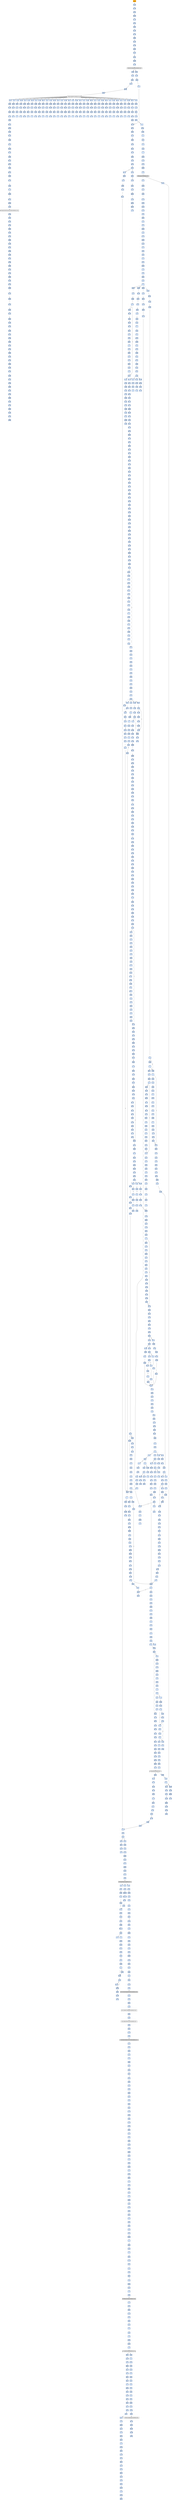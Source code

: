 strict digraph G {
	graph [bgcolor=transparent,
		name=G
	];
	node [color=lightsteelblue,
		fillcolor=lightsteelblue,
		shape=rectangle,
		style=filled
	];
	a0x0041e001pusha_	[color=lightgrey,
		fillcolor=orange,
		label=pusha];
	a0x0041e002call_0x0041e00a	[label=call];
	a0x0041e001pusha_ -> a0x0041e002call_0x0041e00a	[color="#000000"];
	a0x0041e00apopl_ebp	[label=popl];
	a0x0041e002call_0x0041e00a -> a0x0041e00apopl_ebp	[color="#000000"];
	a0x0041e00bincl_ebp	[label=incl];
	a0x0041e00apopl_ebp -> a0x0041e00bincl_ebp	[color="#000000"];
	a0x0041e00cpushl_ebp	[label=pushl];
	a0x0041e00bincl_ebp -> a0x0041e00cpushl_ebp	[color="#000000"];
	a0x0041e00dret	[label=ret];
	a0x0041e00cpushl_ebp -> a0x0041e00dret	[color="#000000"];
	a0x0041e008jmp_0x0041e00e	[label=jmp];
	a0x0041e00dret -> a0x0041e008jmp_0x0041e00e	[color="#000000"];
	a0x0041e00ecall_0x0041e014	[label=call];
	a0x0041e008jmp_0x0041e00e -> a0x0041e00ecall_0x0041e014	[color="#000000"];
	a0x0041e014popl_ebp	[label=popl];
	a0x0041e00ecall_0x0041e014 -> a0x0041e014popl_ebp	[color="#000000"];
	a0x0041e015movl_0xffffffedUINT32_ebx	[label=movl];
	a0x0041e014popl_ebp -> a0x0041e015movl_0xffffffedUINT32_ebx	[color="#000000"];
	a0x0041e01aaddl_ebp_ebx	[label=addl];
	a0x0041e015movl_0xffffffedUINT32_ebx -> a0x0041e01aaddl_ebp_ebx	[color="#000000"];
	a0x0041e01csubl_0x1e000UINT32_ebx	[label=subl];
	a0x0041e01aaddl_ebp_ebx -> a0x0041e01csubl_0x1e000UINT32_ebx	[color="#000000"];
	a0x0041e022cmpl_0x0UINT8_0x488ebp_	[label=cmpl];
	a0x0041e01csubl_0x1e000UINT32_ebx -> a0x0041e022cmpl_0x0UINT8_0x488ebp_	[color="#000000"];
	a0x0041e029movl_ebx_0x488ebp_	[label=movl];
	a0x0041e022cmpl_0x0UINT8_0x488ebp_ -> a0x0041e029movl_ebx_0x488ebp_	[color="#000000"];
	a0x0041e02fjne_0x0041e400	[label=jne];
	a0x0041e029movl_ebx_0x488ebp_ -> a0x0041e02fjne_0x0041e400	[color="#000000"];
	a0x0041e035leal_0x494ebp__eax	[label=leal];
	a0x0041e02fjne_0x0041e400 -> a0x0041e035leal_0x494ebp__eax	[color="#000000",
		label=F];
	a0x0041e03bpushl_eax	[label=pushl];
	a0x0041e035leal_0x494ebp__eax -> a0x0041e03bpushl_eax	[color="#000000"];
	a0x0041e03ccall_0xfa9ebp_	[label=call];
	a0x0041e03bpushl_eax -> a0x0041e03ccall_0xfa9ebp_	[color="#000000"];
	GETMODULEHANDLEA_KERNEL32_DLL	[color=lightgrey,
		fillcolor=lightgrey,
		label="GETMODULEHANDLEA-KERNEL32-DLL"];
	a0x0041e03ccall_0xfa9ebp_ -> GETMODULEHANDLEA_KERNEL32_DLL	[color="#000000"];
	a0x0041e042movl_eax_0x48cebp_	[label=movl];
	GETMODULEHANDLEA_KERNEL32_DLL -> a0x0041e042movl_eax_0x48cebp_	[color="#000000"];
	a0x0041e287testl_eax_eax	[label=testl];
	GETMODULEHANDLEA_KERNEL32_DLL -> a0x0041e287testl_eax_eax	[color="#000000"];
	a0x0041e048movl_eax_esi	[label=movl];
	a0x0041e042movl_eax_0x48cebp_ -> a0x0041e048movl_eax_esi	[color="#000000"];
	a0x0041e04aleal_0x51ebp__edi	[label=leal];
	a0x0041e048movl_eax_esi -> a0x0041e04aleal_0x51ebp__edi	[color="#000000"];
	a0x0041e04dpushl_edi	[label=pushl];
	a0x0041e04aleal_0x51ebp__edi -> a0x0041e04dpushl_edi	[color="#000000"];
	a0x0041e04epushl_esi	[label=pushl];
	a0x0041e04dpushl_edi -> a0x0041e04epushl_esi	[color="#000000"];
	a0x0041e04fcall_0xfa5ebp_	[label=call];
	a0x0041e04epushl_esi -> a0x0041e04fcall_0xfa5ebp_	[color="#000000"];
	GETPROCADDRESS_KERNEL32_DLL	[color=lightgrey,
		fillcolor=lightgrey,
		label="GETPROCADDRESS-KERNEL32-DLL"];
	a0x0041e04fcall_0xfa5ebp_ -> GETPROCADDRESS_KERNEL32_DLL	[color="#000000"];
	a0x0041e055stosl_eax_es_edi_	[label=stosl];
	GETPROCADDRESS_KERNEL32_DLL -> a0x0041e055stosl_eax_es_edi_	[color="#000000"];
	a0x0041e2eetestl_eax_eax	[label=testl];
	GETPROCADDRESS_KERNEL32_DLL -> a0x0041e2eetestl_eax_eax	[color="#000000"];
	a0x004080aexorl_0x004190d0_eax	[label=xorl];
	GETPROCADDRESS_KERNEL32_DLL -> a0x004080aexorl_0x004190d0_eax	[color="#000000"];
	a0x004080c1xorl_0x004190d0_eax	[label=xorl];
	GETPROCADDRESS_KERNEL32_DLL -> a0x004080c1xorl_0x004190d0_eax	[color="#000000"];
	a0x004080d4xorl_0x004190d0_eax	[label=xorl];
	GETPROCADDRESS_KERNEL32_DLL -> a0x004080d4xorl_0x004190d0_eax	[color="#000000"];
	a0x004080e7xorl_0x004190d0_eax	[label=xorl];
	GETPROCADDRESS_KERNEL32_DLL -> a0x004080e7xorl_0x004190d0_eax	[color="#000000"];
	a0x004080faxorl_0x004190d0_eax	[label=xorl];
	GETPROCADDRESS_KERNEL32_DLL -> a0x004080faxorl_0x004190d0_eax	[color="#000000"];
	a0x0040810dxorl_0x004190d0_eax	[label=xorl];
	GETPROCADDRESS_KERNEL32_DLL -> a0x0040810dxorl_0x004190d0_eax	[color="#000000"];
	a0x00408120xorl_0x004190d0_eax	[label=xorl];
	GETPROCADDRESS_KERNEL32_DLL -> a0x00408120xorl_0x004190d0_eax	[color="#000000"];
	a0x00408133xorl_0x004190d0_eax	[label=xorl];
	GETPROCADDRESS_KERNEL32_DLL -> a0x00408133xorl_0x004190d0_eax	[color="#000000"];
	a0x00408146xorl_0x004190d0_eax	[label=xorl];
	GETPROCADDRESS_KERNEL32_DLL -> a0x00408146xorl_0x004190d0_eax	[color="#000000"];
	a0x00408159xorl_0x004190d0_eax	[label=xorl];
	GETPROCADDRESS_KERNEL32_DLL -> a0x00408159xorl_0x004190d0_eax	[color="#000000"];
	a0x0040816cxorl_0x004190d0_eax	[label=xorl];
	GETPROCADDRESS_KERNEL32_DLL -> a0x0040816cxorl_0x004190d0_eax	[color="#000000"];
	a0x0040817fxorl_0x004190d0_eax	[label=xorl];
	GETPROCADDRESS_KERNEL32_DLL -> a0x0040817fxorl_0x004190d0_eax	[color="#000000"];
	a0x00408192xorl_0x004190d0_eax	[label=xorl];
	GETPROCADDRESS_KERNEL32_DLL -> a0x00408192xorl_0x004190d0_eax	[color="#000000"];
	a0x004081a5xorl_0x004190d0_eax	[label=xorl];
	GETPROCADDRESS_KERNEL32_DLL -> a0x004081a5xorl_0x004190d0_eax	[color="#000000"];
	a0x004081b8xorl_0x004190d0_eax	[label=xorl];
	GETPROCADDRESS_KERNEL32_DLL -> a0x004081b8xorl_0x004190d0_eax	[color="#000000"];
	a0x004081cbxorl_0x004190d0_eax	[label=xorl];
	GETPROCADDRESS_KERNEL32_DLL -> a0x004081cbxorl_0x004190d0_eax	[color="#000000"];
	a0x004081dexorl_0x004190d0_eax	[label=xorl];
	GETPROCADDRESS_KERNEL32_DLL -> a0x004081dexorl_0x004190d0_eax	[color="#000000"];
	a0x004081f1xorl_0x004190d0_eax	[label=xorl];
	GETPROCADDRESS_KERNEL32_DLL -> a0x004081f1xorl_0x004190d0_eax	[color="#000000"];
	a0x00408204xorl_0x004190d0_eax	[label=xorl];
	GETPROCADDRESS_KERNEL32_DLL -> a0x00408204xorl_0x004190d0_eax	[color="#000000"];
	a0x00408217xorl_0x004190d0_eax	[label=xorl];
	GETPROCADDRESS_KERNEL32_DLL -> a0x00408217xorl_0x004190d0_eax	[color="#000000"];
	a0x0040822axorl_0x004190d0_eax	[label=xorl];
	GETPROCADDRESS_KERNEL32_DLL -> a0x0040822axorl_0x004190d0_eax	[color="#000000"];
	a0x0040823dxorl_0x004190d0_eax	[label=xorl];
	GETPROCADDRESS_KERNEL32_DLL -> a0x0040823dxorl_0x004190d0_eax	[color="#000000"];
	a0x00408250xorl_0x004190d0_eax	[label=xorl];
	GETPROCADDRESS_KERNEL32_DLL -> a0x00408250xorl_0x004190d0_eax	[color="#000000"];
	a0x00408263xorl_0x004190d0_eax	[label=xorl];
	GETPROCADDRESS_KERNEL32_DLL -> a0x00408263xorl_0x004190d0_eax	[color="#000000"];
	a0x00408276xorl_0x004190d0_eax	[label=xorl];
	GETPROCADDRESS_KERNEL32_DLL -> a0x00408276xorl_0x004190d0_eax	[color="#000000"];
	a0x00408289xorl_0x004190d0_eax	[label=xorl];
	GETPROCADDRESS_KERNEL32_DLL -> a0x00408289xorl_0x004190d0_eax	[color="#000000"];
	a0x0040829cxorl_0x004190d0_eax	[label=xorl];
	GETPROCADDRESS_KERNEL32_DLL -> a0x0040829cxorl_0x004190d0_eax	[color="#000000"];
	a0x004082afxorl_0x004190d0_eax	[label=xorl];
	GETPROCADDRESS_KERNEL32_DLL -> a0x004082afxorl_0x004190d0_eax	[color="#000000"];
	a0x004082c2xorl_0x004190d0_eax	[label=xorl];
	GETPROCADDRESS_KERNEL32_DLL -> a0x004082c2xorl_0x004190d0_eax	[color="#000000"];
	a0x004082d5xorl_0x004190d0_eax	[label=xorl];
	GETPROCADDRESS_KERNEL32_DLL -> a0x004082d5xorl_0x004190d0_eax	[color="#000000"];
	a0x004082e8xorl_0x004190d0_eax	[label=xorl];
	GETPROCADDRESS_KERNEL32_DLL -> a0x004082e8xorl_0x004190d0_eax	[color="#000000"];
	a0x004082fbxorl_0x004190d0_eax	[label=xorl];
	GETPROCADDRESS_KERNEL32_DLL -> a0x004082fbxorl_0x004190d0_eax	[color="#000000"];
	a0x0040830exorl_0x004190d0_eax	[label=xorl];
	GETPROCADDRESS_KERNEL32_DLL -> a0x0040830exorl_0x004190d0_eax	[color="#000000"];
	a0x0041e056movb_0x0UINT8_al	[label=movb];
	a0x0041e055stosl_eax_es_edi_ -> a0x0041e056movb_0x0UINT8_al	[color="#000000"];
	a0x0041e058scasb_es_edi__al	[label=scasb];
	a0x0041e056movb_0x0UINT8_al -> a0x0041e058scasb_es_edi__al	[color="#000000"];
	a0x0041e059jne_0x0041e058	[label=jne];
	a0x0041e058scasb_es_edi__al -> a0x0041e059jne_0x0041e058	[color="#000000"];
	a0x0041e05bcmpb_al_edi_	[label=cmpb];
	a0x0041e059jne_0x0041e058 -> a0x0041e05bcmpb_al_edi_	[color="#000000",
		label=F];
	a0x0041e05djne_0x0041e04d	[label=jne];
	a0x0041e05bcmpb_al_edi_ -> a0x0041e05djne_0x0041e04d	[color="#000000"];
	a0x0041e05fleal_0x7aebp__eax	[label=leal];
	a0x0041e05djne_0x0041e04d -> a0x0041e05fleal_0x7aebp__eax	[color="#000000",
		label=F];
	a0x0041e062jmp_eax	[label=jmp];
	a0x0041e05fleal_0x7aebp__eax -> a0x0041e062jmp_eax	[color="#000000"];
	a0x0041e08dmovl_0x595ebp__ebx	[label=movl];
	a0x0041e062jmp_eax -> a0x0041e08dmovl_0x595ebp__ebx	[color="#000000"];
	a0x0041e093orl_ebx_ebx	[label=orl];
	a0x0041e08dmovl_0x595ebp__ebx -> a0x0041e093orl_ebx_ebx	[color="#000000"];
	a0x0041e095je_0x0041e0a1	[label=je];
	a0x0041e093orl_ebx_ebx -> a0x0041e095je_0x0041e0a1	[color="#000000"];
	a0x0041e0a1leal_0x5c5ebp__esi	[label=leal];
	a0x0041e095je_0x0041e0a1 -> a0x0041e0a1leal_0x5c5ebp__esi	[color="#000000",
		label=T];
	a0x0041e0a7cmpl_0x0UINT8_esi_	[label=cmpl];
	a0x0041e0a1leal_0x5c5ebp__esi -> a0x0041e0a7cmpl_0x0UINT8_esi_	[color="#000000"];
	a0x0041e0aaje_0x0041e1ba	[label=je];
	a0x0041e0a7cmpl_0x0UINT8_esi_ -> a0x0041e0aaje_0x0041e1ba	[color="#000000"];
	a0x0041e0b0pushl_0x4UINT8	[label=pushl];
	a0x0041e0aaje_0x0041e1ba -> a0x0041e0b0pushl_0x4UINT8	[color="#000000",
		label=F];
	a0x0041e0b2pushl_0x1000UINT32	[label=pushl];
	a0x0041e0b0pushl_0x4UINT8 -> a0x0041e0b2pushl_0x1000UINT32	[color="#000000"];
	a0x0041e0b7pushl_0x1800UINT32	[label=pushl];
	a0x0041e0b2pushl_0x1000UINT32 -> a0x0041e0b7pushl_0x1800UINT32	[color="#000000"];
	a0x0041e0bcpushl_0x0UINT8	[label=pushl];
	a0x0041e0b7pushl_0x1800UINT32 -> a0x0041e0bcpushl_0x0UINT8	[color="#000000"];
	a0x0041e0becall_0x51ebp_	[label=call];
	a0x0041e0bcpushl_0x0UINT8 -> a0x0041e0becall_0x51ebp_	[color="#000000"];
	VIRTUALALLOC_KERNEL32_DLL	[color=lightgrey,
		fillcolor=lightgrey,
		label="VIRTUALALLOC-KERNEL32-DLL"];
	a0x0041e0becall_0x51ebp_ -> VIRTUALALLOC_KERNEL32_DLL	[color="#000000"];
	a0x0041e0c1movl_eax_0x148ebp_	[label=movl];
	VIRTUALALLOC_KERNEL32_DLL -> a0x0041e0c1movl_eax_0x148ebp_	[color="#000000"];
	a0x0041e0e2movl_eax_0x144ebp_	[label=movl];
	VIRTUALALLOC_KERNEL32_DLL -> a0x0041e0e2movl_eax_0x144ebp_	[color="#000000"];
	a0x0041e0c7movl_0x4esi__eax	[label=movl];
	a0x0041e0c1movl_eax_0x148ebp_ -> a0x0041e0c7movl_0x4esi__eax	[color="#000000"];
	a0x0041e0caaddl_0x10eUINT32_eax	[label=addl];
	a0x0041e0c7movl_0x4esi__eax -> a0x0041e0caaddl_0x10eUINT32_eax	[color="#000000"];
	a0x0041e0cfje_0x0041e18c	[label=je];
	a0x0041e0caaddl_0x10eUINT32_eax -> a0x0041e0cfje_0x0041e18c	[color="#000000"];
	a0x0041e0d5pushl_0x4UINT8	[label=pushl];
	a0x0041e0cfje_0x0041e18c -> a0x0041e0d5pushl_0x4UINT8	[color="#000000",
		label=F];
	a0x0041e0d7pushl_0x1000UINT32	[label=pushl];
	a0x0041e0d5pushl_0x4UINT8 -> a0x0041e0d7pushl_0x1000UINT32	[color="#000000"];
	a0x0041e0dcpushl_eax	[label=pushl];
	a0x0041e0d7pushl_0x1000UINT32 -> a0x0041e0dcpushl_eax	[color="#000000"];
	a0x0041e0ddpushl_0x0UINT8	[label=pushl];
	a0x0041e0dcpushl_eax -> a0x0041e0ddpushl_0x0UINT8	[color="#000000"];
	a0x0041e0dfcall_0x51ebp_	[label=call];
	a0x0041e0ddpushl_0x0UINT8 -> a0x0041e0dfcall_0x51ebp_	[color="#000000"];
	a0x0041e0e8pushl_esi	[label=pushl];
	a0x0041e0e2movl_eax_0x144ebp_ -> a0x0041e0e8pushl_esi	[color="#000000"];
	a0x0041e0e9movl_esi__ebx	[label=movl];
	a0x0041e0e8pushl_esi -> a0x0041e0e9movl_esi__ebx	[color="#000000"];
	a0x0041e0ebaddl_0x488ebp__ebx	[label=addl];
	a0x0041e0e9movl_esi__ebx -> a0x0041e0ebaddl_0x488ebp__ebx	[color="#000000"];
	a0x0041e0f1pushl_0x148ebp_	[label=pushl];
	a0x0041e0ebaddl_0x488ebp__ebx -> a0x0041e0f1pushl_0x148ebp_	[color="#000000"];
	a0x0041e0f7pushl_0x4esi_	[label=pushl];
	a0x0041e0f1pushl_0x148ebp_ -> a0x0041e0f7pushl_0x4esi_	[color="#000000"];
	a0x0041e0fapushl_eax	[label=pushl];
	a0x0041e0f7pushl_0x4esi_ -> a0x0041e0fapushl_eax	[color="#000000"];
	a0x0041e0fbpushl_ebx	[label=pushl];
	a0x0041e0fapushl_eax -> a0x0041e0fbpushl_ebx	[color="#000000"];
	a0x0041e0fccall_0x0041e6c8	[label=call];
	a0x0041e0fbpushl_ebx -> a0x0041e0fccall_0x0041e6c8	[color="#000000"];
	a0x0041e6c8movl_0x10esp__eax	[label=movl];
	a0x0041e0fccall_0x0041e6c8 -> a0x0041e6c8movl_0x10esp__eax	[color="#000000"];
	a0x0041e6ccsubl_0x354UINT32_esp	[label=subl];
	a0x0041e6c8movl_0x10esp__eax -> a0x0041e6ccsubl_0x354UINT32_esp	[color="#000000"];
	a0x0041e6d2leal_0x4esp__ecx	[label=leal];
	a0x0041e6ccsubl_0x354UINT32_esp -> a0x0041e6d2leal_0x4esp__ecx	[color="#000000"];
	a0x0041e6d6pushl_eax	[label=pushl];
	a0x0041e6d2leal_0x4esp__ecx -> a0x0041e6d6pushl_eax	[color="#000000"];
	a0x0041e6d7call_0x0041ea84	[label=call];
	a0x0041e6d6pushl_eax -> a0x0041e6d7call_0x0041ea84	[color="#000000"];
	a0x0041ea84pushl_ebx	[label=pushl];
	a0x0041e6d7call_0x0041ea84 -> a0x0041ea84pushl_ebx	[color="#000000"];
	a0x0041ea85pushl_esi	[label=pushl];
	a0x0041ea84pushl_ebx -> a0x0041ea85pushl_esi	[color="#000000"];
	a0x0041ea86pushl_edi	[label=pushl];
	a0x0041ea85pushl_esi -> a0x0041ea86pushl_edi	[color="#000000"];
	a0x0041ea87movl_ecx_edi	[label=movl];
	a0x0041ea86pushl_edi -> a0x0041ea87movl_ecx_edi	[color="#000000"];
	a0x0041ea89xorl_edx_edx	[label=xorl];
	a0x0041ea87movl_ecx_edi -> a0x0041ea89xorl_edx_edx	[color="#000000"];
	a0x0041ea8bxorl_eax_eax	[label=xorl];
	a0x0041ea89xorl_edx_edx -> a0x0041ea8bxorl_eax_eax	[color="#000000"];
	a0x0041ea8dleal_0x268edi__esi	[label=leal];
	a0x0041ea8bxorl_eax_eax -> a0x0041ea8dleal_0x268edi__esi	[color="#000000"];
	a0x0041ea93movl_edx_esi_	[label=movl];
	a0x0041ea8dleal_0x268edi__esi -> a0x0041ea93movl_edx_esi_	[color="#000000"];
	a0x0041ea95pushl_esi	[label=pushl];
	a0x0041ea93movl_edx_esi_ -> a0x0041ea95pushl_esi	[color="#000000"];
	a0x0041ea96call_0x0041ecf2	[label=call];
	a0x0041ea95pushl_esi -> a0x0041ea96call_0x0041ecf2	[color="#000000"];
	a0x0041ecf2call_0x0041ecf8	[label=call];
	a0x0041ea96call_0x0041ecf2 -> a0x0041ecf2call_0x0041ecf8	[color="#000000"];
	a0x0041ecf8popl_esi	[label=popl];
	a0x0041ecf2call_0x0041ecf8 -> a0x0041ecf8popl_esi	[color="#000000"];
	a0x0041ecf9subl_0x46ca5fUINT32_esi	[label=subl];
	a0x0041ecf8popl_esi -> a0x0041ecf9subl_0x46ca5fUINT32_esi	[color="#000000"];
	a0x0041ecffret	[label=ret];
	a0x0041ecf9subl_0x46ca5fUINT32_esi -> a0x0041ecffret	[color="#000000"];
	a0x0041ea9bmovb_0x46c4d2eaxesi__cl	[label=movb];
	a0x0041ecffret -> a0x0041ea9bmovb_0x46c4d2eaxesi__cl	[color="#000000"];
	a0x0041ee18movb_0x46c4d2ebpesi__dl	[label=movb];
	a0x0041ecffret -> a0x0041ee18movb_0x46c4d2ebpesi__dl	[color="#000000"];
	a0x0041ed85movb_0x46c4b6eaxesi__bl	[label=movb];
	a0x0041ecffret -> a0x0041ed85movb_0x46c4b6eaxesi__bl	[color="#000000"];
	a0x0041edefmovb_0x46c49aeaxesi__cl	[label=movb];
	a0x0041ecffret -> a0x0041edefmovb_0x46c49aeaxesi__cl	[color="#000000"];
	a0x0041eaa2popl_esi	[label=popl];
	a0x0041ea9bmovb_0x46c4d2eaxesi__cl -> a0x0041eaa2popl_esi	[color="#000000"];
	a0x0041eaa3movl_0x1UINT32_ebx	[label=movl];
	a0x0041eaa2popl_esi -> a0x0041eaa3movl_0x1UINT32_ebx	[color="#000000"];
	a0x0041eaa8addl_0x4UINT8_esi	[label=addl];
	a0x0041eaa3movl_0x1UINT32_ebx -> a0x0041eaa8addl_0x4UINT8_esi	[color="#000000"];
	a0x0041eaabshll_cl_ebx	[label=shll];
	a0x0041eaa8addl_0x4UINT8_esi -> a0x0041eaabshll_cl_ebx	[color="#000000"];
	a0x0041eaadaddl_ebx_edx	[label=addl];
	a0x0041eaabshll_cl_ebx -> a0x0041eaadaddl_ebx_edx	[color="#000000"];
	a0x0041eaafincl_eax	[label=incl];
	a0x0041eaadaddl_ebx_edx -> a0x0041eaafincl_eax	[color="#000000"];
	a0x0041eab0cmpl_0x3aUINT8_eax	[label=cmpl];
	a0x0041eaafincl_eax -> a0x0041eab0cmpl_0x3aUINT8_eax	[color="#000000"];
	a0x0041eab3jb_0x0041ea93	[label=jb];
	a0x0041eab0cmpl_0x3aUINT8_eax -> a0x0041eab3jb_0x0041ea93	[color="#000000"];
	a0x0041eab5movl_0x10esp__eax	[label=movl];
	a0x0041eab3jb_0x0041ea93 -> a0x0041eab5movl_0x10esp__eax	[color="#000000",
		label=F];
	a0x0041eab9leal_0x10edi__ecx	[label=leal];
	a0x0041eab5movl_0x10esp__eax -> a0x0041eab9leal_0x10edi__ecx	[color="#000000"];
	a0x0041eabcpushl_eax	[label=pushl];
	a0x0041eab9leal_0x10edi__ecx -> a0x0041eabcpushl_eax	[color="#000000"];
	a0x0041eabdpushl_0x2d1UINT32	[label=pushl];
	a0x0041eabcpushl_eax -> a0x0041eabdpushl_0x2d1UINT32	[color="#000000"];
	a0x0041eac2call_0x0041e80f	[label=call];
	a0x0041eabdpushl_0x2d1UINT32 -> a0x0041eac2call_0x0041e80f	[color="#000000"];
	a0x0041e80fmovl_0x4esp__eax	[label=movl];
	a0x0041eac2call_0x0041e80f -> a0x0041e80fmovl_0x4esp__eax	[color="#000000"];
	a0x0041e813movl_0x8esp__edx	[label=movl];
	a0x0041e80fmovl_0x4esp__eax -> a0x0041e813movl_0x8esp__edx	[color="#000000"];
	a0x0041e817movl_eax_0x84ecx_	[label=movl];
	a0x0041e813movl_0x8esp__edx -> a0x0041e817movl_eax_0x84ecx_	[color="#000000"];
	a0x0041e81dmovl_edx_0x88ecx_	[label=movl];
	a0x0041e817movl_eax_0x84ecx_ -> a0x0041e81dmovl_edx_0x88ecx_	[color="#000000"];
	a0x0041e823leal_edxeax4__eax	[label=leal];
	a0x0041e81dmovl_edx_0x88ecx_ -> a0x0041e823leal_edxeax4__eax	[color="#000000"];
	a0x0041e826movl_eax_0x8cecx_	[label=movl];
	a0x0041e823leal_edxeax4__eax -> a0x0041e826movl_eax_0x8cecx_	[color="#000000"];
	a0x0041e82caddl_0x100UINT32_eax	[label=addl];
	a0x0041e826movl_eax_0x8cecx_ -> a0x0041e82caddl_0x100UINT32_eax	[color="#000000"];
	a0x0041e831ret_0x8UINT16	[label=ret];
	a0x0041e82caddl_0x100UINT32_eax -> a0x0041e831ret_0x8UINT16	[color="#000000"];
	a0x0041eac7pushl_eax	[label=pushl];
	a0x0041e831ret_0x8UINT16 -> a0x0041eac7pushl_eax	[color="#000000"];
	a0x0041ead5pushl_eax	[label=pushl];
	a0x0041e831ret_0x8UINT16 -> a0x0041ead5pushl_eax	[color="#000000"];
	a0x0041eae3pushl_eax	[label=pushl];
	a0x0041e831ret_0x8UINT16 -> a0x0041eae3pushl_eax	[color="#000000"];
	a0x0041eaf1movl_eax_0x260edi_	[label=movl];
	a0x0041e831ret_0x8UINT16 -> a0x0041eaf1movl_eax_0x260edi_	[color="#000000"];
	a0x0041eac8pushl_0x1cUINT8	[label=pushl];
	a0x0041eac7pushl_eax -> a0x0041eac8pushl_0x1cUINT8	[color="#000000"];
	a0x0041eacaleal_0xa0edi__ecx	[label=leal];
	a0x0041eac8pushl_0x1cUINT8 -> a0x0041eacaleal_0xa0edi__ecx	[color="#000000"];
	a0x0041ead0call_0x0041e80f	[label=call];
	a0x0041eacaleal_0xa0edi__ecx -> a0x0041ead0call_0x0041e80f	[color="#000000"];
	a0x0041ead6pushl_0x8UINT8	[label=pushl];
	a0x0041ead5pushl_eax -> a0x0041ead6pushl_0x8UINT8	[color="#000000"];
	a0x0041ead8leal_0x130edi__ecx	[label=leal];
	a0x0041ead6pushl_0x8UINT8 -> a0x0041ead8leal_0x130edi__ecx	[color="#000000"];
	a0x0041eadecall_0x0041e80f	[label=call];
	a0x0041ead8leal_0x130edi__ecx -> a0x0041eadecall_0x0041e80f	[color="#000000"];
	a0x0041eae4pushl_0x13UINT8	[label=pushl];
	a0x0041eae3pushl_eax -> a0x0041eae4pushl_0x13UINT8	[color="#000000"];
	a0x0041eae6leal_0x1c0edi__ecx	[label=leal];
	a0x0041eae4pushl_0x13UINT8 -> a0x0041eae6leal_0x1c0edi__ecx	[color="#000000"];
	a0x0041eaeccall_0x0041e80f	[label=call];
	a0x0041eae6leal_0x1c0edi__ecx -> a0x0041eaeccall_0x0041e80f	[color="#000000"];
	a0x0041eaf7popl_edi	[label=popl];
	a0x0041eaf1movl_eax_0x260edi_ -> a0x0041eaf7popl_edi	[color="#000000"];
	a0x0041eaf8popl_esi	[label=popl];
	a0x0041eaf7popl_edi -> a0x0041eaf8popl_esi	[color="#000000"];
	a0x0041eaf9addl_0x2f5UINT32_eax	[label=addl];
	a0x0041eaf8popl_esi -> a0x0041eaf9addl_0x2f5UINT32_eax	[color="#000000"];
	a0x0041eafepopl_ebx	[label=popl];
	a0x0041eaf9addl_0x2f5UINT32_eax -> a0x0041eafepopl_ebx	[color="#000000"];
	a0x0041eaffret_0x4UINT16	[label=ret];
	a0x0041eafepopl_ebx -> a0x0041eaffret_0x4UINT16	[color="#000000"];
	a0x0041e6dcmovl_0x35cesp__ecx	[label=movl];
	a0x0041eaffret_0x4UINT16 -> a0x0041e6dcmovl_0x35cesp__ecx	[color="#000000"];
	a0x0041e6e3movl_0x358esp__edx	[label=movl];
	a0x0041e6dcmovl_0x35cesp__ecx -> a0x0041e6e3movl_0x358esp__edx	[color="#000000"];
	a0x0041e6eapushl_ecx	[label=pushl];
	a0x0041e6e3movl_0x358esp__edx -> a0x0041e6eapushl_ecx	[color="#000000"];
	a0x0041e6ebpushl_edx	[label=pushl];
	a0x0041e6eapushl_ecx -> a0x0041e6ebpushl_edx	[color="#000000"];
	a0x0041e6ecleal_0xcesp__ecx	[label=leal];
	a0x0041e6ebpushl_edx -> a0x0041e6ecleal_0xcesp__ecx	[color="#000000"];
	a0x0041e6f0call_0x0041eb02	[label=call];
	a0x0041e6ecleal_0xcesp__ecx -> a0x0041e6f0call_0x0041eb02	[color="#000000"];
	a0x0041eb02movl_0x8esp__eax	[label=movl];
	a0x0041e6f0call_0x0041eb02 -> a0x0041eb02movl_0x8esp__eax	[color="#000000"];
	a0x0041eb06movl_ecx_edx	[label=movl];
	a0x0041eb02movl_0x8esp__eax -> a0x0041eb06movl_ecx_edx	[color="#000000"];
	a0x0041eb08movl_0x4esp__ecx	[label=movl];
	a0x0041eb06movl_ecx_edx -> a0x0041eb08movl_0x4esp__ecx	[color="#000000"];
	a0x0041eb0cpushl_edi	[label=pushl];
	a0x0041eb08movl_0x4esp__ecx -> a0x0041eb0cpushl_edi	[color="#000000"];
	a0x0041eb0dmovl_eax_edx_	[label=movl];
	a0x0041eb0cpushl_edi -> a0x0041eb0dmovl_eax_edx_	[color="#000000"];
	a0x0041eb0fleal_0x4edx__eax	[label=leal];
	a0x0041eb0dmovl_eax_edx_ -> a0x0041eb0fleal_0x4edx__eax	[color="#000000"];
	a0x0041eb12movl_ecx_eax_	[label=movl];
	a0x0041eb0fleal_0x4edx__eax -> a0x0041eb12movl_ecx_eax_	[color="#000000"];
	a0x0041eb14movl_0x20UINT32_0x4eax_	[label=movl];
	a0x0041eb12movl_ecx_eax_ -> a0x0041eb14movl_0x20UINT32_0x4eax_	[color="#000000"];
	a0x0041eb1bmovl_eax_0x10edx_	[label=movl];
	a0x0041eb14movl_0x20UINT32_0x4eax_ -> a0x0041eb1bmovl_eax_0x10edx_	[color="#000000"];
	a0x0041eb1emovl_eax_0xa0edx_	[label=movl];
	a0x0041eb1bmovl_eax_0x10edx_ -> a0x0041eb1emovl_eax_0xa0edx_	[color="#000000"];
	a0x0041eb24movl_eax_0x130edx_	[label=movl];
	a0x0041eb1emovl_eax_0xa0edx_ -> a0x0041eb24movl_eax_0x130edx_	[color="#000000"];
	a0x0041eb2amovl_eax_0x1c0edx_	[label=movl];
	a0x0041eb24movl_eax_0x130edx_ -> a0x0041eb2amovl_eax_0x1c0edx_	[color="#000000"];
	a0x0041eb30xorl_eax_eax	[label=xorl];
	a0x0041eb2amovl_eax_0x1c0edx_ -> a0x0041eb30xorl_eax_eax	[color="#000000"];
	a0x0041eb32movl_0xbdUINT32_ecx	[label=movl];
	a0x0041eb30xorl_eax_eax -> a0x0041eb32movl_0xbdUINT32_ecx	[color="#000000"];
	a0x0041eb37movl_eax_0x250edx_	[label=movl];
	a0x0041eb32movl_0xbdUINT32_ecx -> a0x0041eb37movl_eax_0x250edx_	[color="#000000"];
	a0x0041eb3dmovl_eax_0x254edx_	[label=movl];
	a0x0041eb37movl_eax_0x250edx_ -> a0x0041eb3dmovl_eax_0x254edx_	[color="#000000"];
	a0x0041eb43movl_eax_0x258edx_	[label=movl];
	a0x0041eb3dmovl_eax_0x254edx_ -> a0x0041eb43movl_eax_0x258edx_	[color="#000000"];
	a0x0041eb49movl_0x260edx__edi	[label=movl];
	a0x0041eb43movl_eax_0x258edx_ -> a0x0041eb49movl_0x260edx__edi	[color="#000000"];
	a0x0041eb4fmovl_eax_0x25cedx_	[label=movl];
	a0x0041eb49movl_0x260edx__edi -> a0x0041eb4fmovl_eax_0x25cedx_	[color="#000000"];
	a0x0041eb55repz_stosl_eax_es_edi_	[label=repz];
	a0x0041eb4fmovl_eax_0x25cedx_ -> a0x0041eb55repz_stosl_eax_es_edi_	[color="#000000"];
	a0x0041eb57movl_edx_ecx	[label=movl];
	a0x0041eb55repz_stosl_eax_es_edi_ -> a0x0041eb57movl_edx_ecx	[color="#000000"];
	a0x0041eb59stosb_al_es_edi_	[label=stosb];
	a0x0041eb57movl_edx_ecx -> a0x0041eb59stosb_al_es_edi_	[color="#000000"];
	a0x0041eb5acall_0x0041eb63	[label=call];
	a0x0041eb59stosb_al_es_edi_ -> a0x0041eb5acall_0x0041eb63	[color="#000000"];
	a0x0041eb63subl_0x30cUINT32_esp	[label=subl];
	a0x0041eb5acall_0x0041eb63 -> a0x0041eb63subl_0x30cUINT32_esp	[color="#000000"];
	a0x0041eb69pushl_ebx	[label=pushl];
	a0x0041eb63subl_0x30cUINT32_esp -> a0x0041eb69pushl_ebx	[color="#000000"];
	a0x0041eb6amovl_ecx_ebx	[label=movl];
	a0x0041eb69pushl_ebx -> a0x0041eb6amovl_ecx_ebx	[color="#000000"];
	a0x0041eb6cpushl_ebp	[label=pushl];
	a0x0041eb6amovl_ecx_ebx -> a0x0041eb6cpushl_ebp	[color="#000000"];
	a0x0041eb6dpushl_esi	[label=pushl];
	a0x0041eb6cpushl_ebp -> a0x0041eb6dpushl_esi	[color="#000000"];
	a0x0041eb6eleal_0x4ebx__ebp	[label=leal];
	a0x0041eb6dpushl_esi -> a0x0041eb6eleal_0x4ebx__ebp	[color="#000000"];
	a0x0041eb71pushl_edi	[label=pushl];
	a0x0041eb6eleal_0x4ebx__ebp -> a0x0041eb71pushl_edi	[color="#000000"];
	a0x0041eb72pushl_0x1UINT8	[label=pushl];
	a0x0041eb71pushl_edi -> a0x0041eb72pushl_0x1UINT8	[color="#000000"];
	a0x0041eb74movl_ebp_ecx	[label=movl];
	a0x0041eb72pushl_0x1UINT8 -> a0x0041eb74movl_ebp_ecx	[color="#000000"];
	a0x0041eb76call_0x0041e7a4	[label=call];
	a0x0041eb74movl_ebp_ecx -> a0x0041eb76call_0x0041e7a4	[color="#000000"];
	a0x0041e7a4pushl_ecx	[label=pushl];
	a0x0041eb76call_0x0041e7a4 -> a0x0041e7a4pushl_ecx	[color="#000000"];
	a0x0041e7a5movl_ecx_edx	[label=movl];
	a0x0041e7a4pushl_ecx -> a0x0041e7a5movl_ecx_edx	[color="#000000"];
	a0x0041e7a7pushl_esi	[label=pushl];
	a0x0041e7a5movl_ecx_edx -> a0x0041e7a7pushl_esi	[color="#000000"];
	a0x0041e7a8movl_0x8UINT32_ecx	[label=movl];
	a0x0041e7a7pushl_esi -> a0x0041e7a8movl_0x8UINT32_ecx	[color="#000000"];
	a0x0041e7adpushl_edi	[label=pushl];
	a0x0041e7a8movl_0x8UINT32_ecx -> a0x0041e7adpushl_edi	[color="#000000"];
	a0x0041e7aecmpl_ecx_0x4edx_	[label=cmpl];
	a0x0041e7adpushl_edi -> a0x0041e7aecmpl_ecx_0x4edx_	[color="#000000"];
	a0x0041e7b1jb_0x0041e7e8	[label=jb];
	a0x0041e7aecmpl_ecx_0x4edx_ -> a0x0041e7b1jb_0x0041e7e8	[color="#000000"];
	a0x0041e7b3pushl_ebx	[label=pushl];
	a0x0041e7b1jb_0x0041e7e8 -> a0x0041e7b3pushl_ebx	[color="#000000",
		label=F];
	a0x0041e7e8movl_0x4edx__esi	[label=movl];
	a0x0041e7b1jb_0x0041e7e8 -> a0x0041e7e8movl_0x4edx__esi	[color="#000000",
		label=T];
	a0x0041e7b4movl_0xfffffff8UINT32_esi	[label=movl];
	a0x0041e7b3pushl_ebx -> a0x0041e7b4movl_0xfffffff8UINT32_esi	[color="#000000"];
	a0x0041e7b9movl_edx__eax	[label=movl];
	a0x0041e7b4movl_0xfffffff8UINT32_esi -> a0x0041e7b9movl_edx__eax	[color="#000000"];
	a0x0041e7bbmovb_eax__bl	[label=movb];
	a0x0041e7b9movl_edx__eax -> a0x0041e7bbmovb_eax__bl	[color="#000000"];
	a0x0041e7bdincl_eax	[label=incl];
	a0x0041e7bbmovb_eax__bl -> a0x0041e7bdincl_eax	[color="#000000"];
	a0x0041e7bemovb_bl_0xcesp_	[label=movb];
	a0x0041e7bdincl_eax -> a0x0041e7bemovb_bl_0xcesp_	[color="#000000"];
	a0x0041e7c2movl_eax_edx_	[label=movl];
	a0x0041e7bemovb_bl_0xcesp_ -> a0x0041e7c2movl_eax_edx_	[color="#000000"];
	a0x0041e7c4movl_0x8edx__eax	[label=movl];
	a0x0041e7c2movl_eax_edx_ -> a0x0041e7c4movl_0x8edx__eax	[color="#000000"];
	a0x0041e7c7movl_0xcesp__edi	[label=movl];
	a0x0041e7c4movl_0x8edx__eax -> a0x0041e7c7movl_0xcesp__edi	[color="#000000"];
	a0x0041e7cbshll_0x8UINT8_eax	[label=shll];
	a0x0041e7c7movl_0xcesp__edi -> a0x0041e7cbshll_0x8UINT8_eax	[color="#000000"];
	a0x0041e7ceandl_0xffUINT32_edi	[label=andl];
	a0x0041e7cbshll_0x8UINT8_eax -> a0x0041e7ceandl_0xffUINT32_edi	[color="#000000"];
	a0x0041e7d4orl_edi_eax	[label=orl];
	a0x0041e7ceandl_0xffUINT32_edi -> a0x0041e7d4orl_edi_eax	[color="#000000"];
	a0x0041e7d6movl_0x4edx__edi	[label=movl];
	a0x0041e7d4orl_edi_eax -> a0x0041e7d6movl_0x4edx__edi	[color="#000000"];
	a0x0041e7d9addl_esi_edi	[label=addl];
	a0x0041e7d6movl_0x4edx__edi -> a0x0041e7d9addl_esi_edi	[color="#000000"];
	a0x0041e7dbmovl_eax_0x8edx_	[label=movl];
	a0x0041e7d9addl_esi_edi -> a0x0041e7dbmovl_eax_0x8edx_	[color="#000000"];
	a0x0041e7demovl_edi_eax	[label=movl];
	a0x0041e7dbmovl_eax_0x8edx_ -> a0x0041e7demovl_edi_eax	[color="#000000"];
	a0x0041e7e0movl_edi_0x4edx_	[label=movl];
	a0x0041e7demovl_edi_eax -> a0x0041e7e0movl_edi_0x4edx_	[color="#000000"];
	a0x0041e7e3cmpl_ecx_eax	[label=cmpl];
	a0x0041e7e0movl_edi_0x4edx_ -> a0x0041e7e3cmpl_ecx_eax	[color="#000000"];
	a0x0041e7e5jae_0x0041e7b9	[label=jae];
	a0x0041e7e3cmpl_ecx_eax -> a0x0041e7e5jae_0x0041e7b9	[color="#000000"];
	a0x0041e7e7popl_ebx	[label=popl];
	a0x0041e7e5jae_0x0041e7b9 -> a0x0041e7e7popl_ebx	[color="#000000",
		label=F];
	a0x0041e7e7popl_ebx -> a0x0041e7e8movl_0x4edx__esi	[color="#000000"];
	a0x0041e7ebmovl_0x8edx__eax	[label=movl];
	a0x0041e7e8movl_0x4edx__esi -> a0x0041e7ebmovl_0x8edx__eax	[color="#000000"];
	a0x0041e7eemovl_0x10esp__edi	[label=movl];
	a0x0041e7ebmovl_0x8edx__eax -> a0x0041e7eemovl_0x10esp__edi	[color="#000000"];
	a0x0041e7f2subl_esi_ecx	[label=subl];
	a0x0041e7eemovl_0x10esp__edi -> a0x0041e7f2subl_esi_ecx	[color="#000000"];
	a0x0041e7f4shrl_cl_eax	[label=shrl];
	a0x0041e7f2subl_esi_ecx -> a0x0041e7f4shrl_cl_eax	[color="#000000"];
	a0x0041e7f6movl_0x18UINT32_ecx	[label=movl];
	a0x0041e7f4shrl_cl_eax -> a0x0041e7f6movl_0x18UINT32_ecx	[color="#000000"];
	a0x0041e7fbsubl_edi_ecx	[label=subl];
	a0x0041e7f6movl_0x18UINT32_ecx -> a0x0041e7fbsubl_edi_ecx	[color="#000000"];
	a0x0041e7fdandl_0xffffffUINT32_eax	[label=andl];
	a0x0041e7fbsubl_edi_ecx -> a0x0041e7fdandl_0xffffffUINT32_eax	[color="#000000"];
	a0x0041e802shrl_cl_eax	[label=shrl];
	a0x0041e7fdandl_0xffffffUINT32_eax -> a0x0041e802shrl_cl_eax	[color="#000000"];
	a0x0041e804addl_edi_esi	[label=addl];
	a0x0041e802shrl_cl_eax -> a0x0041e804addl_edi_esi	[color="#000000"];
	a0x0041e806popl_edi	[label=popl];
	a0x0041e804addl_edi_esi -> a0x0041e806popl_edi	[color="#000000"];
	a0x0041e807movl_esi_0x4edx_	[label=movl];
	a0x0041e806popl_edi -> a0x0041e807movl_esi_0x4edx_	[color="#000000"];
	a0x0041e80apopl_esi	[label=popl];
	a0x0041e807movl_esi_0x4edx_ -> a0x0041e80apopl_esi	[color="#000000"];
	a0x0041e80bpopl_ecx	[label=popl];
	a0x0041e80apopl_esi -> a0x0041e80bpopl_ecx	[color="#000000"];
	a0x0041e80cret_0x4UINT16	[label=ret];
	a0x0041e80bpopl_ecx -> a0x0041e80cret_0x4UINT16	[color="#000000"];
	a0x0041eb7btestl_eax_eax	[label=testl];
	a0x0041e80cret_0x4UINT16 -> a0x0041eb7btestl_eax_eax	[color="#000000"];
	a0x0041eb98movb_al_0x10espesi_	[label=movb];
	a0x0041e80cret_0x4UINT16 -> a0x0041eb98movb_al_0x10espesi_	[color="#000000"];
	a0x0041ebf1addl_0x3UINT8_eax	[label=addl];
	a0x0041e80cret_0x4UINT16 -> a0x0041ebf1addl_0x3UINT8_eax	[color="#000000"];
	a0x0041ec1eaddl_0x3UINT8_eax	[label=addl];
	a0x0041e80cret_0x4UINT16 -> a0x0041ec1eaddl_0x3UINT8_eax	[color="#000000"];
	a0x0041ec2caddl_0xbUINT8_eax	[label=addl];
	a0x0041e80cret_0x4UINT16 -> a0x0041ec2caddl_0xbUINT8_eax	[color="#000000"];
	a0x0041eb7djne_0x0041eb8d	[label=jne];
	a0x0041eb7btestl_eax_eax -> a0x0041eb7djne_0x0041eb8d	[color="#000000"];
	a0x0041eb7fmovl_0x260ebx__edi	[label=movl];
	a0x0041eb7djne_0x0041eb8d -> a0x0041eb7fmovl_0x260ebx__edi	[color="#000000",
		label=F];
	a0x0041eb8dxorl_esi_esi	[label=xorl];
	a0x0041eb7djne_0x0041eb8d -> a0x0041eb8dxorl_esi_esi	[color="#000000",
		label=T];
	a0x0041eb85movl_0xbdUINT32_ecx	[label=movl];
	a0x0041eb7fmovl_0x260ebx__edi -> a0x0041eb85movl_0xbdUINT32_ecx	[color="#000000"];
	a0x0041eb8arepz_stosl_eax_es_edi_	[label=repz];
	a0x0041eb85movl_0xbdUINT32_ecx -> a0x0041eb8arepz_stosl_eax_es_edi_	[color="#000000"];
	a0x0041eb8cstosb_al_es_edi_	[label=stosb];
	a0x0041eb8arepz_stosl_eax_es_edi_ -> a0x0041eb8cstosb_al_es_edi_	[color="#000000"];
	a0x0041eb8cstosb_al_es_edi_ -> a0x0041eb8dxorl_esi_esi	[color="#000000"];
	a0x0041eb8fpushl_0x4UINT8	[label=pushl];
	a0x0041eb8dxorl_esi_esi -> a0x0041eb8fpushl_0x4UINT8	[color="#000000"];
	a0x0041eb91movl_ebp_ecx	[label=movl];
	a0x0041eb8fpushl_0x4UINT8 -> a0x0041eb91movl_ebp_ecx	[color="#000000"];
	a0x0041eb93call_0x0041e7a4	[label=call];
	a0x0041eb91movl_ebp_ecx -> a0x0041eb93call_0x0041e7a4	[color="#000000"];
	a0x0041eb9cincl_esi	[label=incl];
	a0x0041eb98movb_al_0x10espesi_ -> a0x0041eb9cincl_esi	[color="#000000"];
	a0x0041eb9dcmpl_0x13UINT8_esi	[label=cmpl];
	a0x0041eb9cincl_esi -> a0x0041eb9dcmpl_0x13UINT8_esi	[color="#000000"];
	a0x0041eba0jb_0x0041eb8f	[label=jb];
	a0x0041eb9dcmpl_0x13UINT8_esi -> a0x0041eba0jb_0x0041eb8f	[color="#000000"];
	a0x0041eba0jb_0x0041eb8f -> a0x0041eb8fpushl_0x4UINT8	[color="#000000",
		label=T];
	a0x0041eba2leal_0x1c0ebx__edi	[label=leal];
	a0x0041eba0jb_0x0041eb8f -> a0x0041eba2leal_0x1c0ebx__edi	[color="#000000",
		label=F];
	a0x0041eba8leal_0x10esp__eax	[label=leal];
	a0x0041eba2leal_0x1c0ebx__edi -> a0x0041eba8leal_0x10esp__eax	[color="#000000"];
	a0x0041ebacpushl_eax	[label=pushl];
	a0x0041eba8leal_0x10esp__eax -> a0x0041ebacpushl_eax	[color="#000000"];
	a0x0041ebadmovl_edi_ecx	[label=movl];
	a0x0041ebacpushl_eax -> a0x0041ebadmovl_edi_ecx	[color="#000000"];
	a0x0041ebafcall_0x0041e834	[label=call];
	a0x0041ebadmovl_edi_ecx -> a0x0041ebafcall_0x0041e834	[color="#000000"];
	a0x0041e834subl_0x98UINT32_esp	[label=subl];
	a0x0041ebafcall_0x0041e834 -> a0x0041e834subl_0x98UINT32_esp	[color="#000000"];
	a0x0041e83apushl_ebx	[label=pushl];
	a0x0041e834subl_0x98UINT32_esp -> a0x0041e83apushl_ebx	[color="#000000"];
	a0x0041e83bpushl_ebp	[label=pushl];
	a0x0041e83apushl_ebx -> a0x0041e83bpushl_ebp	[color="#000000"];
	a0x0041e83cpushl_esi	[label=pushl];
	a0x0041e83bpushl_ebp -> a0x0041e83cpushl_esi	[color="#000000"];
	a0x0041e83dmovl_ecx_edx	[label=movl];
	a0x0041e83cpushl_esi -> a0x0041e83dmovl_ecx_edx	[color="#000000"];
	a0x0041e83fpushl_edi	[label=pushl];
	a0x0041e83dmovl_ecx_edx -> a0x0041e83fpushl_edi	[color="#000000"];
	a0x0041e840movl_0xfUINT32_ecx	[label=movl];
	a0x0041e83fpushl_edi -> a0x0041e840movl_0xfUINT32_ecx	[color="#000000"];
	a0x0041e845movl_0x84edx__ebp	[label=movl];
	a0x0041e840movl_0xfUINT32_ecx -> a0x0041e845movl_0x84edx__ebp	[color="#000000"];
	a0x0041e84bxorl_eax_eax	[label=xorl];
	a0x0041e845movl_0x84edx__ebp -> a0x0041e84bxorl_eax_eax	[color="#000000"];
	a0x0041e84dleal_0x2cesp__edi	[label=leal];
	a0x0041e84bxorl_eax_eax -> a0x0041e84dleal_0x2cesp__edi	[color="#000000"];
	a0x0041e851xorl_esi_esi	[label=xorl];
	a0x0041e84dleal_0x2cesp__edi -> a0x0041e851xorl_esi_esi	[color="#000000"];
	a0x0041e853repz_stosl_eax_es_edi_	[label=repz];
	a0x0041e851xorl_esi_esi -> a0x0041e853repz_stosl_eax_es_edi_	[color="#000000"];
	a0x0041e855movl_0xacesp__edi	[label=movl];
	a0x0041e853repz_stosl_eax_es_edi_ -> a0x0041e855movl_0xacesp__edi	[color="#000000"];
	a0x0041e85ccmpl_esi_ebp	[label=cmpl];
	a0x0041e855movl_0xacesp__edi -> a0x0041e85ccmpl_esi_ebp	[color="#000000"];
	a0x0041e85emovl_edx_0x20esp_	[label=movl];
	a0x0041e85ccmpl_esi_ebp -> a0x0041e85emovl_edx_0x20esp_	[color="#000000"];
	a0x0041e862jbe_0x0041e879	[label=jbe];
	a0x0041e85emovl_edx_0x20esp_ -> a0x0041e862jbe_0x0041e879	[color="#000000"];
	a0x0041e864xorl_ecx_ecx	[label=xorl];
	a0x0041e862jbe_0x0041e879 -> a0x0041e864xorl_ecx_ecx	[color="#000000",
		label=F];
	a0x0041e866movb_eaxedi__cl	[label=movb];
	a0x0041e864xorl_ecx_ecx -> a0x0041e866movb_eaxedi__cl	[color="#000000"];
	a0x0041e869movl_0x28especx4__ebx	[label=movl];
	a0x0041e866movb_eaxedi__cl -> a0x0041e869movl_0x28especx4__ebx	[color="#000000"];
	a0x0041e86dleal_0x28especx4__ecx	[label=leal];
	a0x0041e869movl_0x28especx4__ebx -> a0x0041e86dleal_0x28especx4__ecx	[color="#000000"];
	a0x0041e871incl_ebx	[label=incl];
	a0x0041e86dleal_0x28especx4__ecx -> a0x0041e871incl_ebx	[color="#000000"];
	a0x0041e872incl_eax	[label=incl];
	a0x0041e871incl_ebx -> a0x0041e872incl_eax	[color="#000000"];
	a0x0041e873cmpl_ebp_eax	[label=cmpl];
	a0x0041e872incl_eax -> a0x0041e873cmpl_ebp_eax	[color="#000000"];
	a0x0041e875movl_ebx_ecx_	[label=movl];
	a0x0041e873cmpl_ebp_eax -> a0x0041e875movl_ebx_ecx_	[color="#000000"];
	a0x0041e877jb_0x0041e864	[label=jb];
	a0x0041e875movl_ebx_ecx_ -> a0x0041e877jb_0x0041e864	[color="#000000"];
	a0x0041e879movl_0x17UINT32_ecx	[label=movl];
	a0x0041e877jb_0x0041e864 -> a0x0041e879movl_0x17UINT32_ecx	[color="#000000",
		label=F];
	a0x0041e87emovl_esi_0x28esp_	[label=movl];
	a0x0041e879movl_0x17UINT32_ecx -> a0x0041e87emovl_esi_0x28esp_	[color="#000000"];
	a0x0041e882movl_esi_0x4edx_	[label=movl];
	a0x0041e87emovl_esi_0x28esp_ -> a0x0041e882movl_esi_0x4edx_	[color="#000000"];
	a0x0041e885movl_esi_0x44edx_	[label=movl];
	a0x0041e882movl_esi_0x4edx_ -> a0x0041e885movl_esi_0x44edx_	[color="#000000"];
	a0x0041e888movl_esi_0x68esp_	[label=movl];
	a0x0041e885movl_esi_0x44edx_ -> a0x0041e888movl_esi_0x68esp_	[color="#000000"];
	a0x0041e88cxorl_edi_edi	[label=xorl];
	a0x0041e888movl_esi_0x68esp_ -> a0x0041e88cxorl_edi_edi	[color="#000000"];
	a0x0041e88emovl_esi_0x1cesp_	[label=movl];
	a0x0041e88cxorl_edi_edi -> a0x0041e88emovl_esi_0x1cesp_	[color="#000000"];
	a0x0041e892movl_0x1UINT32_0x10esp_	[label=movl];
	a0x0041e88emovl_esi_0x1cesp_ -> a0x0041e892movl_0x1UINT32_0x10esp_	[color="#000000"];
	a0x0041e89amovl_ecx_0x18esp_	[label=movl];
	a0x0041e892movl_0x1UINT32_0x10esp_ -> a0x0041e89amovl_ecx_0x18esp_	[color="#000000"];
	a0x0041e89eleal_0x8edx__ebp	[label=leal];
	a0x0041e89amovl_ecx_0x18esp_ -> a0x0041e89eleal_0x8edx__ebp	[color="#000000"];
	a0x0041e8a1movl_esi_0x14esp_	[label=movl];
	a0x0041e89eleal_0x8edx__ebp -> a0x0041e8a1movl_esi_0x14esp_	[color="#000000"];
	a0x0041e8a5movl_0x2cespesi__eax	[label=movl];
	a0x0041e8a1movl_esi_0x14esp_ -> a0x0041e8a5movl_0x2cespesi__eax	[color="#000000"];
	a0x0041e8a9shll_cl_eax	[label=shll];
	a0x0041e8a5movl_0x2cespesi__eax -> a0x0041e8a9shll_cl_eax	[color="#000000"];
	a0x0041e8abaddl_eax_edi	[label=addl];
	a0x0041e8a9shll_cl_eax -> a0x0041e8abaddl_eax_edi	[color="#000000"];
	a0x0041e8adcmpl_0x1000000UINT32_edi	[label=cmpl];
	a0x0041e8abaddl_eax_edi -> a0x0041e8adcmpl_0x1000000UINT32_edi	[color="#000000"];
	a0x0041e8b3movl_edi_0x24esp_	[label=movl];
	a0x0041e8adcmpl_0x1000000UINT32_edi -> a0x0041e8b3movl_edi_0x24esp_	[color="#000000"];
	a0x0041e8b7ja_0x0041e94b	[label=ja];
	a0x0041e8b3movl_edi_0x24esp_ -> a0x0041e8b7ja_0x0041e94b	[color="#000000"];
	a0x0041e8bdmovl_0x28espesi__eax	[label=movl];
	a0x0041e8b7ja_0x0041e94b -> a0x0041e8bdmovl_0x28espesi__eax	[color="#000000",
		label=F];
	a0x0041e8c1movl_edi_ebp_	[label=movl];
	a0x0041e8bdmovl_0x28espesi__eax -> a0x0041e8c1movl_edi_ebp_	[color="#000000"];
	a0x0041e8c4movl_0x3cebp__ebx	[label=movl];
	a0x0041e8c1movl_edi_ebp_ -> a0x0041e8c4movl_0x3cebp__ebx	[color="#000000"];
	a0x0041e8c7addl_ebx_eax	[label=addl];
	a0x0041e8c4movl_0x3cebp__ebx -> a0x0041e8c7addl_ebx_eax	[color="#000000"];
	a0x0041e8c9cmpl_0x10UINT8_ecx	[label=cmpl];
	a0x0041e8c7addl_ebx_eax -> a0x0041e8c9cmpl_0x10UINT8_ecx	[color="#000000"];
	a0x0041e8ccmovl_eax_0x40ebp_	[label=movl];
	a0x0041e8c9cmpl_0x10UINT8_ecx -> a0x0041e8ccmovl_eax_0x40ebp_	[color="#000000"];
	a0x0041e8cfmovl_eax_0x6cespesi_	[label=movl];
	a0x0041e8ccmovl_eax_0x40ebp_ -> a0x0041e8cfmovl_eax_0x6cespesi_	[color="#000000"];
	a0x0041e8d3jl_0x0041e922	[label=jl];
	a0x0041e8cfmovl_eax_0x6cespesi_ -> a0x0041e8d3jl_0x0041e922	[color="#000000"];
	a0x0041e8d5movl_ebp__esi	[label=movl];
	a0x0041e8d3jl_0x0041e922 -> a0x0041e8d5movl_ebp__esi	[color="#000000",
		label=F];
	a0x0041e922movl_0x10esp__eax	[label=movl];
	a0x0041e8d3jl_0x0041e922 -> a0x0041e922movl_0x10esp__eax	[color="#000000",
		label=T];
	a0x0041e8d8movl_0x10esp__eax	[label=movl];
	a0x0041e8d5movl_ebp__esi -> a0x0041e8d8movl_0x10esp__eax	[color="#000000"];
	a0x0041e8dcmovl_0x1cesp__ebx	[label=movl];
	a0x0041e8d8movl_0x10esp__eax -> a0x0041e8dcmovl_0x1cesp__ebx	[color="#000000"];
	a0x0041e8e0movl_0x8cedx__edi	[label=movl];
	a0x0041e8dcmovl_0x1cesp__ebx -> a0x0041e8e0movl_0x8cedx__edi	[color="#000000"];
	a0x0041e8e6shrl_0x10UINT8_esi	[label=shrl];
	a0x0041e8e0movl_0x8cedx__edi -> a0x0041e8e6shrl_0x10UINT8_esi	[color="#000000"];
	a0x0041e8e9movl_esi_ecx	[label=movl];
	a0x0041e8e6shrl_0x10UINT8_esi -> a0x0041e8e9movl_esi_ecx	[color="#000000"];
	a0x0041e8ebandl_0xffUINT32_eax	[label=andl];
	a0x0041e8e9movl_esi_ecx -> a0x0041e8ebandl_0xffUINT32_eax	[color="#000000"];
	a0x0041e8f0subl_ebx_ecx	[label=subl];
	a0x0041e8ebandl_0xffUINT32_eax -> a0x0041e8f0subl_ebx_ecx	[color="#000000"];
	a0x0041e8f2addl_ebx_edi	[label=addl];
	a0x0041e8f0subl_ebx_ecx -> a0x0041e8f2addl_ebx_edi	[color="#000000"];
	a0x0041e8f4movb_al_bl	[label=movb];
	a0x0041e8f2addl_ebx_edi -> a0x0041e8f4movb_al_bl	[color="#000000"];
	a0x0041e8f6movl_ecx_edx	[label=movl];
	a0x0041e8f4movb_al_bl -> a0x0041e8f6movl_ecx_edx	[color="#000000"];
	a0x0041e8f8movb_bl_bh	[label=movb];
	a0x0041e8f6movl_ecx_edx -> a0x0041e8f8movb_bl_bh	[color="#000000"];
	a0x0041e8famovl_esi_0x1cesp_	[label=movl];
	a0x0041e8f8movb_bl_bh -> a0x0041e8famovl_esi_0x1cesp_	[color="#000000"];
	a0x0041e8femovl_ebx_eax	[label=movl];
	a0x0041e8famovl_esi_0x1cesp_ -> a0x0041e8femovl_ebx_eax	[color="#000000"];
	a0x0041e900movl_0x14esp__esi	[label=movl];
	a0x0041e8femovl_ebx_eax -> a0x0041e900movl_0x14esp__esi	[color="#000000"];
	a0x0041e904shll_0x10UINT8_eax	[label=shll];
	a0x0041e900movl_0x14esp__esi -> a0x0041e904shll_0x10UINT8_eax	[color="#000000"];
	a0x0041e907movw_bx_ax	[label=movw];
	a0x0041e904shll_0x10UINT8_eax -> a0x0041e907movw_bx_ax	[color="#000000"];
	a0x0041e90ashrl_0x2UINT8_ecx	[label=shrl];
	a0x0041e907movw_bx_ax -> a0x0041e90ashrl_0x2UINT8_ecx	[color="#000000"];
	a0x0041e90drepz_stosl_eax_es_edi_	[label=repz];
	a0x0041e90ashrl_0x2UINT8_ecx -> a0x0041e90drepz_stosl_eax_es_edi_	[color="#000000"];
	a0x0041e90fmovl_edx_ecx	[label=movl];
	a0x0041e90drepz_stosl_eax_es_edi_ -> a0x0041e90fmovl_edx_ecx	[color="#000000"];
	a0x0041e911movl_0x20esp__edx	[label=movl];
	a0x0041e90fmovl_edx_ecx -> a0x0041e911movl_0x20esp__edx	[color="#000000"];
	a0x0041e915andl_0x3UINT8_ecx	[label=andl];
	a0x0041e911movl_0x20esp__edx -> a0x0041e915andl_0x3UINT8_ecx	[color="#000000"];
	a0x0041e918repz_stosb_al_es_edi_	[label=repz];
	a0x0041e915andl_0x3UINT8_ecx -> a0x0041e918repz_stosb_al_es_edi_	[color="#000000"];
	a0x0041e91amovl_0x24esp__edi	[label=movl];
	a0x0041e918repz_stosb_al_es_edi_ -> a0x0041e91amovl_0x24esp__edi	[color="#000000"];
	a0x0041e91emovl_0x18esp__ecx	[label=movl];
	a0x0041e91amovl_0x24esp__edi -> a0x0041e91emovl_0x18esp__ecx	[color="#000000"];
	a0x0041e91emovl_0x18esp__ecx -> a0x0041e922movl_0x10esp__eax	[color="#000000"];
	a0x0041e926addl_0x4UINT8_esi	[label=addl];
	a0x0041e922movl_0x10esp__eax -> a0x0041e926addl_0x4UINT8_esi	[color="#000000"];
	a0x0041e929incl_eax	[label=incl];
	a0x0041e926addl_0x4UINT8_esi -> a0x0041e929incl_eax	[color="#000000"];
	a0x0041e92adecl_ecx	[label=decl];
	a0x0041e929incl_eax -> a0x0041e92adecl_ecx	[color="#000000"];
	a0x0041e92baddl_0x4UINT8_ebp	[label=addl];
	a0x0041e92adecl_ecx -> a0x0041e92baddl_0x4UINT8_ebp	[color="#000000"];
	a0x0041e92ecmpl_0x9UINT8_ecx	[label=cmpl];
	a0x0041e92baddl_0x4UINT8_ebp -> a0x0041e92ecmpl_0x9UINT8_ecx	[color="#000000"];
	a0x0041e931movl_eax_0x10esp_	[label=movl];
	a0x0041e92ecmpl_0x9UINT8_ecx -> a0x0041e931movl_eax_0x10esp_	[color="#000000"];
	a0x0041e935movl_ecx_0x18esp_	[label=movl];
	a0x0041e931movl_eax_0x10esp_ -> a0x0041e935movl_ecx_0x18esp_	[color="#000000"];
	a0x0041e939movl_esi_0x14esp_	[label=movl];
	a0x0041e935movl_ecx_0x18esp_ -> a0x0041e939movl_esi_0x14esp_	[color="#000000"];
	a0x0041e93djge_0x0041e8a5	[label=jge];
	a0x0041e939movl_esi_0x14esp_ -> a0x0041e93djge_0x0041e8a5	[color="#000000"];
	a0x0041e943cmpl_0x1000000UINT32_edi	[label=cmpl];
	a0x0041e93djge_0x0041e8a5 -> a0x0041e943cmpl_0x1000000UINT32_edi	[color="#000000",
		label=F];
	a0x0041e949je_0x0041e95a	[label=je];
	a0x0041e943cmpl_0x1000000UINT32_edi -> a0x0041e949je_0x0041e95a	[color="#000000"];
	a0x0041e95amovl_0x84edx__eax	[label=movl];
	a0x0041e949je_0x0041e95a -> a0x0041e95amovl_0x84edx__eax	[color="#000000",
		label=T];
	a0x0041e960xorl_ecx_ecx	[label=xorl];
	a0x0041e95amovl_0x84edx__eax -> a0x0041e960xorl_ecx_ecx	[color="#000000"];
	a0x0041e962testl_eax_eax	[label=testl];
	a0x0041e960xorl_ecx_ecx -> a0x0041e962testl_eax_eax	[color="#000000"];
	a0x0041e964jbe_0x0041e9a1	[label=jbe];
	a0x0041e962testl_eax_eax -> a0x0041e964jbe_0x0041e9a1	[color="#000000"];
	a0x0041e966movl_0xacesp__esi	[label=movl];
	a0x0041e964jbe_0x0041e9a1 -> a0x0041e966movl_0xacesp__esi	[color="#000000",
		label=F];
	a0x0041e96dmovb_ecxesi__al	[label=movb];
	a0x0041e966movl_0xacesp__esi -> a0x0041e96dmovb_ecxesi__al	[color="#000000"];
	a0x0041e970testb_al_al	[label=testb];
	a0x0041e96dmovb_ecxesi__al -> a0x0041e970testb_al_al	[color="#000000"];
	a0x0041e972je_0x0041e996	[label=je];
	a0x0041e970testb_al_al -> a0x0041e972je_0x0041e996	[color="#000000"];
	a0x0041e974movl_0x88edx__edi	[label=movl];
	a0x0041e972je_0x0041e996 -> a0x0041e974movl_0x88edx__edi	[color="#000000",
		label=F];
	a0x0041e996movl_0x84edx__eax	[label=movl];
	a0x0041e972je_0x0041e996 -> a0x0041e996movl_0x84edx__eax	[color="#000000",
		label=T];
	a0x0041e97aandl_0xffUINT32_eax	[label=andl];
	a0x0041e974movl_0x88edx__edi -> a0x0041e97aandl_0xffUINT32_eax	[color="#000000"];
	a0x0041e97fmovl_0x68espeax4__eax	[label=movl];
	a0x0041e97aandl_0xffUINT32_eax -> a0x0041e97fmovl_0x68espeax4__eax	[color="#000000"];
	a0x0041e983movl_ecx_edieax4_	[label=movl];
	a0x0041e97fmovl_0x68espeax4__eax -> a0x0041e983movl_ecx_edieax4_	[color="#000000"];
	a0x0041e986xorl_eax_eax	[label=xorl];
	a0x0041e983movl_ecx_edieax4_ -> a0x0041e986xorl_eax_eax	[color="#000000"];
	a0x0041e988movb_ecxesi__al	[label=movb];
	a0x0041e986xorl_eax_eax -> a0x0041e988movb_ecxesi__al	[color="#000000"];
	a0x0041e98bmovl_0x68espeax4__edi	[label=movl];
	a0x0041e988movb_ecxesi__al -> a0x0041e98bmovl_0x68espeax4__edi	[color="#000000"];
	a0x0041e98fleal_0x68espeax4__eax	[label=leal];
	a0x0041e98bmovl_0x68espeax4__edi -> a0x0041e98fleal_0x68espeax4__eax	[color="#000000"];
	a0x0041e993incl_edi	[label=incl];
	a0x0041e98fleal_0x68espeax4__eax -> a0x0041e993incl_edi	[color="#000000"];
	a0x0041e994movl_edi_eax_	[label=movl];
	a0x0041e993incl_edi -> a0x0041e994movl_edi_eax_	[color="#000000"];
	a0x0041e994movl_edi_eax_ -> a0x0041e996movl_0x84edx__eax	[color="#000000"];
	a0x0041e99cincl_ecx	[label=incl];
	a0x0041e996movl_0x84edx__eax -> a0x0041e99cincl_ecx	[color="#000000"];
	a0x0041e99dcmpl_eax_ecx	[label=cmpl];
	a0x0041e99cincl_ecx -> a0x0041e99dcmpl_eax_ecx	[color="#000000"];
	a0x0041e99fjb_0x0041e96d	[label=jb];
	a0x0041e99dcmpl_eax_ecx -> a0x0041e99fjb_0x0041e96d	[color="#000000"];
	a0x0041e9a1popl_edi	[label=popl];
	a0x0041e99fjb_0x0041e96d -> a0x0041e9a1popl_edi	[color="#000000",
		label=F];
	a0x0041e9a2popl_esi	[label=popl];
	a0x0041e9a1popl_edi -> a0x0041e9a2popl_esi	[color="#000000"];
	a0x0041e9a3popl_ebp	[label=popl];
	a0x0041e9a2popl_esi -> a0x0041e9a3popl_ebp	[color="#000000"];
	a0x0041e9a4movb_0x1UINT8_al	[label=movb];
	a0x0041e9a3popl_ebp -> a0x0041e9a4movb_0x1UINT8_al	[color="#000000"];
	a0x0041e9a6popl_ebx	[label=popl];
	a0x0041e9a4movb_0x1UINT8_al -> a0x0041e9a6popl_ebx	[color="#000000"];
	a0x0041e9a7addl_0x98UINT32_esp	[label=addl];
	a0x0041e9a6popl_ebx -> a0x0041e9a7addl_0x98UINT32_esp	[color="#000000"];
	a0x0041e9adret_0x4UINT16	[label=ret];
	a0x0041e9a7addl_0x98UINT32_esp -> a0x0041e9adret_0x4UINT16	[color="#000000"];
	a0x0041ebb4testb_al_al	[label=testb];
	a0x0041e9adret_0x4UINT16 -> a0x0041ebb4testb_al_al	[color="#000000"];
	a0x0041ec5ftestb_al_al	[label=testb];
	a0x0041e9adret_0x4UINT16 -> a0x0041ec5ftestb_al_al	[color="#000000"];
	a0x0041ec81testb_al_al	[label=testb];
	a0x0041e9adret_0x4UINT16 -> a0x0041ec81testb_al_al	[color="#000000"];
	a0x0041eca3testb_al_al	[label=testb];
	a0x0041e9adret_0x4UINT16 -> a0x0041eca3testb_al_al	[color="#000000"];
	a0x0041ebb6jne_0x0041ebc3	[label=jne];
	a0x0041ebb4testb_al_al -> a0x0041ebb6jne_0x0041ebc3	[color="#000000"];
	a0x0041ebc3xorl_esi_esi	[label=xorl];
	a0x0041ebb6jne_0x0041ebc3 -> a0x0041ebc3xorl_esi_esi	[color="#000000",
		label=T];
	a0x0041ebc5movl_edi_ecx	[label=movl];
	a0x0041ebc3xorl_esi_esi -> a0x0041ebc5movl_edi_ecx	[color="#000000"];
	a0x0041ebc7call_0x0041e9b0	[label=call];
	a0x0041ebc5movl_edi_ecx -> a0x0041ebc7call_0x0041e9b0	[color="#000000"];
	a0x0041e9b0pushl_ecx	[label=pushl];
	a0x0041ebc7call_0x0041e9b0 -> a0x0041e9b0pushl_ecx	[color="#000000"];
	a0x0041e9b1pushl_ebx	[label=pushl];
	a0x0041e9b0pushl_ecx -> a0x0041e9b1pushl_ebx	[color="#000000"];
	a0x0041e9b2pushl_esi	[label=pushl];
	a0x0041e9b1pushl_ebx -> a0x0041e9b2pushl_esi	[color="#000000"];
	a0x0041e9b3movl_ecx_esi	[label=movl];
	a0x0041e9b2pushl_esi -> a0x0041e9b3movl_ecx_esi	[color="#000000"];
	a0x0041e9b5pushl_edi	[label=pushl];
	a0x0041e9b3movl_ecx_esi -> a0x0041e9b5pushl_edi	[color="#000000"];
	a0x0041e9b6movl_esi__eax	[label=movl];
	a0x0041e9b5pushl_edi -> a0x0041e9b6movl_esi__eax	[color="#000000"];
	a0x0041e9b8cmpl_0x8UINT8_0x4eax_	[label=cmpl];
	a0x0041e9b6movl_esi__eax -> a0x0041e9b8cmpl_0x8UINT8_0x4eax_	[color="#000000"];
	a0x0041e9bcjb_0x0041e9ee	[label=jb];
	a0x0041e9b8cmpl_0x8UINT8_0x4eax_ -> a0x0041e9bcjb_0x0041e9ee	[color="#000000"];
	a0x0041e9eemovl_0x4eax__edx	[label=movl];
	a0x0041e9bcjb_0x0041e9ee -> a0x0041e9eemovl_0x4eax__edx	[color="#000000",
		label=T];
	a0x0041e9bemovl_eax__ecx	[label=movl];
	a0x0041e9bcjb_0x0041e9ee -> a0x0041e9bemovl_eax__ecx	[color="#000000",
		label=F];
	a0x0041e9f1movl_0x8eax__eax	[label=movl];
	a0x0041e9eemovl_0x4eax__edx -> a0x0041e9f1movl_0x8eax__eax	[color="#000000"];
	a0x0041e9f4movl_0x8UINT32_ecx	[label=movl];
	a0x0041e9f1movl_0x8eax__eax -> a0x0041e9f4movl_0x8UINT32_ecx	[color="#000000"];
	a0x0041e9f9subl_edx_ecx	[label=subl];
	a0x0041e9f4movl_0x8UINT32_ecx -> a0x0041e9f9subl_edx_ecx	[color="#000000"];
	a0x0041e9fbshrl_cl_eax	[label=shrl];
	a0x0041e9f9subl_edx_ecx -> a0x0041e9fbshrl_cl_eax	[color="#000000"];
	a0x0041e9fdmovl_0x24esi__ecx	[label=movl];
	a0x0041e9fbshrl_cl_eax -> a0x0041e9fdmovl_0x24esi__ecx	[color="#000000"];
	a0x0041ea00andl_0xfffe00UINT32_eax	[label=andl];
	a0x0041e9fdmovl_0x24esi__ecx -> a0x0041ea00andl_0xfffe00UINT32_eax	[color="#000000"];
	a0x0041ea05cmpl_ecx_eax	[label=cmpl];
	a0x0041ea00andl_0xfffe00UINT32_eax -> a0x0041ea05cmpl_ecx_eax	[color="#000000"];
	a0x0041ea07jae_0x0041ea1d	[label=jae];
	a0x0041ea05cmpl_ecx_eax -> a0x0041ea07jae_0x0041ea1d	[color="#000000"];
	a0x0041ea09movl_0x8cesi__edx	[label=movl];
	a0x0041ea07jae_0x0041ea1d -> a0x0041ea09movl_0x8cesi__edx	[color="#000000",
		label=F];
	a0x0041ea1dcmpl_0x2cesi__eax	[label=cmpl];
	a0x0041ea07jae_0x0041ea1d -> a0x0041ea1dcmpl_0x2cesi__eax	[color="#000000",
		label=T];
	a0x0041ea0fmovl_eax_ecx	[label=movl];
	a0x0041ea09movl_0x8cesi__edx -> a0x0041ea0fmovl_eax_ecx	[color="#000000"];
	a0x0041ea11shrl_0x10UINT8_ecx	[label=shrl];
	a0x0041ea0fmovl_eax_ecx -> a0x0041ea11shrl_0x10UINT8_ecx	[color="#000000"];
	a0x0041ea14xorl_ebx_ebx	[label=xorl];
	a0x0041ea11shrl_0x10UINT8_ecx -> a0x0041ea14xorl_ebx_ebx	[color="#000000"];
	a0x0041ea16movb_ecxedx__bl	[label=movb];
	a0x0041ea14xorl_ebx_ebx -> a0x0041ea16movb_ecxedx__bl	[color="#000000"];
	a0x0041ea19movl_ebx_edx	[label=movl];
	a0x0041ea16movb_ecxedx__bl -> a0x0041ea19movl_ebx_edx	[color="#000000"];
	a0x0041ea1bjmp_0x0041ea58	[label=jmp];
	a0x0041ea19movl_ebx_edx -> a0x0041ea1bjmp_0x0041ea58	[color="#000000"];
	a0x0041ea58movl_esi__ecx	[label=movl];
	a0x0041ea1bjmp_0x0041ea58 -> a0x0041ea58movl_esi__ecx	[color="#000000"];
	a0x0041ea5amovl_0x4ecx__edi	[label=movl];
	a0x0041ea58movl_esi__ecx -> a0x0041ea5amovl_0x4ecx__edi	[color="#000000"];
	a0x0041ea5daddl_edx_edi	[label=addl];
	a0x0041ea5amovl_0x4ecx__edi -> a0x0041ea5daddl_edx_edi	[color="#000000"];
	a0x0041ea5fmovl_edi_0x4ecx_	[label=movl];
	a0x0041ea5daddl_edx_edi -> a0x0041ea5fmovl_edi_0x4ecx_	[color="#000000"];
	a0x0041ea62movl_esiedx4__ebx	[label=movl];
	a0x0041ea5fmovl_edi_0x4ecx_ -> a0x0041ea62movl_esiedx4__ebx	[color="#000000"];
	a0x0041ea65movl_0x18UINT32_ecx	[label=movl];
	a0x0041ea62movl_esiedx4__ebx -> a0x0041ea65movl_0x18UINT32_ecx	[color="#000000"];
	a0x0041ea6asubl_ebx_eax	[label=subl];
	a0x0041ea65movl_0x18UINT32_ecx -> a0x0041ea6asubl_ebx_eax	[color="#000000"];
	a0x0041ea6csubl_edx_ecx	[label=subl];
	a0x0041ea6asubl_ebx_eax -> a0x0041ea6csubl_edx_ecx	[color="#000000"];
	a0x0041ea6epopl_edi	[label=popl];
	a0x0041ea6csubl_edx_ecx -> a0x0041ea6epopl_edi	[color="#000000"];
	a0x0041ea6fshrl_cl_eax	[label=shrl];
	a0x0041ea6epopl_edi -> a0x0041ea6fshrl_cl_eax	[color="#000000"];
	a0x0041ea71movl_0x44esiedx4__ecx	[label=movl];
	a0x0041ea6fshrl_cl_eax -> a0x0041ea71movl_0x44esiedx4__ecx	[color="#000000"];
	a0x0041ea75addl_ecx_eax	[label=addl];
	a0x0041ea71movl_0x44esiedx4__ecx -> a0x0041ea75addl_ecx_eax	[color="#000000"];
	a0x0041ea77movl_0x88esi__ecx	[label=movl];
	a0x0041ea75addl_ecx_eax -> a0x0041ea77movl_0x88esi__ecx	[color="#000000"];
	a0x0041ea7dpopl_esi	[label=popl];
	a0x0041ea77movl_0x88esi__ecx -> a0x0041ea7dpopl_esi	[color="#000000"];
	a0x0041ea7epopl_ebx	[label=popl];
	a0x0041ea7dpopl_esi -> a0x0041ea7epopl_ebx	[color="#000000"];
	a0x0041ea7fmovl_ecxeax4__eax	[label=movl];
	a0x0041ea7epopl_ebx -> a0x0041ea7fmovl_ecxeax4__eax	[color="#000000"];
	a0x0041ea82popl_ecx	[label=popl];
	a0x0041ea7fmovl_ecxeax4__eax -> a0x0041ea82popl_ecx	[color="#000000"];
	a0x0041ea83ret	[label=ret];
	a0x0041ea82popl_ecx -> a0x0041ea83ret	[color="#000000"];
	a0x0041ebcccmpl_0x10UINT8_eax	[label=cmpl];
	a0x0041ea83ret -> a0x0041ebcccmpl_0x10UINT8_eax	[color="#000000"];
	a0x0041ed2dcmpl_0x100UINT32_eax	[label=cmpl];
	a0x0041ea83ret -> a0x0041ed2dcmpl_0x100UINT32_eax	[color="#000000"];
	a0x0041ed7amovl_0x8esi__ecx	[label=movl];
	a0x0041ea83ret -> a0x0041ed7amovl_0x8esi__ecx	[color="#000000"];
	a0x0041ee95addl_ebx_eax	[label=addl];
	a0x0041ea83ret -> a0x0041ee95addl_ebx_eax	[color="#000000"];
	a0x0041ebcfjae_0x0041ebe6	[label=jae];
	a0x0041ebcccmpl_0x10UINT8_eax -> a0x0041ebcfjae_0x0041ebe6	[color="#000000"];
	a0x0041ebd1movl_0x260ebx__ecx	[label=movl];
	a0x0041ebcfjae_0x0041ebe6 -> a0x0041ebd1movl_0x260ebx__ecx	[color="#000000",
		label=F];
	a0x0041ebe6jne_0x0041ec10	[label=jne];
	a0x0041ebcfjae_0x0041ebe6 -> a0x0041ebe6jne_0x0041ec10	[color="#000000",
		label=T];
	a0x0041ebd7movb_ecxesi__dl	[label=movb];
	a0x0041ebd1movl_0x260ebx__ecx -> a0x0041ebd7movb_ecxesi__dl	[color="#000000"];
	a0x0041ebdaaddb_al_dl	[label=addb];
	a0x0041ebd7movb_ecxesi__dl -> a0x0041ebdaaddb_al_dl	[color="#000000"];
	a0x0041ebdcandb_0xfUINT8_dl	[label=andb];
	a0x0041ebdaaddb_al_dl -> a0x0041ebdcandb_0xfUINT8_dl	[color="#000000"];
	a0x0041ebdfmovb_dl_0x24espesi_	[label=movb];
	a0x0041ebdcandb_0xfUINT8_dl -> a0x0041ebdfmovb_dl_0x24espesi_	[color="#000000"];
	a0x0041ebe3incl_esi	[label=incl];
	a0x0041ebdfmovb_dl_0x24espesi_ -> a0x0041ebe3incl_esi	[color="#000000"];
	a0x0041ebe4jmp_0x0041ec46	[label=jmp];
	a0x0041ebe3incl_esi -> a0x0041ebe4jmp_0x0041ec46	[color="#000000"];
	a0x0041ec46cmpl_0x2f5UINT32_esi	[label=cmpl];
	a0x0041ebe4jmp_0x0041ec46 -> a0x0041ec46cmpl_0x2f5UINT32_esi	[color="#000000"];
	a0x0041ec4cjl_0x0041ebc5	[label=jl];
	a0x0041ec46cmpl_0x2f5UINT32_esi -> a0x0041ec4cjl_0x0041ebc5	[color="#000000"];
	a0x0041ec52leal_0x24esp__edx	[label=leal];
	a0x0041ec4cjl_0x0041ebc5 -> a0x0041ec52leal_0x24esp__edx	[color="#000000",
		label=F];
	a0x0041e9c0movb_ecx__dl	[label=movb];
	a0x0041e9bemovl_eax__ecx -> a0x0041e9c0movb_ecx__dl	[color="#000000"];
	a0x0041e9c2incl_ecx	[label=incl];
	a0x0041e9c0movb_ecx__dl -> a0x0041e9c2incl_ecx	[color="#000000"];
	a0x0041e9c3movb_dl_0xcesp_	[label=movb];
	a0x0041e9c2incl_ecx -> a0x0041e9c3movb_dl_0xcesp_	[color="#000000"];
	a0x0041e9c7movl_ecx_eax_	[label=movl];
	a0x0041e9c3movb_dl_0xcesp_ -> a0x0041e9c7movl_ecx_eax_	[color="#000000"];
	a0x0041e9c9movl_0x8eax__ecx	[label=movl];
	a0x0041e9c7movl_ecx_eax_ -> a0x0041e9c9movl_0x8eax__ecx	[color="#000000"];
	a0x0041e9ccmovl_0xcesp__edx	[label=movl];
	a0x0041e9c9movl_0x8eax__ecx -> a0x0041e9ccmovl_0xcesp__edx	[color="#000000"];
	a0x0041e9d0shll_0x8UINT8_ecx	[label=shll];
	a0x0041e9ccmovl_0xcesp__edx -> a0x0041e9d0shll_0x8UINT8_ecx	[color="#000000"];
	a0x0041e9d3andl_0xffUINT32_edx	[label=andl];
	a0x0041e9d0shll_0x8UINT8_ecx -> a0x0041e9d3andl_0xffUINT32_edx	[color="#000000"];
	a0x0041e9d9orl_edx_ecx	[label=orl];
	a0x0041e9d3andl_0xffUINT32_edx -> a0x0041e9d9orl_edx_ecx	[color="#000000"];
	a0x0041e9dbmovl_0x4eax__edx	[label=movl];
	a0x0041e9d9orl_edx_ecx -> a0x0041e9dbmovl_0x4eax__edx	[color="#000000"];
	a0x0041e9deaddl_0xfffffff8UINT8_edx	[label=addl];
	a0x0041e9dbmovl_0x4eax__edx -> a0x0041e9deaddl_0xfffffff8UINT8_edx	[color="#000000"];
	a0x0041e9e1movl_ecx_0x8eax_	[label=movl];
	a0x0041e9deaddl_0xfffffff8UINT8_edx -> a0x0041e9e1movl_ecx_0x8eax_	[color="#000000"];
	a0x0041e9e4movl_edx_ecx	[label=movl];
	a0x0041e9e1movl_ecx_0x8eax_ -> a0x0041e9e4movl_edx_ecx	[color="#000000"];
	a0x0041e9e6movl_edx_0x4eax_	[label=movl];
	a0x0041e9e4movl_edx_ecx -> a0x0041e9e6movl_edx_0x4eax_	[color="#000000"];
	a0x0041e9e9cmpl_0x8UINT8_ecx	[label=cmpl];
	a0x0041e9e6movl_edx_0x4eax_ -> a0x0041e9e9cmpl_0x8UINT8_ecx	[color="#000000"];
	a0x0041e9ecjae_0x0041e9be	[label=jae];
	a0x0041e9e9cmpl_0x8UINT8_ecx -> a0x0041e9ecjae_0x0041e9be	[color="#000000"];
	a0x0041e9ecjae_0x0041e9be -> a0x0041e9eemovl_0x4eax__edx	[color="#000000",
		label=F];
	a0x0041ebe8pushl_0x2UINT8	[label=pushl];
	a0x0041ebe6jne_0x0041ec10 -> a0x0041ebe8pushl_0x2UINT8	[color="#000000",
		label=F];
	a0x0041ec10cmpl_0x11UINT8_eax	[label=cmpl];
	a0x0041ebe6jne_0x0041ec10 -> a0x0041ec10cmpl_0x11UINT8_eax	[color="#000000",
		label=T];
	a0x0041ebeamovl_ebp_ecx	[label=movl];
	a0x0041ebe8pushl_0x2UINT8 -> a0x0041ebeamovl_ebp_ecx	[color="#000000"];
	a0x0041ebeccall_0x0041e7a4	[label=call];
	a0x0041ebeamovl_ebp_ecx -> a0x0041ebeccall_0x0041e7a4	[color="#000000"];
	a0x0041ebf4testl_eax_eax	[label=testl];
	a0x0041ebf1addl_0x3UINT8_eax -> a0x0041ebf4testl_eax_eax	[color="#000000"];
	a0x0041ebf6jle_0x0041ec46	[label=jle];
	a0x0041ebf4testl_eax_eax -> a0x0041ebf6jle_0x0041ec46	[color="#000000"];
	a0x0041ebf8cmpl_0x2f5UINT32_esi	[label=cmpl];
	a0x0041ebf6jle_0x0041ec46 -> a0x0041ebf8cmpl_0x2f5UINT32_esi	[color="#000000",
		label=F];
	a0x0041ebfejnl_0x0041ec52	[label=jnl];
	a0x0041ebf8cmpl_0x2f5UINT32_esi -> a0x0041ebfejnl_0x0041ec52	[color="#000000"];
	a0x0041ec00movb_0x23espesi__cl	[label=movb];
	a0x0041ebfejnl_0x0041ec52 -> a0x0041ec00movb_0x23espesi__cl	[color="#000000",
		label=F];
	a0x0041ec04decl_eax	[label=decl];
	a0x0041ec00movb_0x23espesi__cl -> a0x0041ec04decl_eax	[color="#000000"];
	a0x0041ec05movb_cl_0x24espesi_	[label=movb];
	a0x0041ec04decl_eax -> a0x0041ec05movb_cl_0x24espesi_	[color="#000000"];
	a0x0041ec09incl_esi	[label=incl];
	a0x0041ec05movb_cl_0x24espesi_ -> a0x0041ec09incl_esi	[color="#000000"];
	a0x0041ec0atestl_eax_eax	[label=testl];
	a0x0041ec09incl_esi -> a0x0041ec0atestl_eax_eax	[color="#000000"];
	a0x0041ec0cjg_0x0041ebf8	[label=jg];
	a0x0041ec0atestl_eax_eax -> a0x0041ec0cjg_0x0041ebf8	[color="#000000"];
	a0x0041ec0ejmp_0x0041ec46	[label=jmp];
	a0x0041ec0cjg_0x0041ebf8 -> a0x0041ec0ejmp_0x0041ec46	[color="#000000",
		label=F];
	a0x0041ec0ejmp_0x0041ec46 -> a0x0041ec46cmpl_0x2f5UINT32_esi	[color="#000000"];
	a0x0041ec13jne_0x0041ec23	[label=jne];
	a0x0041ec10cmpl_0x11UINT8_eax -> a0x0041ec13jne_0x0041ec23	[color="#000000"];
	a0x0041ec15pushl_0x3UINT8	[label=pushl];
	a0x0041ec13jne_0x0041ec23 -> a0x0041ec15pushl_0x3UINT8	[color="#000000",
		label=F];
	a0x0041ec23pushl_0x7UINT8	[label=pushl];
	a0x0041ec13jne_0x0041ec23 -> a0x0041ec23pushl_0x7UINT8	[color="#000000",
		label=T];
	a0x0041ec17movl_ebp_ecx	[label=movl];
	a0x0041ec15pushl_0x3UINT8 -> a0x0041ec17movl_ebp_ecx	[color="#000000"];
	a0x0041ec19call_0x0041e7a4	[label=call];
	a0x0041ec17movl_ebp_ecx -> a0x0041ec19call_0x0041e7a4	[color="#000000"];
	a0x0041ec21jmp_0x0041ec2f	[label=jmp];
	a0x0041ec1eaddl_0x3UINT8_eax -> a0x0041ec21jmp_0x0041ec2f	[color="#000000"];
	a0x0041ec2ftestl_eax_eax	[label=testl];
	a0x0041ec21jmp_0x0041ec2f -> a0x0041ec2ftestl_eax_eax	[color="#000000"];
	a0x0041ec31jle_0x0041ec46	[label=jle];
	a0x0041ec2ftestl_eax_eax -> a0x0041ec31jle_0x0041ec46	[color="#000000"];
	a0x0041ec33cmpl_0x2f5UINT32_esi	[label=cmpl];
	a0x0041ec31jle_0x0041ec46 -> a0x0041ec33cmpl_0x2f5UINT32_esi	[color="#000000",
		label=F];
	a0x0041ec39jnl_0x0041ec52	[label=jnl];
	a0x0041ec33cmpl_0x2f5UINT32_esi -> a0x0041ec39jnl_0x0041ec52	[color="#000000"];
	a0x0041ec3bmovb_0x0UINT8_0x24espesi_	[label=movb];
	a0x0041ec39jnl_0x0041ec52 -> a0x0041ec3bmovb_0x0UINT8_0x24espesi_	[color="#000000",
		label=F];
	a0x0041ec40incl_esi	[label=incl];
	a0x0041ec3bmovb_0x0UINT8_0x24espesi_ -> a0x0041ec40incl_esi	[color="#000000"];
	a0x0041ec41decl_eax	[label=decl];
	a0x0041ec40incl_esi -> a0x0041ec41decl_eax	[color="#000000"];
	a0x0041ec42testl_eax_eax	[label=testl];
	a0x0041ec41decl_eax -> a0x0041ec42testl_eax_eax	[color="#000000"];
	a0x0041ec44jg_0x0041ec33	[label=jg];
	a0x0041ec42testl_eax_eax -> a0x0041ec44jg_0x0041ec33	[color="#000000"];
	a0x0041ec44jg_0x0041ec33 -> a0x0041ec46cmpl_0x2f5UINT32_esi	[color="#000000",
		label=F];
	a0x0041ec25movl_ebp_ecx	[label=movl];
	a0x0041ec23pushl_0x7UINT8 -> a0x0041ec25movl_ebp_ecx	[color="#000000"];
	a0x0041ec27call_0x0041e7a4	[label=call];
	a0x0041ec25movl_ebp_ecx -> a0x0041ec27call_0x0041e7a4	[color="#000000"];
	a0x0041ec2caddl_0xbUINT8_eax -> a0x0041ec2ftestl_eax_eax	[color="#000000"];
	a0x0041ec56leal_0x10ebx__ecx	[label=leal];
	a0x0041ec52leal_0x24esp__edx -> a0x0041ec56leal_0x10ebx__ecx	[color="#000000"];
	a0x0041ec59pushl_edx	[label=pushl];
	a0x0041ec56leal_0x10ebx__ecx -> a0x0041ec59pushl_edx	[color="#000000"];
	a0x0041ec5acall_0x0041e834	[label=call];
	a0x0041ec59pushl_edx -> a0x0041ec5acall_0x0041e834	[color="#000000"];
	a0x0041ec61jne_0x0041ec6e	[label=jne];
	a0x0041ec5ftestb_al_al -> a0x0041ec61jne_0x0041ec6e	[color="#000000"];
	a0x0041ec6eleal_0x2f5esp__eax	[label=leal];
	a0x0041ec61jne_0x0041ec6e -> a0x0041ec6eleal_0x2f5esp__eax	[color="#000000",
		label=T];
	a0x0041ec75leal_0xa0ebx__ecx	[label=leal];
	a0x0041ec6eleal_0x2f5esp__eax -> a0x0041ec75leal_0xa0ebx__ecx	[color="#000000"];
	a0x0041ec7bpushl_eax	[label=pushl];
	a0x0041ec75leal_0xa0ebx__ecx -> a0x0041ec7bpushl_eax	[color="#000000"];
	a0x0041ec7ccall_0x0041e834	[label=call];
	a0x0041ec7bpushl_eax -> a0x0041ec7ccall_0x0041e834	[color="#000000"];
	a0x0041ec83jne_0x0041ec90	[label=jne];
	a0x0041ec81testb_al_al -> a0x0041ec83jne_0x0041ec90	[color="#000000"];
	a0x0041ec90leal_0x311esp__ecx	[label=leal];
	a0x0041ec83jne_0x0041ec90 -> a0x0041ec90leal_0x311esp__ecx	[color="#000000",
		label=T];
	a0x0041ec97pushl_ecx	[label=pushl];
	a0x0041ec90leal_0x311esp__ecx -> a0x0041ec97pushl_ecx	[color="#000000"];
	a0x0041ec98leal_0x130ebx__ecx	[label=leal];
	a0x0041ec97pushl_ecx -> a0x0041ec98leal_0x130ebx__ecx	[color="#000000"];
	a0x0041ec9ecall_0x0041e834	[label=call];
	a0x0041ec98leal_0x130ebx__ecx -> a0x0041ec9ecall_0x0041e834	[color="#000000"];
	a0x0041eca5jne_0x0041ecb2	[label=jne];
	a0x0041eca3testb_al_al -> a0x0041eca5jne_0x0041ecb2	[color="#000000"];
	a0x0041ecb2movb_0x0UINT8_0x264ebx_	[label=movb];
	a0x0041eca5jne_0x0041ecb2 -> a0x0041ecb2movb_0x0UINT8_0x264ebx_	[color="#000000",
		label=T];
	a0x0041ecb9xorl_eax_eax	[label=xorl];
	a0x0041ecb2movb_0x0UINT8_0x264ebx_ -> a0x0041ecb9xorl_eax_eax	[color="#000000"];
	a0x0041ecbbcmpb_0x3UINT8_0x311espeax_	[label=cmpb];
	a0x0041ecb9xorl_eax_eax -> a0x0041ecbbcmpb_0x3UINT8_0x311espeax_	[color="#000000"];
	a0x0041ecc3jne_0x0041eccd	[label=jne];
	a0x0041ecbbcmpb_0x3UINT8_0x311espeax_ -> a0x0041ecc3jne_0x0041eccd	[color="#000000"];
	a0x0041ecc5incl_eax	[label=incl];
	a0x0041ecc3jne_0x0041eccd -> a0x0041ecc5incl_eax	[color="#000000",
		label=F];
	a0x0041eccdmovb_0x1UINT8_0x264ebx_	[label=movb];
	a0x0041ecc3jne_0x0041eccd -> a0x0041eccdmovb_0x1UINT8_0x264ebx_	[color="#000000",
		label=T];
	a0x0041ecc6cmpl_0x8UINT8_eax	[label=cmpl];
	a0x0041ecc5incl_eax -> a0x0041ecc6cmpl_0x8UINT8_eax	[color="#000000"];
	a0x0041ecc9jb_0x0041ecbb	[label=jb];
	a0x0041ecc6cmpl_0x8UINT8_eax -> a0x0041ecc9jb_0x0041ecbb	[color="#000000"];
	a0x0041eccbjmp_0x0041ecd4	[label=jmp];
	a0x0041ecc9jb_0x0041ecbb -> a0x0041eccbjmp_0x0041ecd4	[color="#000000",
		label=F];
	a0x0041ecd4movl_0x260ebx__edi	[label=movl];
	a0x0041eccbjmp_0x0041ecd4 -> a0x0041ecd4movl_0x260ebx__edi	[color="#000000"];
	a0x0041ecdaleal_0x24esp__esi	[label=leal];
	a0x0041ecd4movl_0x260ebx__edi -> a0x0041ecdaleal_0x24esp__esi	[color="#000000"];
	a0x0041ecdemovl_0x2f5UINT32_ecx	[label=movl];
	a0x0041ecdaleal_0x24esp__esi -> a0x0041ecdemovl_0x2f5UINT32_ecx	[color="#000000"];
	a0x0041ece3repz_movsb_ds_esi__es_edi_	[label=repz];
	a0x0041ecdemovl_0x2f5UINT32_ecx -> a0x0041ece3repz_movsb_ds_esi__es_edi_	[color="#000000"];
	a0x0041ece5popl_edi	[label=popl];
	a0x0041ece3repz_movsb_ds_esi__es_edi_ -> a0x0041ece5popl_edi	[color="#000000"];
	a0x0041ece6popl_esi	[label=popl];
	a0x0041ece5popl_edi -> a0x0041ece6popl_esi	[color="#000000"];
	a0x0041ece7popl_ebp	[label=popl];
	a0x0041ece6popl_esi -> a0x0041ece7popl_ebp	[color="#000000"];
	a0x0041ece8movb_0x1UINT8_al	[label=movb];
	a0x0041ece7popl_ebp -> a0x0041ece8movb_0x1UINT8_al	[color="#000000"];
	a0x0041eceapopl_ebx	[label=popl];
	a0x0041ece8movb_0x1UINT8_al -> a0x0041eceapopl_ebx	[color="#000000"];
	a0x0041ecebaddl_0x30cUINT32_esp	[label=addl];
	a0x0041eceapopl_ebx -> a0x0041ecebaddl_0x30cUINT32_esp	[color="#000000"];
	a0x0041ecf1ret	[label=ret];
	a0x0041ecebaddl_0x30cUINT32_esp -> a0x0041ecf1ret	[color="#000000"];
	a0x0041eb5fpopl_edi	[label=popl];
	a0x0041ecf1ret -> a0x0041eb5fpopl_edi	[color="#000000"];
	a0x0041ef6ctestb_al_al	[label=testb];
	a0x0041ecf1ret -> a0x0041ef6ctestb_al_al	[color="#000000"];
	a0x0041eb60ret_0x8UINT16	[label=ret];
	a0x0041eb5fpopl_edi -> a0x0041eb60ret_0x8UINT16	[color="#000000"];
	a0x0041e6f5testb_al_al	[label=testb];
	a0x0041eb60ret_0x8UINT16 -> a0x0041e6f5testb_al_al	[color="#000000"];
	a0x0041e6f7jne_0x0041e703	[label=jne];
	a0x0041e6f5testb_al_al -> a0x0041e6f7jne_0x0041e703	[color="#000000"];
	a0x0041e703movl_0x360esp__ecx	[label=movl];
	a0x0041e6f7jne_0x0041e703 -> a0x0041e703movl_0x360esp__ecx	[color="#000000",
		label=T];
	a0x0041e70aleal_esp__eax	[label=leal];
	a0x0041e703movl_0x360esp__ecx -> a0x0041e70aleal_esp__eax	[color="#000000"];
	a0x0041e70dpushl_eax	[label=pushl];
	a0x0041e70aleal_esp__eax -> a0x0041e70dpushl_eax	[color="#000000"];
	a0x0041e70epushl_ecx	[label=pushl];
	a0x0041e70dpushl_eax -> a0x0041e70epushl_ecx	[color="#000000"];
	a0x0041e70fleal_0xcesp__ecx	[label=leal];
	a0x0041e70epushl_ecx -> a0x0041e70fleal_0xcesp__ecx	[color="#000000"];
	a0x0041e713call_0x0041ed00	[label=call];
	a0x0041e70fleal_0xcesp__ecx -> a0x0041e713call_0x0041ed00	[color="#000000"];
	a0x0041ed00subl_0x14UINT8_esp	[label=subl];
	a0x0041e713call_0x0041ed00 -> a0x0041ed00subl_0x14UINT8_esp	[color="#000000"];
	a0x0041ed03movl_0x1cesp__eax	[label=movl];
	a0x0041ed00subl_0x14UINT8_esp -> a0x0041ed03movl_0x1cesp__eax	[color="#000000"];
	a0x0041ed07pushl_ebx	[label=pushl];
	a0x0041ed03movl_0x1cesp__eax -> a0x0041ed07pushl_ebx	[color="#000000"];
	a0x0041ed08pushl_ebp	[label=pushl];
	a0x0041ed07pushl_ebx -> a0x0041ed08pushl_ebp	[color="#000000"];
	a0x0041ed09pushl_esi	[label=pushl];
	a0x0041ed08pushl_ebp -> a0x0041ed09pushl_esi	[color="#000000"];
	a0x0041ed0amovl_0x0UINT32_eax_	[label=movl];
	a0x0041ed09pushl_esi -> a0x0041ed0amovl_0x0UINT32_eax_	[color="#000000"];
	a0x0041ed10movl_0x24esp__eax	[label=movl];
	a0x0041ed0amovl_0x0UINT32_eax_ -> a0x0041ed10movl_0x24esp__eax	[color="#000000"];
	a0x0041ed14pushl_edi	[label=pushl];
	a0x0041ed10movl_0x24esp__eax -> a0x0041ed14pushl_edi	[color="#000000"];
	a0x0041ed15xorl_edi_edi	[label=xorl];
	a0x0041ed14pushl_edi -> a0x0041ed15xorl_edi_edi	[color="#000000"];
	a0x0041ed17testl_eax_eax	[label=testl];
	a0x0041ed15xorl_edi_edi -> a0x0041ed17testl_eax_eax	[color="#000000"];
	a0x0041ed19movl_ecx_esi	[label=movl];
	a0x0041ed17testl_eax_eax -> a0x0041ed19movl_ecx_esi	[color="#000000"];
	a0x0041ed1bmovl_edi_0x10esp_	[label=movl];
	a0x0041ed19movl_ecx_esi -> a0x0041ed1bmovl_edi_0x10esp_	[color="#000000"];
	a0x0041ed1fjbe_0x0041ef80	[label=jbe];
	a0x0041ed1bmovl_edi_0x10esp_ -> a0x0041ed1fjbe_0x0041ef80	[color="#000000"];
	a0x0041ed25leal_0x10esi__ecx	[label=leal];
	a0x0041ed1fjbe_0x0041ef80 -> a0x0041ed25leal_0x10esi__ecx	[color="#000000",
		label=F];
	a0x0041ed28call_0x0041e9b0	[label=call];
	a0x0041ed25leal_0x10esi__ecx -> a0x0041ed28call_0x0041e9b0	[color="#000000"];
	a0x0041ea20jae_0x0041ea2c	[label=jae];
	a0x0041ea1dcmpl_0x2cesi__eax -> a0x0041ea20jae_0x0041ea2c	[color="#000000"];
	a0x0041ea22cmpl_0x28esi__eax	[label=cmpl];
	a0x0041ea20jae_0x0041ea2c -> a0x0041ea22cmpl_0x28esi__eax	[color="#000000",
		label=F];
	a0x0041ea2ccmpl_0x30esi__eax	[label=cmpl];
	a0x0041ea20jae_0x0041ea2c -> a0x0041ea2ccmpl_0x30esi__eax	[color="#000000",
		label=T];
	a0x0041ea25sbbl_edx_edx	[label=sbbl];
	a0x0041ea22cmpl_0x28esi__eax -> a0x0041ea25sbbl_edx_edx	[color="#000000"];
	a0x0041ea27addl_0xaUINT8_edx	[label=addl];
	a0x0041ea25sbbl_edx_edx -> a0x0041ea27addl_0xaUINT8_edx	[color="#000000"];
	a0x0041ea2ajmp_0x0041ea58	[label=jmp];
	a0x0041ea27addl_0xaUINT8_edx -> a0x0041ea2ajmp_0x0041ea58	[color="#000000"];
	a0x0041ea2ajmp_0x0041ea58 -> a0x0041ea58movl_esi__ecx	[color="#000000"];
	a0x0041ed32jae_0x0041ed47	[label=jae];
	a0x0041ed2dcmpl_0x100UINT32_eax -> a0x0041ed32jae_0x0041ed47	[color="#000000"];
	a0x0041ed34movl_esi__ecx	[label=movl];
	a0x0041ed32jae_0x0041ed47 -> a0x0041ed34movl_esi__ecx	[color="#000000",
		label=F];
	a0x0041ed47cmpl_0x2d0UINT32_eax	[label=cmpl];
	a0x0041ed32jae_0x0041ed47 -> a0x0041ed47cmpl_0x2d0UINT32_eax	[color="#000000",
		label=T];
	a0x0041ed36movb_al_ecx_	[label=movb];
	a0x0041ed34movl_esi__ecx -> a0x0041ed36movb_al_ecx_	[color="#000000"];
	a0x0041ed38movl_esi__ecx	[label=movl];
	a0x0041ed36movb_al_ecx_ -> a0x0041ed38movl_esi__ecx	[color="#000000"];
	a0x0041ed3aincl_ecx	[label=incl];
	a0x0041ed38movl_esi__ecx -> a0x0041ed3aincl_ecx	[color="#000000"];
	a0x0041ed3bincl_edi	[label=incl];
	a0x0041ed3aincl_ecx -> a0x0041ed3bincl_edi	[color="#000000"];
	a0x0041ed3cmovl_ecx_esi_	[label=movl];
	a0x0041ed3bincl_edi -> a0x0041ed3cmovl_ecx_esi_	[color="#000000"];
	a0x0041ed3emovl_edi_0x10esp_	[label=movl];
	a0x0041ed3cmovl_ecx_esi_ -> a0x0041ed3emovl_edi_0x10esp_	[color="#000000"];
	a0x0041ed42jmp_0x0041ef70	[label=jmp];
	a0x0041ed3emovl_edi_0x10esp_ -> a0x0041ed42jmp_0x0041ef70	[color="#000000"];
	a0x0041ef70cmpl_0x28esp__edi	[label=cmpl];
	a0x0041ed42jmp_0x0041ef70 -> a0x0041ef70cmpl_0x28esp__edi	[color="#000000"];
	a0x0041ef74jb_0x0041ed25	[label=jb];
	a0x0041ef70cmpl_0x28esp__edi -> a0x0041ef74jb_0x0041ed25	[color="#000000"];
	a0x0041ef74jb_0x0041ed25 -> a0x0041ed25leal_0x10esi__ecx	[color="#000000",
		label=T];
	a0x0041ef7amovl_0x2cesp__eax	[label=movl];
	a0x0041ef74jb_0x0041ed25 -> a0x0041ef7amovl_0x2cesp__eax	[color="#000000",
		label=F];
	a0x0041ed4cjae_0x0041ef65	[label=jae];
	a0x0041ed47cmpl_0x2d0UINT32_eax -> a0x0041ed4cjae_0x0041ef65	[color="#000000"];
	a0x0041ed52addl_0xffffff00UINT32_eax	[label=addl];
	a0x0041ed4cjae_0x0041ef65 -> a0x0041ed52addl_0xffffff00UINT32_eax	[color="#000000",
		label=F];
	a0x0041ef65movl_esi_ecx	[label=movl];
	a0x0041ed4cjae_0x0041ef65 -> a0x0041ef65movl_esi_ecx	[color="#000000",
		label=T];
	a0x0041ed57movl_eax_ebp	[label=movl];
	a0x0041ed52addl_0xffffff00UINT32_eax -> a0x0041ed57movl_eax_ebp	[color="#000000"];
	a0x0041ed59andl_0x7UINT8_eax	[label=andl];
	a0x0041ed57movl_eax_ebp -> a0x0041ed59andl_0x7UINT8_eax	[color="#000000"];
	a0x0041ed5cshrl_0x3UINT8_ebp	[label=shrl];
	a0x0041ed59andl_0x7UINT8_eax -> a0x0041ed5cshrl_0x3UINT8_ebp	[color="#000000"];
	a0x0041ed5fleal_0x2eax__edx	[label=leal];
	a0x0041ed5cshrl_0x3UINT8_ebp -> a0x0041ed5fleal_0x2eax__edx	[color="#000000"];
	a0x0041ed62cmpl_0x7UINT8_eax	[label=cmpl];
	a0x0041ed5fleal_0x2eax__edx -> a0x0041ed62cmpl_0x7UINT8_eax	[color="#000000"];
	a0x0041ed65movl_edx_0x14esp_	[label=movl];
	a0x0041ed62cmpl_0x7UINT8_eax -> a0x0041ed65movl_edx_0x14esp_	[color="#000000"];
	a0x0041ed69jne_0x0041ee03	[label=jne];
	a0x0041ed65movl_edx_0x14esp_ -> a0x0041ed69jne_0x0041ee03	[color="#000000"];
	a0x0041ee03movb_0x264esi__al	[label=movb];
	a0x0041ed69jne_0x0041ee03 -> a0x0041ee03movb_0x264esi__al	[color="#000000",
		label=T];
	a0x0041ed6fleal_0xa0esi__ecx	[label=leal];
	a0x0041ed69jne_0x0041ee03 -> a0x0041ed6fleal_0xa0esi__ecx	[color="#000000",
		label=F];
	a0x0041ee09movl_0x268esiebp4__ebx	[label=movl];
	a0x0041ee03movb_0x264esi__al -> a0x0041ee09movl_0x268esiebp4__ebx	[color="#000000"];
	a0x0041ee10xorl_edx_edx	[label=xorl];
	a0x0041ee09movl_0x268esiebp4__ebx -> a0x0041ee10xorl_edx_edx	[color="#000000"];
	a0x0041ee12pushl_esi	[label=pushl];
	a0x0041ee10xorl_edx_edx -> a0x0041ee12pushl_esi	[color="#000000"];
	a0x0041ee13call_0x0041ecf2	[label=call];
	a0x0041ee12pushl_esi -> a0x0041ee13call_0x0041ecf2	[color="#000000"];
	a0x0041ee1fpopl_esi	[label=popl];
	a0x0041ee18movb_0x46c4d2ebpesi__dl -> a0x0041ee1fpopl_esi	[color="#000000"];
	a0x0041ee20testb_al_al	[label=testb];
	a0x0041ee1fpopl_esi -> a0x0041ee20testb_al_al	[color="#000000"];
	a0x0041ee22movl_edx_edi	[label=movl];
	a0x0041ee20testb_al_al -> a0x0041ee22movl_edx_edi	[color="#000000"];
	a0x0041ee24je_0x0041ee9c	[label=je];
	a0x0041ee22movl_edx_edi -> a0x0041ee24je_0x0041ee9c	[color="#000000"];
	a0x0041ee9ccmpl_0x8UINT8_0x8esi_	[label=cmpl];
	a0x0041ee24je_0x0041ee9c -> a0x0041ee9ccmpl_0x8UINT8_0x8esi_	[color="#000000",
		label=T];
	a0x0041ee26cmpl_0x3UINT8_edi	[label=cmpl];
	a0x0041ee24je_0x0041ee9c -> a0x0041ee26cmpl_0x3UINT8_edi	[color="#000000",
		label=F];
	a0x0041eea0jb_0x0041eed3	[label=jb];
	a0x0041ee9ccmpl_0x8UINT8_0x8esi_ -> a0x0041eea0jb_0x0041eed3	[color="#000000"];
	a0x0041eea2movl_0x4esi__eax	[label=movl];
	a0x0041eea0jb_0x0041eed3 -> a0x0041eea2movl_0x4esi__eax	[color="#000000",
		label=F];
	a0x0041eed3movl_0x8esi__edx	[label=movl];
	a0x0041eea0jb_0x0041eed3 -> a0x0041eed3movl_0x8esi__edx	[color="#000000",
		label=T];
	a0x0041eea5movl_0xcesi__edx	[label=movl];
	a0x0041eea2movl_0x4esi__eax -> a0x0041eea5movl_0xcesi__edx	[color="#000000"];
	a0x0041eea8shll_0x8UINT8_edx	[label=shll];
	a0x0041eea5movl_0xcesi__edx -> a0x0041eea8shll_0x8UINT8_edx	[color="#000000"];
	a0x0041eeabmovb_eax__cl	[label=movb];
	a0x0041eea8shll_0x8UINT8_edx -> a0x0041eeabmovb_eax__cl	[color="#000000"];
	a0x0041eeadincl_eax	[label=incl];
	a0x0041eeabmovb_eax__cl -> a0x0041eeadincl_eax	[color="#000000"];
	a0x0041eeaemovb_cl_0x20esp_	[label=movb];
	a0x0041eeadincl_eax -> a0x0041eeaemovb_cl_0x20esp_	[color="#000000"];
	a0x0041eeb2movl_0x8esi__ecx	[label=movl];
	a0x0041eeaemovb_cl_0x20esp_ -> a0x0041eeb2movl_0x8esi__ecx	[color="#000000"];
	a0x0041eeb5movl_eax_0x4esi_	[label=movl];
	a0x0041eeb2movl_0x8esi__ecx -> a0x0041eeb5movl_eax_0x4esi_	[color="#000000"];
	a0x0041eeb8movl_0x20esp__eax	[label=movl];
	a0x0041eeb5movl_eax_0x4esi_ -> a0x0041eeb8movl_0x20esp__eax	[color="#000000"];
	a0x0041eebcandl_0xffUINT32_eax	[label=andl];
	a0x0041eeb8movl_0x20esp__eax -> a0x0041eebcandl_0xffUINT32_eax	[color="#000000"];
	a0x0041eec1addl_0xfffffff8UINT8_ecx	[label=addl];
	a0x0041eebcandl_0xffUINT32_eax -> a0x0041eec1addl_0xfffffff8UINT8_ecx	[color="#000000"];
	a0x0041eec4orl_eax_edx	[label=orl];
	a0x0041eec1addl_0xfffffff8UINT8_ecx -> a0x0041eec4orl_eax_edx	[color="#000000"];
	a0x0041eec6movl_ecx_eax	[label=movl];
	a0x0041eec4orl_eax_edx -> a0x0041eec6movl_ecx_eax	[color="#000000"];
	a0x0041eec8cmpl_0x8UINT8_eax	[label=cmpl];
	a0x0041eec6movl_ecx_eax -> a0x0041eec8cmpl_0x8UINT8_eax	[color="#000000"];
	a0x0041eecbmovl_edx_0xcesi_	[label=movl];
	a0x0041eec8cmpl_0x8UINT8_eax -> a0x0041eecbmovl_edx_0xcesi_	[color="#000000"];
	a0x0041eecemovl_ecx_0x8esi_	[label=movl];
	a0x0041eecbmovl_edx_0xcesi_ -> a0x0041eecemovl_ecx_0x8esi_	[color="#000000"];
	a0x0041eed1jae_0x0041eea2	[label=jae];
	a0x0041eecemovl_ecx_0x8esi_ -> a0x0041eed1jae_0x0041eea2	[color="#000000"];
	a0x0041eed1jae_0x0041eea2 -> a0x0041eed3movl_0x8esi__edx	[color="#000000",
		label=F];
	a0x0041eed6movl_0xcesi__eax	[label=movl];
	a0x0041eed3movl_0x8esi__edx -> a0x0041eed6movl_0xcesi__eax	[color="#000000"];
	a0x0041eed9movl_0x8UINT32_ecx	[label=movl];
	a0x0041eed6movl_0xcesi__eax -> a0x0041eed9movl_0x8UINT32_ecx	[color="#000000"];
	a0x0041eedesubl_edx_ecx	[label=subl];
	a0x0041eed9movl_0x8UINT32_ecx -> a0x0041eedesubl_edx_ecx	[color="#000000"];
	a0x0041eee0addl_edi_edx	[label=addl];
	a0x0041eedesubl_edx_ecx -> a0x0041eee0addl_edi_edx	[color="#000000"];
	a0x0041eee2shrl_cl_eax	[label=shrl];
	a0x0041eee0addl_edi_edx -> a0x0041eee2shrl_cl_eax	[color="#000000"];
	a0x0041eee4movl_0x18UINT32_ecx	[label=movl];
	a0x0041eee2shrl_cl_eax -> a0x0041eee4movl_0x18UINT32_ecx	[color="#000000"];
	a0x0041eee9movl_edx_0x8esi_	[label=movl];
	a0x0041eee4movl_0x18UINT32_ecx -> a0x0041eee9movl_edx_0x8esi_	[color="#000000"];
	a0x0041eeecsubl_edi_ecx	[label=subl];
	a0x0041eee9movl_edx_0x8esi_ -> a0x0041eeecsubl_edi_ecx	[color="#000000"];
	a0x0041eeeeandl_0xffffffUINT32_eax	[label=andl];
	a0x0041eeecsubl_edi_ecx -> a0x0041eeeeandl_0xffffffUINT32_eax	[color="#000000"];
	a0x0041eef3shrl_cl_eax	[label=shrl];
	a0x0041eeeeandl_0xffffffUINT32_eax -> a0x0041eef3shrl_cl_eax	[color="#000000"];
	a0x0041eef5addl_eax_ebx	[label=addl];
	a0x0041eef3shrl_cl_eax -> a0x0041eef5addl_eax_ebx	[color="#000000"];
	a0x0041eef7cmpl_0x3UINT8_ebx	[label=cmpl];
	a0x0041eef5addl_eax_ebx -> a0x0041eef7cmpl_0x3UINT8_ebx	[color="#000000"];
	a0x0041eefajae_0x0041ef16	[label=jae];
	a0x0041eef7cmpl_0x3UINT8_ebx -> a0x0041eefajae_0x0041ef16	[color="#000000"];
	a0x0041ef16movl_0x254esi__eax	[label=movl];
	a0x0041eefajae_0x0041ef16 -> a0x0041ef16movl_0x254esi__eax	[color="#000000",
		label=T];
	a0x0041eefcmovl_0x250esiebx4__ecx	[label=movl];
	a0x0041eefajae_0x0041ef16 -> a0x0041eefcmovl_0x250esiebx4__ecx	[color="#000000",
		label=F];
	a0x0041ef1cmovl_0x250esi__edx	[label=movl];
	a0x0041ef16movl_0x254esi__eax -> a0x0041ef1cmovl_0x250esi__edx	[color="#000000"];
	a0x0041ef22leal__3ebx__ecx	[label=leal];
	a0x0041ef1cmovl_0x250esi__edx -> a0x0041ef22leal__3ebx__ecx	[color="#000000"];
	a0x0041ef25movl_eax_0x258esi_	[label=movl];
	a0x0041ef22leal__3ebx__ecx -> a0x0041ef25movl_eax_0x258esi_	[color="#000000"];
	a0x0041ef2bmovl_edx_0x254esi_	[label=movl];
	a0x0041ef25movl_eax_0x258esi_ -> a0x0041ef2bmovl_edx_0x254esi_	[color="#000000"];
	a0x0041ef31movl_ecx_0x250esi_	[label=movl];
	a0x0041ef2bmovl_edx_0x254esi_ -> a0x0041ef31movl_ecx_0x250esi_	[color="#000000"];
	a0x0041ef37movl_esi__eax	[label=movl];
	a0x0041ef31movl_ecx_0x250esi_ -> a0x0041ef37movl_esi__eax	[color="#000000"];
	a0x0041ef39movl_0x14esp__edi	[label=movl];
	a0x0041ef37movl_esi__eax -> a0x0041ef39movl_0x14esp__edi	[color="#000000"];
	a0x0041ef3dincl_ecx	[label=incl];
	a0x0041ef39movl_0x14esp__edi -> a0x0041ef3dincl_ecx	[color="#000000"];
	a0x0041ef3eleal_eaxedi__edx	[label=leal];
	a0x0041ef3dincl_ecx -> a0x0041ef3eleal_eaxedi__edx	[color="#000000"];
	a0x0041ef41cmpl_edx_eax	[label=cmpl];
	a0x0041ef3eleal_eaxedi__edx -> a0x0041ef41cmpl_edx_eax	[color="#000000"];
	a0x0041ef43movl_edx_esi_	[label=movl];
	a0x0041ef41cmpl_edx_eax -> a0x0041ef43movl_edx_esi_	[color="#000000"];
	a0x0041ef45jae_0x0041ef57	[label=jae];
	a0x0041ef43movl_edx_esi_ -> a0x0041ef45jae_0x0041ef57	[color="#000000"];
	a0x0041ef47movl_eax_edx	[label=movl];
	a0x0041ef45jae_0x0041ef57 -> a0x0041ef47movl_eax_edx	[color="#000000",
		label=F];
	a0x0041ef49subl_ecx_edx	[label=subl];
	a0x0041ef47movl_eax_edx -> a0x0041ef49subl_ecx_edx	[color="#000000"];
	a0x0041ef4bincl_eax	[label=incl];
	a0x0041ef49subl_ecx_edx -> a0x0041ef4bincl_eax	[color="#000000"];
	a0x0041ef4cmovb_edx__dl	[label=movb];
	a0x0041ef4bincl_eax -> a0x0041ef4cmovb_edx__dl	[color="#000000"];
	a0x0041ef4emovb_dl__1eax_	[label=movb];
	a0x0041ef4cmovb_edx__dl -> a0x0041ef4emovb_dl__1eax_	[color="#000000"];
	a0x0041ef51movl_esi__edx	[label=movl];
	a0x0041ef4emovb_dl__1eax_ -> a0x0041ef51movl_esi__edx	[color="#000000"];
	a0x0041ef53cmpl_edx_eax	[label=cmpl];
	a0x0041ef51movl_esi__edx -> a0x0041ef53cmpl_edx_eax	[color="#000000"];
	a0x0041ef55jb_0x0041ef47	[label=jb];
	a0x0041ef53cmpl_edx_eax -> a0x0041ef55jb_0x0041ef47	[color="#000000"];
	a0x0041ef57movl_0x10esp__eax	[label=movl];
	a0x0041ef55jb_0x0041ef47 -> a0x0041ef57movl_0x10esp__eax	[color="#000000",
		label=F];
	a0x0041ef5baddl_edi_eax	[label=addl];
	a0x0041ef57movl_0x10esp__eax -> a0x0041ef5baddl_edi_eax	[color="#000000"];
	a0x0041ef5dmovl_eax_0x10esp_	[label=movl];
	a0x0041ef5baddl_edi_eax -> a0x0041ef5dmovl_eax_0x10esp_	[color="#000000"];
	a0x0041ef61movl_eax_edi	[label=movl];
	a0x0041ef5dmovl_eax_0x10esp_ -> a0x0041ef61movl_eax_edi	[color="#000000"];
	a0x0041ef63jmp_0x0041ef70	[label=jmp];
	a0x0041ef61movl_eax_edi -> a0x0041ef63jmp_0x0041ef70	[color="#000000"];
	a0x0041ef63jmp_0x0041ef70 -> a0x0041ef70cmpl_0x28esp__edi	[color="#000000"];
	a0x0041ea2fjae_0x0041ea38	[label=jae];
	a0x0041ea2ccmpl_0x30esi__eax -> a0x0041ea2fjae_0x0041ea38	[color="#000000"];
	a0x0041ea38cmpl_0x34esi__eax	[label=cmpl];
	a0x0041ea2fjae_0x0041ea38 -> a0x0041ea38cmpl_0x34esi__eax	[color="#000000",
		label=T];
	a0x0041ea31movl_0xbUINT32_edx	[label=movl];
	a0x0041ea2fjae_0x0041ea38 -> a0x0041ea31movl_0xbUINT32_edx	[color="#000000",
		label=F];
	a0x0041ea3bjae_0x0041ea44	[label=jae];
	a0x0041ea38cmpl_0x34esi__eax -> a0x0041ea3bjae_0x0041ea44	[color="#000000"];
	a0x0041ea44cmpl_0x38esi__eax	[label=cmpl];
	a0x0041ea3bjae_0x0041ea44 -> a0x0041ea44cmpl_0x38esi__eax	[color="#000000",
		label=T];
	a0x0041ea3dmovl_0xcUINT32_edx	[label=movl];
	a0x0041ea3bjae_0x0041ea44 -> a0x0041ea3dmovl_0xcUINT32_edx	[color="#000000",
		label=F];
	a0x0041ea47jae_0x0041ea50	[label=jae];
	a0x0041ea44cmpl_0x38esi__eax -> a0x0041ea47jae_0x0041ea50	[color="#000000"];
	a0x0041ea49movl_0xdUINT32_edx	[label=movl];
	a0x0041ea47jae_0x0041ea50 -> a0x0041ea49movl_0xdUINT32_edx	[color="#000000",
		label=F];
	a0x0041ea4ejmp_0x0041ea58	[label=jmp];
	a0x0041ea49movl_0xdUINT32_edx -> a0x0041ea4ejmp_0x0041ea58	[color="#000000"];
	a0x0041ea4ejmp_0x0041ea58 -> a0x0041ea58movl_esi__ecx	[color="#000000"];
	a0x0041ed75call_0x0041e9b0	[label=call];
	a0x0041ed6fleal_0xa0esi__ecx -> a0x0041ed75call_0x0041e9b0	[color="#000000"];
	a0x0041ed7dxorl_ebx_ebx	[label=xorl];
	a0x0041ed7amovl_0x8esi__ecx -> a0x0041ed7dxorl_ebx_ebx	[color="#000000"];
	a0x0041ed7fpushl_esi	[label=pushl];
	a0x0041ed7dxorl_ebx_ebx -> a0x0041ed7fpushl_esi	[color="#000000"];
	a0x0041ed80call_0x0041ecf2	[label=call];
	a0x0041ed7fpushl_esi -> a0x0041ed80call_0x0041ecf2	[color="#000000"];
	a0x0041ed8cpopl_esi	[label=popl];
	a0x0041ed85movb_0x46c4b6eaxesi__bl -> a0x0041ed8cpopl_esi	[color="#000000"];
	a0x0041ed8dcmpl_0x8UINT8_ecx	[label=cmpl];
	a0x0041ed8cpopl_esi -> a0x0041ed8dcmpl_0x8UINT8_ecx	[color="#000000"];
	a0x0041ed90jb_0x0041edc4	[label=jb];
	a0x0041ed8dcmpl_0x8UINT8_ecx -> a0x0041ed90jb_0x0041edc4	[color="#000000"];
	a0x0041edc4movl_0x8esi__edi	[label=movl];
	a0x0041ed90jb_0x0041edc4 -> a0x0041edc4movl_0x8esi__edi	[color="#000000",
		label=T];
	a0x0041ed92movl_0x4esi__ecx	[label=movl];
	a0x0041ed90jb_0x0041edc4 -> a0x0041ed92movl_0x4esi__ecx	[color="#000000",
		label=F];
	a0x0041edc7movl_0xcesi__edx	[label=movl];
	a0x0041edc4movl_0x8esi__edi -> a0x0041edc7movl_0xcesi__edx	[color="#000000"];
	a0x0041edcamovl_0x8UINT32_ecx	[label=movl];
	a0x0041edc7movl_0xcesi__edx -> a0x0041edcamovl_0x8UINT32_ecx	[color="#000000"];
	a0x0041edcfsubl_edi_ecx	[label=subl];
	a0x0041edcamovl_0x8UINT32_ecx -> a0x0041edcfsubl_edi_ecx	[color="#000000"];
	a0x0041edd1addl_ebx_edi	[label=addl];
	a0x0041edcfsubl_edi_ecx -> a0x0041edd1addl_ebx_edi	[color="#000000"];
	a0x0041edd3shrl_cl_edx	[label=shrl];
	a0x0041edd1addl_ebx_edi -> a0x0041edd3shrl_cl_edx	[color="#000000"];
	a0x0041edd5movl_0x18UINT32_ecx	[label=movl];
	a0x0041edd3shrl_cl_edx -> a0x0041edd5movl_0x18UINT32_ecx	[color="#000000"];
	a0x0041eddamovl_edi_0x8esi_	[label=movl];
	a0x0041edd5movl_0x18UINT32_ecx -> a0x0041eddamovl_edi_0x8esi_	[color="#000000"];
	a0x0041edddsubl_ebx_ecx	[label=subl];
	a0x0041eddamovl_edi_0x8esi_ -> a0x0041edddsubl_ebx_ecx	[color="#000000"];
	a0x0041eddfandl_0xffffffUINT32_edx	[label=andl];
	a0x0041edddsubl_ebx_ecx -> a0x0041eddfandl_0xffffffUINT32_edx	[color="#000000"];
	a0x0041ede5shrl_cl_edx	[label=shrl];
	a0x0041eddfandl_0xffffffUINT32_edx -> a0x0041ede5shrl_cl_edx	[color="#000000"];
	a0x0041ede7xorl_ecx_ecx	[label=xorl];
	a0x0041ede5shrl_cl_edx -> a0x0041ede7xorl_ecx_ecx	[color="#000000"];
	a0x0041ede9pushl_esi	[label=pushl];
	a0x0041ede7xorl_ecx_ecx -> a0x0041ede9pushl_esi	[color="#000000"];
	a0x0041edeacall_0x0041ecf2	[label=call];
	a0x0041ede9pushl_esi -> a0x0041edeacall_0x0041ecf2	[color="#000000"];
	a0x0041edf6popl_esi	[label=popl];
	a0x0041edefmovb_0x46c49aeaxesi__cl -> a0x0041edf6popl_esi	[color="#000000"];
	a0x0041edf7movl_0x14esp__eax	[label=movl];
	a0x0041edf6popl_esi -> a0x0041edf7movl_0x14esp__eax	[color="#000000"];
	a0x0041edfbaddl_edx_ecx	[label=addl];
	a0x0041edf7movl_0x14esp__eax -> a0x0041edfbaddl_edx_ecx	[color="#000000"];
	a0x0041edfdaddl_ecx_eax	[label=addl];
	a0x0041edfbaddl_edx_ecx -> a0x0041edfdaddl_ecx_eax	[color="#000000"];
	a0x0041edffmovl_eax_0x14esp_	[label=movl];
	a0x0041edfdaddl_ecx_eax -> a0x0041edffmovl_eax_0x14esp_	[color="#000000"];
	a0x0041edffmovl_eax_0x14esp_ -> a0x0041ee03movb_0x264esi__al	[color="#000000"];
	a0x0041ea36jmp_0x0041ea58	[label=jmp];
	a0x0041ea31movl_0xbUINT32_edx -> a0x0041ea36jmp_0x0041ea58	[color="#000000"];
	a0x0041ea36jmp_0x0041ea58 -> a0x0041ea58movl_esi__ecx	[color="#000000"];
	a0x0041ef03testl_ebx_ebx	[label=testl];
	a0x0041eefcmovl_0x250esiebx4__ecx -> a0x0041ef03testl_ebx_ebx	[color="#000000"];
	a0x0041ef05je_0x0041ef37	[label=je];
	a0x0041ef03testl_ebx_ebx -> a0x0041ef05je_0x0041ef37	[color="#000000"];
	a0x0041ef05je_0x0041ef37 -> a0x0041ef37movl_esi__eax	[color="#000000",
		label=T];
	a0x0041ef07movl_0x250esi__edx	[label=movl];
	a0x0041ef05je_0x0041ef37 -> a0x0041ef07movl_0x250esi__edx	[color="#000000",
		label=F];
	a0x0041ef0dmovl_edx_0x250esiebx4_	[label=movl];
	a0x0041ef07movl_0x250esi__edx -> a0x0041ef0dmovl_edx_0x250esiebx4_	[color="#000000"];
	a0x0041ef14jmp_0x0041ef31	[label=jmp];
	a0x0041ef0dmovl_edx_0x250esiebx4_ -> a0x0041ef14jmp_0x0041ef31	[color="#000000"];
	a0x0041ef14jmp_0x0041ef31 -> a0x0041ef31movl_ecx_0x250esi_	[color="#000000"];
	a0x0041ed95movb_ecx__dl	[label=movb];
	a0x0041ed92movl_0x4esi__ecx -> a0x0041ed95movb_ecx__dl	[color="#000000"];
	a0x0041ed97incl_ecx	[label=incl];
	a0x0041ed95movb_ecx__dl -> a0x0041ed97incl_ecx	[color="#000000"];
	a0x0041ed98movb_dl_0x18esp_	[label=movb];
	a0x0041ed97incl_ecx -> a0x0041ed98movb_dl_0x18esp_	[color="#000000"];
	a0x0041ed9cmovl_ecx_0x4esi_	[label=movl];
	a0x0041ed98movb_dl_0x18esp_ -> a0x0041ed9cmovl_ecx_0x4esi_	[color="#000000"];
	a0x0041ed9fmovl_0xcesi__ecx	[label=movl];
	a0x0041ed9cmovl_ecx_0x4esi_ -> a0x0041ed9fmovl_0xcesi__ecx	[color="#000000"];
	a0x0041eda2movl_0x18esp__edx	[label=movl];
	a0x0041ed9fmovl_0xcesi__ecx -> a0x0041eda2movl_0x18esp__edx	[color="#000000"];
	a0x0041eda6shll_0x8UINT8_ecx	[label=shll];
	a0x0041eda2movl_0x18esp__edx -> a0x0041eda6shll_0x8UINT8_ecx	[color="#000000"];
	a0x0041eda9andl_0xffUINT32_edx	[label=andl];
	a0x0041eda6shll_0x8UINT8_ecx -> a0x0041eda9andl_0xffUINT32_edx	[color="#000000"];
	a0x0041edaforl_edx_ecx	[label=orl];
	a0x0041eda9andl_0xffUINT32_edx -> a0x0041edaforl_edx_ecx	[color="#000000"];
	a0x0041edb1movl_0x8esi__edx	[label=movl];
	a0x0041edaforl_edx_ecx -> a0x0041edb1movl_0x8esi__edx	[color="#000000"];
	a0x0041edb4addl_0xfffffff8UINT8_edx	[label=addl];
	a0x0041edb1movl_0x8esi__edx -> a0x0041edb4addl_0xfffffff8UINT8_edx	[color="#000000"];
	a0x0041edb7movl_ecx_0xcesi_	[label=movl];
	a0x0041edb4addl_0xfffffff8UINT8_edx -> a0x0041edb7movl_ecx_0xcesi_	[color="#000000"];
	a0x0041edbamovl_edx_ecx	[label=movl];
	a0x0041edb7movl_ecx_0xcesi_ -> a0x0041edbamovl_edx_ecx	[color="#000000"];
	a0x0041edbcmovl_edx_0x8esi_	[label=movl];
	a0x0041edbamovl_edx_ecx -> a0x0041edbcmovl_edx_0x8esi_	[color="#000000"];
	a0x0041edbfcmpl_0x8UINT8_ecx	[label=cmpl];
	a0x0041edbcmovl_edx_0x8esi_ -> a0x0041edbfcmpl_0x8UINT8_ecx	[color="#000000"];
	a0x0041edc2jae_0x0041ed92	[label=jae];
	a0x0041edbfcmpl_0x8UINT8_ecx -> a0x0041edc2jae_0x0041ed92	[color="#000000"];
	a0x0041edc2jae_0x0041ed92 -> a0x0041edc4movl_0x8esi__edi	[color="#000000",
		label=F];
	a0x0041ea42jmp_0x0041ea58	[label=jmp];
	a0x0041ea3dmovl_0xcUINT32_edx -> a0x0041ea42jmp_0x0041ea58	[color="#000000"];
	a0x0041ea42jmp_0x0041ea58 -> a0x0041ea58movl_esi__ecx	[color="#000000"];
	a0x0041ef67call_0x0041eb63	[label=call];
	a0x0041ef65movl_esi_ecx -> a0x0041ef67call_0x0041eb63	[color="#000000"];
	a0x0041ef6eje_0x0041ef8c	[label=je];
	a0x0041ef6ctestb_al_al -> a0x0041ef6eje_0x0041ef8c	[color="#000000"];
	a0x0041ef6eje_0x0041ef8c -> a0x0041ef70cmpl_0x28esp__edi	[color="#000000",
		label=F];
	a0x0041ef7emovl_edi_eax_	[label=movl];
	a0x0041ef7amovl_0x2cesp__eax -> a0x0041ef7emovl_edi_eax_	[color="#000000"];
	a0x0041ef80popl_edi	[label=popl];
	a0x0041ef7emovl_edi_eax_ -> a0x0041ef80popl_edi	[color="#000000"];
	a0x0041ef81popl_esi	[label=popl];
	a0x0041ef80popl_edi -> a0x0041ef81popl_esi	[color="#000000"];
	a0x0041ef82popl_ebp	[label=popl];
	a0x0041ef81popl_esi -> a0x0041ef82popl_ebp	[color="#000000"];
	a0x0041ef83movb_0x1UINT8_al	[label=movb];
	a0x0041ef82popl_ebp -> a0x0041ef83movb_0x1UINT8_al	[color="#000000"];
	a0x0041ef85popl_ebx	[label=popl];
	a0x0041ef83movb_0x1UINT8_al -> a0x0041ef85popl_ebx	[color="#000000"];
	a0x0041ef86addl_0x14UINT8_esp	[label=addl];
	a0x0041ef85popl_ebx -> a0x0041ef86addl_0x14UINT8_esp	[color="#000000"];
	a0x0041ef89ret_0x8UINT16	[label=ret];
	a0x0041ef86addl_0x14UINT8_esp -> a0x0041ef89ret_0x8UINT16	[color="#000000"];
	a0x0041e718testb_al_al	[label=testb];
	a0x0041ef89ret_0x8UINT16 -> a0x0041e718testb_al_al	[color="#000000"];
	a0x0041e71ajne_0x0041e726	[label=jne];
	a0x0041e718testb_al_al -> a0x0041e71ajne_0x0041e726	[color="#000000"];
	a0x0041e726movl_esp__eax	[label=movl];
	a0x0041e71ajne_0x0041e726 -> a0x0041e726movl_esp__eax	[color="#000000",
		label=T];
	a0x0041e729addl_0x354UINT32_esp	[label=addl];
	a0x0041e726movl_esp__eax -> a0x0041e729addl_0x354UINT32_esp	[color="#000000"];
	a0x0041e72fret_0x10UINT16	[label=ret];
	a0x0041e729addl_0x354UINT32_esp -> a0x0041e72fret_0x10UINT16	[color="#000000"];
	a0x0041e101movb_0x0UINT8_bl	[label=movb];
	a0x0041e72fret_0x10UINT16 -> a0x0041e101movb_0x0UINT8_bl	[color="#000000"];
	a0x0041e101movb_0x1UINT8_bl	[label=movb];
	a0x0041e72fret_0x10UINT16 -> a0x0041e101movb_0x1UINT8_bl	[color="#000000"];
	a0x0041e103cmpb_0x0UINT8_bl	[label=cmpb];
	a0x0041e101movb_0x0UINT8_bl -> a0x0041e103cmpb_0x0UINT8_bl	[color="#000000"];
	a0x0041e106jne_0x0041e155	[label=jne];
	a0x0041e103cmpb_0x0UINT8_bl -> a0x0041e106jne_0x0041e155	[color="#000000"];
	a0x0041e108incb_0xefebp_	[label=incb];
	a0x0041e106jne_0x0041e155 -> a0x0041e108incb_0xefebp_	[color="#000000",
		label=F];
	a0x0041e155jmp_0x0041e15f	[label=jmp];
	a0x0041e106jne_0x0041e155 -> a0x0041e155jmp_0x0041e15f	[color="#000000",
		label=T];
	a0x0041e10epushl_eax	[label=pushl];
	a0x0041e108incb_0xefebp_ -> a0x0041e10epushl_eax	[color="#000000"];
	a0x0041e10fpushl_ecx	[label=pushl];
	a0x0041e10epushl_eax -> a0x0041e10fpushl_ecx	[color="#000000"];
	a0x0041e110pushl_esi	[label=pushl];
	a0x0041e10fpushl_ecx -> a0x0041e110pushl_esi	[color="#000000"];
	a0x0041e111pushl_ebx	[label=pushl];
	a0x0041e110pushl_esi -> a0x0041e111pushl_ebx	[color="#000000"];
	a0x0041e112movl_eax_ecx	[label=movl];
	a0x0041e111pushl_ebx -> a0x0041e112movl_eax_ecx	[color="#000000"];
	a0x0041e114subl_0x5UINT8_ecx	[label=subl];
	a0x0041e112movl_eax_ecx -> a0x0041e114subl_0x5UINT8_ecx	[color="#000000"];
	a0x0041e117movl_0x144ebp__esi	[label=movl];
	a0x0041e114subl_0x5UINT8_ecx -> a0x0041e117movl_0x144ebp__esi	[color="#000000"];
	a0x0041e11dxorl_ebx_ebx	[label=xorl];
	a0x0041e117movl_0x144ebp__esi -> a0x0041e11dxorl_ebx_ebx	[color="#000000"];
	a0x0041e11forl_ecx_ecx	[label=orl];
	a0x0041e11dxorl_ebx_ebx -> a0x0041e11forl_ecx_ecx	[color="#000000"];
	a0x0041e121je_0x0041e151	[label=je];
	a0x0041e11forl_ecx_ecx -> a0x0041e121je_0x0041e151	[color="#000000"];
	a0x0041e123js_0x0041e151	[label=js];
	a0x0041e121je_0x0041e151 -> a0x0041e123js_0x0041e151	[color="#000000",
		label=F];
	a0x0041e151popl_ebx	[label=popl];
	a0x0041e121je_0x0041e151 -> a0x0041e151popl_ebx	[color="#000000",
		label=T];
	a0x0041e125lodsb_ds_esi__al	[label=lodsb];
	a0x0041e123js_0x0041e151 -> a0x0041e125lodsb_ds_esi__al	[color="#000000",
		label=F];
	a0x0041e126cmpb_0xffffffe8UINT8_al	[label=cmpb];
	a0x0041e125lodsb_ds_esi__al -> a0x0041e126cmpb_0xffffffe8UINT8_al	[color="#000000"];
	a0x0041e128je_0x0041e134	[label=je];
	a0x0041e126cmpb_0xffffffe8UINT8_al -> a0x0041e128je_0x0041e134	[color="#000000"];
	a0x0041e12ajmp_0x0041e12c	[label=jmp];
	a0x0041e128je_0x0041e134 -> a0x0041e12ajmp_0x0041e12c	[color="#000000",
		label=F];
	a0x0041e134movl_esi__eax	[label=movl];
	a0x0041e128je_0x0041e134 -> a0x0041e134movl_esi__eax	[color="#000000",
		label=T];
	a0x0041e12ccmpb_0xffffffe9UINT8_al	[label=cmpb];
	a0x0041e12ajmp_0x0041e12c -> a0x0041e12ccmpb_0xffffffe9UINT8_al	[color="#000000"];
	a0x0041e12eje_0x0041e134	[label=je];
	a0x0041e12ccmpb_0xffffffe9UINT8_al -> a0x0041e12eje_0x0041e134	[color="#000000"];
	a0x0041e130incl_ebx	[label=incl];
	a0x0041e12eje_0x0041e134 -> a0x0041e130incl_ebx	[color="#000000",
		label=F];
	a0x0041e12eje_0x0041e134 -> a0x0041e134movl_esi__eax	[color="#000000",
		label=T];
	a0x0041e131decl_ecx	[label=decl];
	a0x0041e130incl_ebx -> a0x0041e131decl_ecx	[color="#000000"];
	a0x0041e132jmp_0x0041e11f	[label=jmp];
	a0x0041e131decl_ecx -> a0x0041e132jmp_0x0041e11f	[color="#000000"];
	a0x0041e136jmp_0x0041e138	[label=jmp];
	a0x0041e134movl_esi__eax -> a0x0041e136jmp_0x0041e138	[color="#000000"];
	a0x0041e138cmpb_0x5UINT8_esi_	[label=cmpb];
	a0x0041e136jmp_0x0041e138 -> a0x0041e138cmpb_0x5UINT8_esi_	[color="#000000"];
	a0x0041e13bjne_0x0041e130	[label=jne];
	a0x0041e138cmpb_0x5UINT8_esi_ -> a0x0041e13bjne_0x0041e130	[color="#000000"];
	a0x0041e13bjne_0x0041e130 -> a0x0041e130incl_ebx	[color="#000000",
		label=T];
	a0x0041e13dandb_0x0UINT8_al	[label=andb];
	a0x0041e13bjne_0x0041e130 -> a0x0041e13dandb_0x0UINT8_al	[color="#000000",
		label=F];
	a0x0041e13froll_0x18UINT8_eax	[label=roll];
	a0x0041e13dandb_0x0UINT8_al -> a0x0041e13froll_0x18UINT8_eax	[color="#000000"];
	a0x0041e142subl_ebx_eax	[label=subl];
	a0x0041e13froll_0x18UINT8_eax -> a0x0041e142subl_ebx_eax	[color="#000000"];
	a0x0041e144movl_eax_esi_	[label=movl];
	a0x0041e142subl_ebx_eax -> a0x0041e144movl_eax_esi_	[color="#000000"];
	a0x0041e146addl_0x5UINT8_ebx	[label=addl];
	a0x0041e144movl_eax_esi_ -> a0x0041e146addl_0x5UINT8_ebx	[color="#000000"];
	a0x0041e149addl_0x4UINT8_esi	[label=addl];
	a0x0041e146addl_0x5UINT8_ebx -> a0x0041e149addl_0x4UINT8_esi	[color="#000000"];
	a0x0041e14csubl_0x5UINT8_ecx	[label=subl];
	a0x0041e149addl_0x4UINT8_esi -> a0x0041e14csubl_0x5UINT8_ecx	[color="#000000"];
	a0x0041e14fjmp_0x0041e11f	[label=jmp];
	a0x0041e14csubl_0x5UINT8_ecx -> a0x0041e14fjmp_0x0041e11f	[color="#000000"];
	a0x0041e152popl_esi	[label=popl];
	a0x0041e151popl_ebx -> a0x0041e152popl_esi	[color="#000000"];
	a0x0041e153popl_ecx	[label=popl];
	a0x0041e152popl_esi -> a0x0041e153popl_ecx	[color="#000000"];
	a0x0041e154popl_eax	[label=popl];
	a0x0041e153popl_ecx -> a0x0041e154popl_eax	[color="#000000"];
	a0x0041e154popl_eax -> a0x0041e155jmp_0x0041e15f	[color="#000000"];
	a0x0041e15fmovl_eax_ecx	[label=movl];
	a0x0041e155jmp_0x0041e15f -> a0x0041e15fmovl_eax_ecx	[color="#000000"];
	a0x0041e161movl_esi__edi	[label=movl];
	a0x0041e15fmovl_eax_ecx -> a0x0041e161movl_esi__edi	[color="#000000"];
	a0x0041e163addl_0x488ebp__edi	[label=addl];
	a0x0041e161movl_esi__edi -> a0x0041e163addl_0x488ebp__edi	[color="#000000"];
	a0x0041e169movl_0x144ebp__esi	[label=movl];
	a0x0041e163addl_0x488ebp__edi -> a0x0041e169movl_0x144ebp__esi	[color="#000000"];
	a0x0041e16fsarl_0x2UINT8_ecx	[label=sarl];
	a0x0041e169movl_0x144ebp__esi -> a0x0041e16fsarl_0x2UINT8_ecx	[color="#000000"];
	a0x0041e172repz_movsl_ds_esi__es_edi_	[label=repz];
	a0x0041e16fsarl_0x2UINT8_ecx -> a0x0041e172repz_movsl_ds_esi__es_edi_	[color="#000000"];
	a0x0041e174movl_eax_ecx	[label=movl];
	a0x0041e172repz_movsl_ds_esi__es_edi_ -> a0x0041e174movl_eax_ecx	[color="#000000"];
	a0x0041e176andl_0x3UINT8_ecx	[label=andl];
	a0x0041e174movl_eax_ecx -> a0x0041e176andl_0x3UINT8_ecx	[color="#000000"];
	a0x0041e179repz_movsb_ds_esi__es_edi_	[label=repz];
	a0x0041e176andl_0x3UINT8_ecx -> a0x0041e179repz_movsb_ds_esi__es_edi_	[color="#000000"];
	a0x0041e17bpopl_esi	[label=popl];
	a0x0041e179repz_movsb_ds_esi__es_edi_ -> a0x0041e17bpopl_esi	[color="#000000"];
	a0x0041e17cpushl_0x8000UINT32	[label=pushl];
	a0x0041e17bpopl_esi -> a0x0041e17cpushl_0x8000UINT32	[color="#000000"];
	a0x0041e181pushl_0x0UINT8	[label=pushl];
	a0x0041e17cpushl_0x8000UINT32 -> a0x0041e181pushl_0x0UINT8	[color="#000000"];
	a0x0041e183pushl_0x144ebp_	[label=pushl];
	a0x0041e181pushl_0x0UINT8 -> a0x0041e183pushl_0x144ebp_	[color="#000000"];
	a0x0041e189call_0x5eebp_	[label=call];
	a0x0041e183pushl_0x144ebp_ -> a0x0041e189call_0x5eebp_	[color="#000000"];
	VIRTUALFREE_KERNEL32_DLL	[color=lightgrey,
		fillcolor=lightgrey,
		label="VIRTUALFREE-KERNEL32-DLL"];
	a0x0041e189call_0x5eebp_ -> VIRTUALFREE_KERNEL32_DLL	[color="#000000"];
	a0x0041e18caddl_0xcUINT8_esi	[label=addl];
	VIRTUALFREE_KERNEL32_DLL -> a0x0041e18caddl_0xcUINT8_esi	[color="#000000"];
	a0x0041e1a8movl_0x595ebp__ebx	[label=movl];
	VIRTUALFREE_KERNEL32_DLL -> a0x0041e1a8movl_0x595ebp__ebx	[color="#000000"];
	a0x0041e18fcmpl_0x0UINT8_esi_	[label=cmpl];
	a0x0041e18caddl_0xcUINT8_esi -> a0x0041e18fcmpl_0x0UINT8_esi_	[color="#000000"];
	a0x0041e192jne_0x0041e0c7	[label=jne];
	a0x0041e18fcmpl_0x0UINT8_esi_ -> a0x0041e192jne_0x0041e0c7	[color="#000000"];
	a0x0041e192jne_0x0041e0c7 -> a0x0041e0c7movl_0x4esi__eax	[color="#000000",
		label=T];
	a0x0041e198pushl_0x8000UINT32	[label=pushl];
	a0x0041e192jne_0x0041e0c7 -> a0x0041e198pushl_0x8000UINT32	[color="#000000",
		label=F];
	a0x0041eccdmovb_0x1UINT8_0x264ebx_ -> a0x0041ecd4movl_0x260ebx__edi	[color="#000000"];
	a0x0041ee29jb_0x0041ee9c	[label=jb];
	a0x0041ee26cmpl_0x3UINT8_edi -> a0x0041ee29jb_0x0041ee9c	[color="#000000"];
	a0x0041ee29jb_0x0041ee9c -> a0x0041ee9ccmpl_0x8UINT8_0x8esi_	[color="#000000",
		label=T];
	a0x0041ee2bmovl_0x8esi__eax	[label=movl];
	a0x0041ee29jb_0x0041ee9c -> a0x0041ee2bmovl_0x8esi__eax	[color="#000000",
		label=F];
	a0x0041ee2eleal__3edi__ebp	[label=leal];
	a0x0041ee2bmovl_0x8esi__eax -> a0x0041ee2eleal__3edi__ebp	[color="#000000"];
	a0x0041ee31cmpl_0x8UINT8_eax	[label=cmpl];
	a0x0041ee2eleal__3edi__ebp -> a0x0041ee31cmpl_0x8UINT8_eax	[color="#000000"];
	a0x0041ee34jb_0x0041ee67	[label=jb];
	a0x0041ee31cmpl_0x8UINT8_eax -> a0x0041ee34jb_0x0041ee67	[color="#000000"];
	a0x0041ee36movl_0x4esi__eax	[label=movl];
	a0x0041ee34jb_0x0041ee67 -> a0x0041ee36movl_0x4esi__eax	[color="#000000",
		label=F];
	a0x0041ee67movl_0x8esi__eax	[label=movl];
	a0x0041ee34jb_0x0041ee67 -> a0x0041ee67movl_0x8esi__eax	[color="#000000",
		label=T];
	a0x0041ee39movl_0xcesi__edx	[label=movl];
	a0x0041ee36movl_0x4esi__eax -> a0x0041ee39movl_0xcesi__edx	[color="#000000"];
	a0x0041ee3cshll_0x8UINT8_edx	[label=shll];
	a0x0041ee39movl_0xcesi__edx -> a0x0041ee3cshll_0x8UINT8_edx	[color="#000000"];
	a0x0041ee3fmovb_eax__cl	[label=movb];
	a0x0041ee3cshll_0x8UINT8_edx -> a0x0041ee3fmovb_eax__cl	[color="#000000"];
	a0x0041ee41incl_eax	[label=incl];
	a0x0041ee3fmovb_eax__cl -> a0x0041ee41incl_eax	[color="#000000"];
	a0x0041ee42movb_cl_0x1cesp_	[label=movb];
	a0x0041ee41incl_eax -> a0x0041ee42movb_cl_0x1cesp_	[color="#000000"];
	a0x0041ee46movl_0x8esi__ecx	[label=movl];
	a0x0041ee42movb_cl_0x1cesp_ -> a0x0041ee46movl_0x8esi__ecx	[color="#000000"];
	a0x0041ee49movl_eax_0x4esi_	[label=movl];
	a0x0041ee46movl_0x8esi__ecx -> a0x0041ee49movl_eax_0x4esi_	[color="#000000"];
	a0x0041ee4cmovl_0x1cesp__eax	[label=movl];
	a0x0041ee49movl_eax_0x4esi_ -> a0x0041ee4cmovl_0x1cesp__eax	[color="#000000"];
	a0x0041ee50andl_0xffUINT32_eax	[label=andl];
	a0x0041ee4cmovl_0x1cesp__eax -> a0x0041ee50andl_0xffUINT32_eax	[color="#000000"];
	a0x0041ee55addl_0xfffffff8UINT8_ecx	[label=addl];
	a0x0041ee50andl_0xffUINT32_eax -> a0x0041ee55addl_0xfffffff8UINT8_ecx	[color="#000000"];
	a0x0041ee58orl_eax_edx	[label=orl];
	a0x0041ee55addl_0xfffffff8UINT8_ecx -> a0x0041ee58orl_eax_edx	[color="#000000"];
	a0x0041ee5amovl_ecx_eax	[label=movl];
	a0x0041ee58orl_eax_edx -> a0x0041ee5amovl_ecx_eax	[color="#000000"];
	a0x0041ee5ccmpl_0x8UINT8_eax	[label=cmpl];
	a0x0041ee5amovl_ecx_eax -> a0x0041ee5ccmpl_0x8UINT8_eax	[color="#000000"];
	a0x0041ee5fmovl_edx_0xcesi_	[label=movl];
	a0x0041ee5ccmpl_0x8UINT8_eax -> a0x0041ee5fmovl_edx_0xcesi_	[color="#000000"];
	a0x0041ee62movl_ecx_0x8esi_	[label=movl];
	a0x0041ee5fmovl_edx_0xcesi_ -> a0x0041ee62movl_ecx_0x8esi_	[color="#000000"];
	a0x0041ee65jae_0x0041ee36	[label=jae];
	a0x0041ee62movl_ecx_0x8esi_ -> a0x0041ee65jae_0x0041ee36	[color="#000000"];
	a0x0041ee65jae_0x0041ee36 -> a0x0041ee67movl_0x8esi__eax	[color="#000000",
		label=F];
	a0x0041ee6amovl_0xcesi__edi	[label=movl];
	a0x0041ee67movl_0x8esi__eax -> a0x0041ee6amovl_0xcesi__edi	[color="#000000"];
	a0x0041ee6dmovl_0x8UINT32_ecx	[label=movl];
	a0x0041ee6amovl_0xcesi__edi -> a0x0041ee6dmovl_0x8UINT32_ecx	[color="#000000"];
	a0x0041ee72subl_eax_ecx	[label=subl];
	a0x0041ee6dmovl_0x8UINT32_ecx -> a0x0041ee72subl_eax_ecx	[color="#000000"];
	a0x0041ee74addl_ebp_eax	[label=addl];
	a0x0041ee72subl_eax_ecx -> a0x0041ee74addl_ebp_eax	[color="#000000"];
	a0x0041ee76shrl_cl_edi	[label=shrl];
	a0x0041ee74addl_ebp_eax -> a0x0041ee76shrl_cl_edi	[color="#000000"];
	a0x0041ee78movl_0x18UINT32_ecx	[label=movl];
	a0x0041ee76shrl_cl_edi -> a0x0041ee78movl_0x18UINT32_ecx	[color="#000000"];
	a0x0041ee7dmovl_eax_0x8esi_	[label=movl];
	a0x0041ee78movl_0x18UINT32_ecx -> a0x0041ee7dmovl_eax_0x8esi_	[color="#000000"];
	a0x0041ee80subl_ebp_ecx	[label=subl];
	a0x0041ee7dmovl_eax_0x8esi_ -> a0x0041ee80subl_ebp_ecx	[color="#000000"];
	a0x0041ee82andl_0xffffffUINT32_edi	[label=andl];
	a0x0041ee80subl_ebp_ecx -> a0x0041ee82andl_0xffffffUINT32_edi	[color="#000000"];
	a0x0041ee88shrl_cl_edi	[label=shrl];
	a0x0041ee82andl_0xffffffUINT32_edi -> a0x0041ee88shrl_cl_edi	[color="#000000"];
	a0x0041ee8aleal_0x130esi__ecx	[label=leal];
	a0x0041ee88shrl_cl_edi -> a0x0041ee8aleal_0x130esi__ecx	[color="#000000"];
	a0x0041ee90call_0x0041e9b0	[label=call];
	a0x0041ee8aleal_0x130esi__ecx -> a0x0041ee90call_0x0041e9b0	[color="#000000"];
	a0x0041ee90call_0x0041e9b0 -> a0x0041e9b0pushl_ecx	[color="#000000"];
	a0x0041ee97leal_eaxedi8__ebx	[label=leal];
	a0x0041ee95addl_ebx_eax -> a0x0041ee97leal_eaxedi8__ebx	[color="#000000"];
	a0x0041ee9ajmp_0x0041eef7	[label=jmp];
	a0x0041ee97leal_eaxedi8__ebx -> a0x0041ee9ajmp_0x0041eef7	[color="#000000"];
	a0x0041ee9ajmp_0x0041eef7 -> a0x0041eef7cmpl_0x3UINT8_ebx	[color="#000000"];
	a0x0041e101movb_0x1UINT8_bl -> a0x0041e103cmpb_0x0UINT8_bl	[color="#000000"];
	a0x0041e19dpushl_0x0UINT8	[label=pushl];
	a0x0041e198pushl_0x8000UINT32 -> a0x0041e19dpushl_0x0UINT8	[color="#000000"];
	a0x0041e19fpushl_0x148ebp_	[label=pushl];
	a0x0041e19dpushl_0x0UINT8 -> a0x0041e19fpushl_0x148ebp_	[color="#000000"];
	a0x0041e1a5call_0x5eebp_	[label=call];
	a0x0041e19fpushl_0x148ebp_ -> a0x0041e1a5call_0x5eebp_	[color="#000000"];
	a0x0041e1aeorl_ebx_ebx	[label=orl];
	a0x0041e1a8movl_0x595ebp__ebx -> a0x0041e1aeorl_ebx_ebx	[color="#000000"];
	a0x0041e1b0je_0x0041e1ba	[label=je];
	a0x0041e1aeorl_ebx_ebx -> a0x0041e1b0je_0x0041e1ba	[color="#000000"];
	a0x0041e1bamovl_0x488ebp__edx	[label=movl];
	a0x0041e1b0je_0x0041e1ba -> a0x0041e1bamovl_0x488ebp__edx	[color="#000000",
		label=T];
	a0x0041e1c0movl_0x591ebp__eax	[label=movl];
	a0x0041e1bamovl_0x488ebp__edx -> a0x0041e1c0movl_0x591ebp__eax	[color="#000000"];
	a0x0041e1c6subl_eax_edx	[label=subl];
	a0x0041e1c0movl_0x591ebp__eax -> a0x0041e1c6subl_eax_edx	[color="#000000"];
	a0x0041e1c8je_0x0041e243	[label=je];
	a0x0041e1c6subl_eax_edx -> a0x0041e1c8je_0x0041e243	[color="#000000"];
	a0x0041e243movl_0x488ebp__edx	[label=movl];
	a0x0041e1c8je_0x0041e243 -> a0x0041e243movl_0x488ebp__edx	[color="#000000",
		label=T];
	a0x0041e249movl_0x5a5ebp__esi	[label=movl];
	a0x0041e243movl_0x488ebp__edx -> a0x0041e249movl_0x5a5ebp__esi	[color="#000000"];
	a0x0041e24forl_esi_esi	[label=orl];
	a0x0041e249movl_0x5a5ebp__esi -> a0x0041e24forl_esi_esi	[color="#000000"];
	a0x0041e251je_0x0041e264	[label=je];
	a0x0041e24forl_esi_esi -> a0x0041e251je_0x0041e264	[color="#000000"];
	a0x0041e264movl_0x17f24UINT32_esi	[label=movl];
	a0x0041e251je_0x0041e264 -> a0x0041e264movl_0x17f24UINT32_esi	[color="#000000",
		label=T];
	a0x0041e269movl_0x488ebp__edx	[label=movl];
	a0x0041e264movl_0x17f24UINT32_esi -> a0x0041e269movl_0x488ebp__edx	[color="#000000"];
	a0x0041e26faddl_edx_esi	[label=addl];
	a0x0041e269movl_0x488ebp__edx -> a0x0041e26faddl_edx_esi	[color="#000000"];
	a0x0041e271movl_0xcesi__eax	[label=movl];
	a0x0041e26faddl_edx_esi -> a0x0041e271movl_0xcesi__eax	[color="#000000"];
	a0x0041e274testl_eax_eax	[label=testl];
	a0x0041e271movl_0xcesi__eax -> a0x0041e274testl_eax_eax	[color="#000000"];
	a0x0041e276je_0x0041e389	[label=je];
	a0x0041e274testl_eax_eax -> a0x0041e276je_0x0041e389	[color="#000000"];
	a0x0041e27caddl_edx_eax	[label=addl];
	a0x0041e276je_0x0041e389 -> a0x0041e27caddl_edx_eax	[color="#000000",
		label=F];
	a0x0041e389movl_0x488ebp__esi	[label=movl];
	a0x0041e276je_0x0041e389 -> a0x0041e389movl_0x488ebp__esi	[color="#000000",
		label=T];
	a0x0041e27emovl_eax_ebx	[label=movl];
	a0x0041e27caddl_edx_eax -> a0x0041e27emovl_eax_ebx	[color="#000000"];
	a0x0041e280pushl_eax	[label=pushl];
	a0x0041e27emovl_eax_ebx -> a0x0041e280pushl_eax	[color="#000000"];
	a0x0041e281call_0xfa9ebp_	[label=call];
	a0x0041e280pushl_eax -> a0x0041e281call_0xfa9ebp_	[color="#000000"];
	a0x0041e289jne_0x0041e292	[label=jne];
	a0x0041e287testl_eax_eax -> a0x0041e289jne_0x0041e292	[color="#000000"];
	a0x0041e292movl_eax_0x5a9ebp_	[label=movl];
	a0x0041e289jne_0x0041e292 -> a0x0041e292movl_eax_0x5a9ebp_	[color="#000000",
		label=T];
	a0x0041e298movl_0x0UINT32_0x5adebp_	[label=movl];
	a0x0041e292movl_eax_0x5a9ebp_ -> a0x0041e298movl_0x0UINT32_0x5adebp_	[color="#000000"];
	a0x0041e2a2movl_0x488ebp__edx	[label=movl];
	a0x0041e298movl_0x0UINT32_0x5adebp_ -> a0x0041e2a2movl_0x488ebp__edx	[color="#000000"];
	a0x0041e2a8movl_esi__eax	[label=movl];
	a0x0041e2a2movl_0x488ebp__edx -> a0x0041e2a8movl_esi__eax	[color="#000000"];
	a0x0041e2aatestl_eax_eax	[label=testl];
	a0x0041e2a8movl_esi__eax -> a0x0041e2aatestl_eax_eax	[color="#000000"];
	a0x0041e2acjne_0x0041e2b1	[label=jne];
	a0x0041e2aatestl_eax_eax -> a0x0041e2acjne_0x0041e2b1	[color="#000000"];
	a0x0041e2b1addl_edx_eax	[label=addl];
	a0x0041e2acjne_0x0041e2b1 -> a0x0041e2b1addl_edx_eax	[color="#000000",
		label=T];
	a0x0041e2b3addl_0x5adebp__eax	[label=addl];
	a0x0041e2b1addl_edx_eax -> a0x0041e2b3addl_0x5adebp__eax	[color="#000000"];
	a0x0041e2b9movl_eax__ebx	[label=movl];
	a0x0041e2b3addl_0x5adebp__eax -> a0x0041e2b9movl_eax__ebx	[color="#000000"];
	a0x0041e2bbmovl_0x10esi__edi	[label=movl];
	a0x0041e2b9movl_eax__ebx -> a0x0041e2bbmovl_0x10esi__edi	[color="#000000"];
	a0x0041e2beaddl_edx_edi	[label=addl];
	a0x0041e2bbmovl_0x10esi__edi -> a0x0041e2beaddl_edx_edi	[color="#000000"];
	a0x0041e2c0addl_0x5adebp__edi	[label=addl];
	a0x0041e2beaddl_edx_edi -> a0x0041e2c0addl_0x5adebp__edi	[color="#000000"];
	a0x0041e2c6testl_ebx_ebx	[label=testl];
	a0x0041e2c0addl_0x5adebp__edi -> a0x0041e2c6testl_ebx_ebx	[color="#000000"];
	a0x0041e2c8je_0x0041e373	[label=je];
	a0x0041e2c6testl_ebx_ebx -> a0x0041e2c8je_0x0041e373	[color="#000000"];
	a0x0041e2cetestl_0x80000000UINT32_ebx	[label=testl];
	a0x0041e2c8je_0x0041e373 -> a0x0041e2cetestl_0x80000000UINT32_ebx	[color="#000000",
		label=F];
	a0x0041e373movl_eax_esi_	[label=movl];
	a0x0041e2c8je_0x0041e373 -> a0x0041e373movl_eax_esi_	[color="#000000",
		label=T];
	a0x0041e2d4jne_0x0041e2da	[label=jne];
	a0x0041e2cetestl_0x80000000UINT32_ebx -> a0x0041e2d4jne_0x0041e2da	[color="#000000"];
	a0x0041e2d6addl_edx_ebx	[label=addl];
	a0x0041e2d4jne_0x0041e2da -> a0x0041e2d6addl_edx_ebx	[color="#000000",
		label=F];
	a0x0041e2d8incl_ebx	[label=incl];
	a0x0041e2d6addl_edx_ebx -> a0x0041e2d8incl_ebx	[color="#000000"];
	a0x0041e2d9incl_ebx	[label=incl];
	a0x0041e2d8incl_ebx -> a0x0041e2d9incl_ebx	[color="#000000"];
	a0x0041e2dapushl_ebx	[label=pushl];
	a0x0041e2d9incl_ebx -> a0x0041e2dapushl_ebx	[color="#000000"];
	a0x0041e2dbandl_0x7fffffffUINT32_ebx	[label=andl];
	a0x0041e2dapushl_ebx -> a0x0041e2dbandl_0x7fffffffUINT32_ebx	[color="#000000"];
	a0x0041e2e1pushl_ebx	[label=pushl];
	a0x0041e2dbandl_0x7fffffffUINT32_ebx -> a0x0041e2e1pushl_ebx	[color="#000000"];
	a0x0041e2e2pushl_0x5a9ebp_	[label=pushl];
	a0x0041e2e1pushl_ebx -> a0x0041e2e2pushl_0x5a9ebp_	[color="#000000"];
	a0x0041e2e8call_0xfa5ebp_	[label=call];
	a0x0041e2e2pushl_0x5a9ebp_ -> a0x0041e2e8call_0xfa5ebp_	[color="#000000"];
	a0x0041e2f0popl_ebx	[label=popl];
	a0x0041e2eetestl_eax_eax -> a0x0041e2f0popl_ebx	[color="#000000"];
	a0x0041e2f1jne_0x0041e365	[label=jne];
	a0x0041e2f0popl_ebx -> a0x0041e2f1jne_0x0041e365	[color="#000000"];
	a0x0041e365movl_eax_edi_	[label=movl];
	a0x0041e2f1jne_0x0041e365 -> a0x0041e365movl_eax_edi_	[color="#000000",
		label=T];
	a0x0041e367addl_0x4UINT8_0x5adebp_	[label=addl];
	a0x0041e365movl_eax_edi_ -> a0x0041e367addl_0x4UINT8_0x5adebp_	[color="#000000"];
	a0x0041e36ejmp_0x0041e2a2	[label=jmp];
	a0x0041e367addl_0x4UINT8_0x5adebp_ -> a0x0041e36ejmp_0x0041e2a2	[color="#000000"];
	a0x0041e36ejmp_0x0041e2a2 -> a0x0041e2a2movl_0x488ebp__edx	[color="#000000"];
	a0x0041e375movl_eax_0xcesi_	[label=movl];
	a0x0041e373movl_eax_esi_ -> a0x0041e375movl_eax_0xcesi_	[color="#000000"];
	a0x0041e378movl_eax_0x10esi_	[label=movl];
	a0x0041e375movl_eax_0xcesi_ -> a0x0041e378movl_eax_0x10esi_	[color="#000000"];
	a0x0041e37baddl_0x14UINT8_esi	[label=addl];
	a0x0041e378movl_eax_0x10esi_ -> a0x0041e37baddl_0x14UINT8_esi	[color="#000000"];
	a0x0041e37emovl_0x488ebp__edx	[label=movl];
	a0x0041e37baddl_0x14UINT8_esi -> a0x0041e37emovl_0x488ebp__edx	[color="#000000"];
	a0x0041e384jmp_0x0041e271	[label=jmp];
	a0x0041e37emovl_0x488ebp__edx -> a0x0041e384jmp_0x0041e271	[color="#000000"];
	a0x0041e384jmp_0x0041e271 -> a0x0041e271movl_0xcesi__eax	[color="#000000"];
	a0x0041e38fmovl_0x3cesi__edi	[label=movl];
	a0x0041e389movl_0x488ebp__esi -> a0x0041e38fmovl_0x3cesi__edi	[color="#000000"];
	a0x0041e392addl_esi_edi	[label=addl];
	a0x0041e38fmovl_0x3cesi__edi -> a0x0041e392addl_esi_edi	[color="#000000"];
	a0x0041e394pushl_ecx	[label=pushl];
	a0x0041e392addl_esi_edi -> a0x0041e394pushl_ecx	[color="#000000"];
	a0x0041e395pushl_esp	[label=pushl];
	a0x0041e394pushl_ecx -> a0x0041e395pushl_esp	[color="#000000"];
	a0x0041e396pushl_ecx	[label=pushl];
	a0x0041e395pushl_esp -> a0x0041e396pushl_ecx	[color="#000000"];
	a0x0041e397pushl_esp	[label=pushl];
	a0x0041e396pushl_ecx -> a0x0041e397pushl_esp	[color="#000000"];
	a0x0041e398pushl_0x4UINT8	[label=pushl];
	a0x0041e397pushl_esp -> a0x0041e398pushl_0x4UINT8	[color="#000000"];
	a0x0041e39apushl_0x54edi_	[label=pushl];
	a0x0041e398pushl_0x4UINT8 -> a0x0041e39apushl_0x54edi_	[color="#000000"];
	a0x0041e39dpushl_esi	[label=pushl];
	a0x0041e39apushl_0x54edi_ -> a0x0041e39dpushl_esi	[color="#000000"];
	a0x0041e39ecall_0x6aebp_	[label=call];
	a0x0041e39dpushl_esi -> a0x0041e39ecall_0x6aebp_	[color="#000000"];
	VIRTUALPROTECT_KERNEL32_DLL	[color=lightgrey,
		fillcolor=lightgrey,
		label="VIRTUALPROTECT-KERNEL32-DLL"];
	a0x0041e39ecall_0x6aebp_ -> VIRTUALPROTECT_KERNEL32_DLL	[color="#000000"];
	a0x0041e3a1pushl_0x54edi_	[label=pushl];
	VIRTUALPROTECT_KERNEL32_DLL -> a0x0041e3a1pushl_0x54edi_	[color="#000000"];
	a0x0041e3f4popl_ecx	[label=popl];
	VIRTUALPROTECT_KERNEL32_DLL -> a0x0041e3f4popl_ecx	[color="#000000"];
	a0x0041e3ffpopl_ecx	[label=popl];
	VIRTUALPROTECT_KERNEL32_DLL -> a0x0041e3ffpopl_ecx	[color="#000000"];
	a0x0041e3a4pushl_esi	[label=pushl];
	a0x0041e3a1pushl_0x54edi_ -> a0x0041e3a4pushl_esi	[color="#000000"];
	a0x0041e3a5movzwl_0x6edi__ecx	[label=movzwl];
	a0x0041e3a4pushl_esi -> a0x0041e3a5movzwl_0x6edi__ecx	[color="#000000"];
	a0x0041e3a9movzwl_0x14edi__eax	[label=movzwl];
	a0x0041e3a5movzwl_0x6edi__ecx -> a0x0041e3a9movzwl_0x14edi__eax	[color="#000000"];
	a0x0041e3adleal__16edieax__edi	[label=leal];
	a0x0041e3a9movzwl_0x14edi__eax -> a0x0041e3adleal__16edieax__edi	[color="#000000"];
	a0x0041e3b1leal_0x5c5ebp__esi	[label=leal];
	a0x0041e3adleal__16edieax__edi -> a0x0041e3b1leal_0x5c5ebp__esi	[color="#000000"];
	a0x0041e3b7lodsl_ds_esi__eax	[label=lodsl];
	a0x0041e3b1leal_0x5c5ebp__esi -> a0x0041e3b7lodsl_ds_esi__eax	[color="#000000"];
	a0x0041e3b8testl_eax_eax	[label=testl];
	a0x0041e3b7lodsl_ds_esi__eax -> a0x0041e3b8testl_eax_eax	[color="#000000"];
	a0x0041e3baje_0x0041e3fc	[label=je];
	a0x0041e3b8testl_eax_eax -> a0x0041e3baje_0x0041e3fc	[color="#000000"];
	a0x0041e3bcaddl_0x28UINT8_edi	[label=addl];
	a0x0041e3baje_0x0041e3fc -> a0x0041e3bcaddl_0x28UINT8_edi	[color="#000000",
		label=F];
	a0x0041e3bfcmpl_0xcedi__eax	[label=cmpl];
	a0x0041e3bcaddl_0x28UINT8_edi -> a0x0041e3bfcmpl_0xcedi__eax	[color="#000000"];
	a0x0041e3c2loopne_0x0041e3bc	[label=loopne];
	a0x0041e3bfcmpl_0xcedi__eax -> a0x0041e3c2loopne_0x0041e3bc	[color="#000000"];
	a0x0041e3c4jne_0x0041e3fc	[label=jne];
	a0x0041e3c2loopne_0x0041e3bc -> a0x0041e3c4jne_0x0041e3fc	[color="#000000",
		label=F];
	a0x0041e3c6incl_ecx	[label=incl];
	a0x0041e3c4jne_0x0041e3fc -> a0x0041e3c6incl_ecx	[color="#000000",
		label=F];
	a0x0041e3fccall_0x6aebp_	[label=call];
	a0x0041e3c4jne_0x0041e3fc -> a0x0041e3fccall_0x6aebp_	[color="#000000",
		label=T];
	a0x0041e3c7pushl_ecx	[label=pushl];
	a0x0041e3c6incl_ecx -> a0x0041e3c7pushl_ecx	[color="#000000"];
	a0x0041e3c8pushl_esi	[label=pushl];
	a0x0041e3c7pushl_ecx -> a0x0041e3c8pushl_esi	[color="#000000"];
	a0x0041e3c9pushl_0x1UINT8	[label=pushl];
	a0x0041e3c8pushl_esi -> a0x0041e3c9pushl_0x1UINT8	[color="#000000"];
	a0x0041e3cbtestb_0xffffffe0UINT8_0x7esi_	[label=testb];
	a0x0041e3c9pushl_0x1UINT8 -> a0x0041e3cbtestb_0xffffffe0UINT8_0x7esi_	[color="#000000"];
	a0x0041e3cfje_0x0041e3d4	[label=je];
	a0x0041e3cbtestb_0xffffffe0UINT8_0x7esi_ -> a0x0041e3cfje_0x0041e3d4	[color="#000000"];
	a0x0041e3d1shll_esp_	[label=shll];
	a0x0041e3cfje_0x0041e3d4 -> a0x0041e3d1shll_esp_	[color="#000000",
		label=F];
	a0x0041e3d4testb_0xffffff80UINT8_0x7esi_	[label=testb];
	a0x0041e3d1shll_esp_ -> a0x0041e3d4testb_0xffffff80UINT8_0x7esi_	[color="#000000"];
	a0x0041e3d8je_0x0041e3dd	[label=je];
	a0x0041e3d4testb_0xffffff80UINT8_0x7esi_ -> a0x0041e3d8je_0x0041e3dd	[color="#000000"];
	a0x0041e3ddtestb_0x20UINT8_0x7esi_	[label=testb];
	a0x0041e3d8je_0x0041e3dd -> a0x0041e3ddtestb_0x20UINT8_0x7esi_	[color="#000000",
		label=T];
	a0x0041e3dashll_esp_	[label=shll];
	a0x0041e3d8je_0x0041e3dd -> a0x0041e3dashll_esp_	[color="#000000",
		label=F];
	a0x0041e3e1je_0x0041e3e7	[label=je];
	a0x0041e3ddtestb_0x20UINT8_0x7esi_ -> a0x0041e3e1je_0x0041e3e7	[color="#000000"];
	a0x0041e3e3shll_0x4UINT8_esp_	[label=shll];
	a0x0041e3e1je_0x0041e3e7 -> a0x0041e3e3shll_0x4UINT8_esp_	[color="#000000",
		label=F];
	a0x0041e3e7pushl_0x8edi_	[label=pushl];
	a0x0041e3e1je_0x0041e3e7 -> a0x0041e3e7pushl_0x8edi_	[color="#000000",
		label=T];
	a0x0041e3e3shll_0x4UINT8_esp_ -> a0x0041e3e7pushl_0x8edi_	[color="#000000"];
	a0x0041e3eaaddl_0x488ebp__eax	[label=addl];
	a0x0041e3e7pushl_0x8edi_ -> a0x0041e3eaaddl_0x488ebp__eax	[color="#000000"];
	a0x0041e3f0pushl_eax	[label=pushl];
	a0x0041e3eaaddl_0x488ebp__eax -> a0x0041e3f0pushl_eax	[color="#000000"];
	a0x0041e3f1call_0x6aebp_	[label=call];
	a0x0041e3f0pushl_eax -> a0x0041e3f1call_0x6aebp_	[color="#000000"];
	a0x0041e3f5lodsl_ds_esi__eax	[label=lodsl];
	a0x0041e3f4popl_ecx -> a0x0041e3f5lodsl_ds_esi__eax	[color="#000000"];
	a0x0041e3f6lodsl_ds_esi__eax	[label=lodsl];
	a0x0041e3f5lodsl_ds_esi__eax -> a0x0041e3f6lodsl_ds_esi__eax	[color="#000000"];
	a0x0041e3f7movl_eax_0x24edi_	[label=movl];
	a0x0041e3f6lodsl_ds_esi__eax -> a0x0041e3f7movl_eax_0x24edi_	[color="#000000"];
	a0x0041e3faloop_0x0041e3b7	[label=loop];
	a0x0041e3f7movl_eax_0x24edi_ -> a0x0041e3faloop_0x0041e3b7	[color="#000000"];
	a0x0041e3faloop_0x0041e3b7 -> a0x0041e3b7lodsl_ds_esi__eax	[color="#000000",
		label=T];
	a0x0041e3dashll_esp_ -> a0x0041e3ddtestb_0x20UINT8_0x7esi_	[color="#000000"];
	a0x0041e400movl_0x4256UINT32_eax	[label=movl];
	a0x0041e3ffpopl_ecx -> a0x0041e400movl_0x4256UINT32_eax	[color="#000000"];
	a0x0041e405pushl_eax	[label=pushl];
	a0x0041e400movl_0x4256UINT32_eax -> a0x0041e405pushl_eax	[color="#000000"];
	a0x0041e406addl_0x488ebp__eax	[label=addl];
	a0x0041e405pushl_eax -> a0x0041e406addl_0x488ebp__eax	[color="#000000"];
	a0x0041e40cpopl_ecx	[label=popl];
	a0x0041e406addl_0x488ebp__eax -> a0x0041e40cpopl_ecx	[color="#000000"];
	a0x0041e40dorl_ecx_ecx	[label=orl];
	a0x0041e40cpopl_ecx -> a0x0041e40dorl_ecx_ecx	[color="#000000"];
	a0x0041e40fmovl_eax_0x40eebp_	[label=movl];
	a0x0041e40dorl_ecx_ecx -> a0x0041e40fmovl_eax_0x40eebp_	[color="#000000"];
	a0x0041e415popa_	[label=popa];
	a0x0041e40fmovl_eax_0x40eebp_ -> a0x0041e415popa_	[color="#000000"];
	a0x0041e416jne_0x0041e420	[label=jne];
	a0x0041e415popa_ -> a0x0041e416jne_0x0041e420	[color="#000000"];
	a0x0041e420pushl_0x404256UINT32	[label=pushl];
	a0x0041e416jne_0x0041e420 -> a0x0041e420pushl_0x404256UINT32	[color="#000000",
		label=T];
	a0x0041e425ret	[label=ret];
	a0x0041e420pushl_0x404256UINT32 -> a0x0041e425ret	[color="#000000"];
	a0x00404256call_0x00407e3c	[label=call];
	a0x0041e425ret -> a0x00404256call_0x00407e3c	[color="#000000"];
	a0x00407e3cpushl_ebp	[label=pushl];
	a0x00404256call_0x00407e3c -> a0x00407e3cpushl_ebp	[color="#000000"];
	a0x00407e3dmovl_esp_ebp	[label=movl];
	a0x00407e3cpushl_ebp -> a0x00407e3dmovl_esp_ebp	[color="#000000"];
	a0x00407e3fsubl_0x14UINT8_esp	[label=subl];
	a0x00407e3dmovl_esp_ebp -> a0x00407e3fsubl_0x14UINT8_esp	[color="#000000"];
	a0x00407e42andl_0x0UINT8__12ebp_	[label=andl];
	a0x00407e3fsubl_0x14UINT8_esp -> a0x00407e42andl_0x0UINT8__12ebp_	[color="#000000"];
	a0x00407e46andl_0x0UINT8__8ebp_	[label=andl];
	a0x00407e42andl_0x0UINT8__12ebp_ -> a0x00407e46andl_0x0UINT8__8ebp_	[color="#000000"];
	a0x00407e4amovl_0x004190d0_eax	[label=movl];
	a0x00407e46andl_0x0UINT8__8ebp_ -> a0x00407e4amovl_0x004190d0_eax	[color="#000000"];
	a0x00407e4fpushl_esi	[label=pushl];
	a0x00407e4amovl_0x004190d0_eax -> a0x00407e4fpushl_esi	[color="#000000"];
	a0x00407e50pushl_edi	[label=pushl];
	a0x00407e4fpushl_esi -> a0x00407e50pushl_edi	[color="#000000"];
	a0x00407e51movl_0xbb40e64eUINT32_edi	[label=movl];
	a0x00407e50pushl_edi -> a0x00407e51movl_0xbb40e64eUINT32_edi	[color="#000000"];
	a0x00407e56movl_0xffff0000UINT32_esi	[label=movl];
	a0x00407e51movl_0xbb40e64eUINT32_edi -> a0x00407e56movl_0xffff0000UINT32_esi	[color="#000000"];
	a0x00407e5bcmpl_edi_eax	[label=cmpl];
	a0x00407e56movl_0xffff0000UINT32_esi -> a0x00407e5bcmpl_edi_eax	[color="#000000"];
	a0x00407e5dje_0x00407e6c	[label=je];
	a0x00407e5bcmpl_edi_eax -> a0x00407e5dje_0x00407e6c	[color="#000000"];
	a0x00407e6cleal__12ebp__eax	[label=leal];
	a0x00407e5dje_0x00407e6c -> a0x00407e6cleal__12ebp__eax	[color="#000000",
		label=T];
	a0x00407e6fpushl_eax	[label=pushl];
	a0x00407e6cleal__12ebp__eax -> a0x00407e6fpushl_eax	[color="#000000"];
	a0x00407e70call_0x0040f144	[label=call];
	a0x00407e6fpushl_eax -> a0x00407e70call_0x0040f144	[color="#000000"];
	GETSYSTEMTIMEASFILETIME_KERNEL32_DLL	[color=lightgrey,
		fillcolor=lightgrey,
		label="GETSYSTEMTIMEASFILETIME-KERNEL32-DLL"];
	a0x00407e70call_0x0040f144 -> GETSYSTEMTIMEASFILETIME_KERNEL32_DLL	[color="#000000"];
	a0x00407e76movl__8ebp__eax	[label=movl];
	GETSYSTEMTIMEASFILETIME_KERNEL32_DLL -> a0x00407e76movl__8ebp__eax	[color="#000000"];
	a0x00407e79xorl__12ebp__eax	[label=xorl];
	a0x00407e76movl__8ebp__eax -> a0x00407e79xorl__12ebp__eax	[color="#000000"];
	a0x00407e7cmovl_eax__4ebp_	[label=movl];
	a0x00407e79xorl__12ebp__eax -> a0x00407e7cmovl_eax__4ebp_	[color="#000000"];
	a0x00407e7fcall_0x0040f104	[label=call];
	a0x00407e7cmovl_eax__4ebp_ -> a0x00407e7fcall_0x0040f104	[color="#000000"];
	GETCURRENTTHREADID_KERNEL32_DLL	[color=lightgrey,
		fillcolor=lightgrey,
		label="GETCURRENTTHREADID-KERNEL32-DLL"];
	a0x00407e7fcall_0x0040f104 -> GETCURRENTTHREADID_KERNEL32_DLL	[color="#000000"];
	a0x00407e85xorl_eax__4ebp_	[label=xorl];
	GETCURRENTTHREADID_KERNEL32_DLL -> a0x00407e85xorl_eax__4ebp_	[color="#000000"];
	a0x00407e88call_0x0040f140	[label=call];
	a0x00407e85xorl_eax__4ebp_ -> a0x00407e88call_0x0040f140	[color="#000000"];
	GETCURRENTPROCESSID_KERNEL32_DLL	[color=lightgrey,
		fillcolor=lightgrey,
		label="GETCURRENTPROCESSID-KERNEL32-DLL"];
	a0x00407e88call_0x0040f140 -> GETCURRENTPROCESSID_KERNEL32_DLL	[color="#000000"];
	a0x00407e8exorl_eax__4ebp_	[label=xorl];
	GETCURRENTPROCESSID_KERNEL32_DLL -> a0x00407e8exorl_eax__4ebp_	[color="#000000"];
	a0x00407e91leal__20ebp__eax	[label=leal];
	a0x00407e8exorl_eax__4ebp_ -> a0x00407e91leal__20ebp__eax	[color="#000000"];
	a0x00407e94pushl_eax	[label=pushl];
	a0x00407e91leal__20ebp__eax -> a0x00407e94pushl_eax	[color="#000000"];
	a0x00407e95call_0x0040f13c	[label=call];
	a0x00407e94pushl_eax -> a0x00407e95call_0x0040f13c	[color="#000000"];
	QUERYPERFORMANCECOUNTER_KERNEL32_DLL	[color=lightgrey,
		fillcolor=lightgrey,
		label="QUERYPERFORMANCECOUNTER-KERNEL32-DLL"];
	a0x00407e95call_0x0040f13c -> QUERYPERFORMANCECOUNTER_KERNEL32_DLL	[color="#000000"];
	a0x00407e9bmovl__16ebp__ecx	[label=movl];
	QUERYPERFORMANCECOUNTER_KERNEL32_DLL -> a0x00407e9bmovl__16ebp__ecx	[color="#000000"];
	a0x00407e9eleal__4ebp__eax	[label=leal];
	a0x00407e9bmovl__16ebp__ecx -> a0x00407e9eleal__4ebp__eax	[color="#000000"];
	a0x00407ea1xorl__20ebp__ecx	[label=xorl];
	a0x00407e9eleal__4ebp__eax -> a0x00407ea1xorl__20ebp__ecx	[color="#000000"];
	a0x00407ea4xorl__4ebp__ecx	[label=xorl];
	a0x00407ea1xorl__20ebp__ecx -> a0x00407ea4xorl__4ebp__ecx	[color="#000000"];
	a0x00407ea7xorl_eax_ecx	[label=xorl];
	a0x00407ea4xorl__4ebp__ecx -> a0x00407ea7xorl_eax_ecx	[color="#000000"];
	a0x00407ea9cmpl_edi_ecx	[label=cmpl];
	a0x00407ea7xorl_eax_ecx -> a0x00407ea9cmpl_edi_ecx	[color="#000000"];
	a0x00407eabjne_0x00407eb4	[label=jne];
	a0x00407ea9cmpl_edi_ecx -> a0x00407eabjne_0x00407eb4	[color="#000000"];
	a0x00407eb4testl_ecx_esi	[label=testl];
	a0x00407eabjne_0x00407eb4 -> a0x00407eb4testl_ecx_esi	[color="#000000",
		label=T];
	a0x00407eb6jne_0x00407ec4	[label=jne];
	a0x00407eb4testl_ecx_esi -> a0x00407eb6jne_0x00407ec4	[color="#000000"];
	a0x00407ec4movl_ecx_0x004190d0	[label=movl];
	a0x00407eb6jne_0x00407ec4 -> a0x00407ec4movl_ecx_0x004190d0	[color="#000000",
		label=T];
	a0x00407ecanotl_ecx	[label=notl];
	a0x00407ec4movl_ecx_0x004190d0 -> a0x00407ecanotl_ecx	[color="#000000"];
	a0x00407eccmovl_ecx_0x004190d4	[label=movl];
	a0x00407ecanotl_ecx -> a0x00407eccmovl_ecx_0x004190d4	[color="#000000"];
	a0x00407ed2popl_edi	[label=popl];
	a0x00407eccmovl_ecx_0x004190d4 -> a0x00407ed2popl_edi	[color="#000000"];
	a0x00407ed3popl_esi	[label=popl];
	a0x00407ed2popl_edi -> a0x00407ed3popl_esi	[color="#000000"];
	a0x00407ed4movl_ebp_esp	[label=movl];
	a0x00407ed3popl_esi -> a0x00407ed4movl_ebp_esp	[color="#000000"];
	a0x00407ed6popl_ebp	[label=popl];
	a0x00407ed4movl_ebp_esp -> a0x00407ed6popl_ebp	[color="#000000"];
	a0x00407ed7ret	[label=ret];
	a0x00407ed6popl_ebp -> a0x00407ed7ret	[color="#000000"];
	a0x0040425bjmp_0x004040db	[label=jmp];
	a0x00407ed7ret -> a0x0040425bjmp_0x004040db	[color="#000000"];
	a0x004040dbpushl_0x14UINT8	[label=pushl];
	a0x0040425bjmp_0x004040db -> a0x004040dbpushl_0x14UINT8	[color="#000000"];
	a0x004040ddpushl_0x417c30UINT32	[label=pushl];
	a0x004040dbpushl_0x14UINT8 -> a0x004040ddpushl_0x417c30UINT32	[color="#000000"];
	a0x004040e2call_0x00406580	[label=call];
	a0x004040ddpushl_0x417c30UINT32 -> a0x004040e2call_0x00406580	[color="#000000"];
	a0x00406580pushl_0x4065e0UINT32	[label=pushl];
	a0x004040e2call_0x00406580 -> a0x00406580pushl_0x4065e0UINT32	[color="#000000"];
	a0x00406585pushl_fs_0	[label=pushl];
	a0x00406580pushl_0x4065e0UINT32 -> a0x00406585pushl_fs_0	[color="#000000"];
	a0x0040658cmovl_0x10esp__eax	[label=movl];
	a0x00406585pushl_fs_0 -> a0x0040658cmovl_0x10esp__eax	[color="#000000"];
	a0x00406590movl_ebp_0x10esp_	[label=movl];
	a0x0040658cmovl_0x10esp__eax -> a0x00406590movl_ebp_0x10esp_	[color="#000000"];
	a0x00406594leal_0x10esp__ebp	[label=leal];
	a0x00406590movl_ebp_0x10esp_ -> a0x00406594leal_0x10esp__ebp	[color="#000000"];
	a0x00406598subl_eax_esp	[label=subl];
	a0x00406594leal_0x10esp__ebp -> a0x00406598subl_eax_esp	[color="#000000"];
	a0x0040659apushl_ebx	[label=pushl];
	a0x00406598subl_eax_esp -> a0x0040659apushl_ebx	[color="#000000"];
	a0x0040659bpushl_esi	[label=pushl];
	a0x0040659apushl_ebx -> a0x0040659bpushl_esi	[color="#000000"];
	a0x0040659cpushl_edi	[label=pushl];
	a0x0040659bpushl_esi -> a0x0040659cpushl_edi	[color="#000000"];
	a0x0040659dmovl_0x004190d0_eax	[label=movl];
	a0x0040659cpushl_edi -> a0x0040659dmovl_0x004190d0_eax	[color="#000000"];
	a0x004065a2xorl_eax__4ebp_	[label=xorl];
	a0x0040659dmovl_0x004190d0_eax -> a0x004065a2xorl_eax__4ebp_	[color="#000000"];
	a0x004065a5xorl_ebp_eax	[label=xorl];
	a0x004065a2xorl_eax__4ebp_ -> a0x004065a5xorl_ebp_eax	[color="#000000"];
	a0x004065a7pushl_eax	[label=pushl];
	a0x004065a5xorl_ebp_eax -> a0x004065a7pushl_eax	[color="#000000"];
	a0x004065a8movl_esp__24ebp_	[label=movl];
	a0x004065a7pushl_eax -> a0x004065a8movl_esp__24ebp_	[color="#000000"];
	a0x004065abpushl__8ebp_	[label=pushl];
	a0x004065a8movl_esp__24ebp_ -> a0x004065abpushl__8ebp_	[color="#000000"];
	a0x004065aemovl__4ebp__eax	[label=movl];
	a0x004065abpushl__8ebp_ -> a0x004065aemovl__4ebp__eax	[color="#000000"];
	a0x004065b1movl_0xfffffffeUINT32__4ebp_	[label=movl];
	a0x004065aemovl__4ebp__eax -> a0x004065b1movl_0xfffffffeUINT32__4ebp_	[color="#000000"];
	a0x004065b8movl_eax__8ebp_	[label=movl];
	a0x004065b1movl_0xfffffffeUINT32__4ebp_ -> a0x004065b8movl_eax__8ebp_	[color="#000000"];
	a0x004065bbleal__16ebp__eax	[label=leal];
	a0x004065b8movl_eax__8ebp_ -> a0x004065bbleal__16ebp__eax	[color="#000000"];
	a0x004065bemovl_eax_fs_0	[label=movl];
	a0x004065bbleal__16ebp__eax -> a0x004065bemovl_eax_fs_0	[color="#000000"];
	a0x004065c4ret	[label=ret];
	a0x004065bemovl_eax_fs_0 -> a0x004065c4ret	[color="#000000"];
	a0x004040e7pushl_0x1UINT8	[label=pushl];
	a0x004065c4ret -> a0x004040e7pushl_0x1UINT8	[color="#000000"];
	a0x004040e9call_0x00407def	[label=call];
	a0x004040e7pushl_0x1UINT8 -> a0x004040e9call_0x00407def	[color="#000000"];
	a0x00407defpushl_ebp	[label=pushl];
	a0x004040e9call_0x00407def -> a0x00407defpushl_ebp	[color="#000000"];
	a0x00407df0movl_esp_ebp	[label=movl];
	a0x00407defpushl_ebp -> a0x00407df0movl_esp_ebp	[color="#000000"];
	a0x00407df2movl_0x8ebp__eax	[label=movl];
	a0x00407df0movl_esp_ebp -> a0x00407df2movl_0x8ebp__eax	[color="#000000"];
	a0x00407df5movl_eax_0x0041a218	[label=movl];
	a0x00407df2movl_0x8ebp__eax -> a0x00407df5movl_eax_0x0041a218	[color="#000000"];
	a0x00407dfapopl_ebp	[label=popl];
	a0x00407df5movl_eax_0x0041a218 -> a0x00407dfapopl_ebp	[color="#000000"];
	a0x00407dfbret	[label=ret];
	a0x00407dfapopl_ebp -> a0x00407dfbret	[color="#000000"];
	a0x004040eepopl_ecx	[label=popl];
	a0x00407dfbret -> a0x004040eepopl_ecx	[color="#000000"];
	a0x004040efmovl_0x5a4dUINT32_eax	[label=movl];
	a0x004040eepopl_ecx -> a0x004040efmovl_0x5a4dUINT32_eax	[color="#000000"];
	a0x004040f4cmpw_ax_0x00400000	[label=cmpw];
	a0x004040efmovl_0x5a4dUINT32_eax -> a0x004040f4cmpw_ax_0x00400000	[color="#000000"];
	a0x004040fbje_0x00404101	[label=je];
	a0x004040f4cmpw_ax_0x00400000 -> a0x004040fbje_0x00404101	[color="#000000"];
	a0x00404101movl_0x0040003c_eax	[label=movl];
	a0x004040fbje_0x00404101 -> a0x00404101movl_0x0040003c_eax	[color="#000000",
		label=T];
	a0x00404106cmpl_0x4550UINT32_0x400000eax_	[label=cmpl];
	a0x00404101movl_0x0040003c_eax -> a0x00404106cmpl_0x4550UINT32_0x400000eax_	[color="#000000"];
	a0x00404110jne_0x004040fd	[label=jne];
	a0x00404106cmpl_0x4550UINT32_0x400000eax_ -> a0x00404110jne_0x004040fd	[color="#000000"];
	a0x00404112movl_0x10bUINT32_ecx	[label=movl];
	a0x00404110jne_0x004040fd -> a0x00404112movl_0x10bUINT32_ecx	[color="#000000",
		label=F];
	a0x00404117cmpw_cx_0x400018eax_	[label=cmpw];
	a0x00404112movl_0x10bUINT32_ecx -> a0x00404117cmpw_cx_0x400018eax_	[color="#000000"];
	a0x0040411ejne_0x004040fd	[label=jne];
	a0x00404117cmpw_cx_0x400018eax_ -> a0x0040411ejne_0x004040fd	[color="#000000"];
	a0x00404120xorl_ebx_ebx	[label=xorl];
	a0x0040411ejne_0x004040fd -> a0x00404120xorl_ebx_ebx	[color="#000000",
		label=F];
	a0x00404122cmpl_0xeUINT8_0x400074eax_	[label=cmpl];
	a0x00404120xorl_ebx_ebx -> a0x00404122cmpl_0xeUINT8_0x400074eax_	[color="#000000"];
	a0x00404129jbe_0x00404134	[label=jbe];
	a0x00404122cmpl_0xeUINT8_0x400074eax_ -> a0x00404129jbe_0x00404134	[color="#000000"];
	a0x0040412bcmpl_ebx_0x4000e8eax_	[label=cmpl];
	a0x00404129jbe_0x00404134 -> a0x0040412bcmpl_ebx_0x4000e8eax_	[color="#000000",
		label=F];
	a0x00404131setne_bl	[label=setne];
	a0x0040412bcmpl_ebx_0x4000e8eax_ -> a0x00404131setne_bl	[color="#000000"];
	a0x00404134movl_ebx__28ebp_	[label=movl];
	a0x00404131setne_bl -> a0x00404134movl_ebx__28ebp_	[color="#000000"];
	a0x00404137call_0x004052cf	[label=call];
	a0x00404134movl_ebx__28ebp_ -> a0x00404137call_0x004052cf	[color="#000000"];
	a0x004052cfcall_0x0040f10c	[label=call];
	a0x00404137call_0x004052cf -> a0x004052cfcall_0x0040f10c	[color="#000000"];
	GETPROCESSHEAP_KERNEL32_DLL	[color=lightgrey,
		fillcolor=lightgrey,
		label="GETPROCESSHEAP-KERNEL32-DLL"];
	a0x004052cfcall_0x0040f10c -> GETPROCESSHEAP_KERNEL32_DLL	[color="#000000"];
	a0x004052d5xorl_ecx_ecx	[label=xorl];
	GETPROCESSHEAP_KERNEL32_DLL -> a0x004052d5xorl_ecx_ecx	[color="#000000"];
	a0x004052d7movl_eax_0x0041a1d8	[label=movl];
	a0x004052d5xorl_ecx_ecx -> a0x004052d7movl_eax_0x0041a1d8	[color="#000000"];
	a0x004052dctestl_eax_eax	[label=testl];
	a0x004052d7movl_eax_0x0041a1d8 -> a0x004052dctestl_eax_eax	[color="#000000"];
	a0x004052desetne_cl	[label=setne];
	a0x004052dctestl_eax_eax -> a0x004052desetne_cl	[color="#000000"];
	a0x004052e1movl_ecx_eax	[label=movl];
	a0x004052desetne_cl -> a0x004052e1movl_ecx_eax	[color="#000000"];
	a0x004052e3ret	[label=ret];
	a0x004052e1movl_ecx_eax -> a0x004052e3ret	[color="#000000"];
	a0x0040413ctestl_eax_eax	[label=testl];
	a0x004052e3ret -> a0x0040413ctestl_eax_eax	[color="#000000"];
	a0x0040413ejne_0x00404148	[label=jne];
	a0x0040413ctestl_eax_eax -> a0x0040413ejne_0x00404148	[color="#000000"];
	a0x00404148call_0x00405162	[label=call];
	a0x0040413ejne_0x00404148 -> a0x00404148call_0x00405162	[color="#000000",
		label=T];
	a0x00405162call_0x00405433	[label=call];
	a0x00404148call_0x00405162 -> a0x00405162call_0x00405433	[color="#000000"];
	a0x00405433pushl_esi	[label=pushl];
	a0x00405162call_0x00405433 -> a0x00405433pushl_esi	[color="#000000"];
	a0x00405434pushl_0x0UINT8	[label=pushl];
	a0x00405433pushl_esi -> a0x00405434pushl_0x0UINT8	[color="#000000"];
	a0x00405436call_0x0040f0e4	[label=call];
	a0x00405434pushl_0x0UINT8 -> a0x00405436call_0x0040f0e4	[color="#000000"];
	ENCODEPOINTER_KERNEL32_DLL	[color=lightgrey,
		fillcolor=lightgrey,
		label="ENCODEPOINTER-KERNEL32-DLL"];
	a0x00405436call_0x0040f0e4 -> ENCODEPOINTER_KERNEL32_DLL	[color="#000000"];
	a0x0040543cmovl_eax_esi	[label=movl];
	ENCODEPOINTER_KERNEL32_DLL -> a0x0040543cmovl_eax_esi	[color="#000000"];
	a0x00408fdfmovl_eax_0x41aef0	[label=movl];
	ENCODEPOINTER_KERNEL32_DLL -> a0x00408fdfmovl_eax_0x41aef0	[color="#000000"];
	a0x0040543epushl_esi	[label=pushl];
	a0x0040543cmovl_eax_esi -> a0x0040543epushl_esi	[color="#000000"];
	a0x0040543fcall_0x0040530a	[label=call];
	a0x0040543epushl_esi -> a0x0040543fcall_0x0040530a	[color="#000000"];
	a0x0040530apushl_ebp	[label=pushl];
	a0x0040543fcall_0x0040530a -> a0x0040530apushl_ebp	[color="#000000"];
	a0x0040530bmovl_esp_ebp	[label=movl];
	a0x0040530apushl_ebp -> a0x0040530bmovl_esp_ebp	[color="#000000"];
	a0x0040530dmovl_0x8ebp__eax	[label=movl];
	a0x0040530bmovl_esp_ebp -> a0x0040530dmovl_0x8ebp__eax	[color="#000000"];
	a0x00405310movl_eax_0x0041a1dc	[label=movl];
	a0x0040530dmovl_0x8ebp__eax -> a0x00405310movl_eax_0x0041a1dc	[color="#000000"];
	a0x00405315popl_ebp	[label=popl];
	a0x00405310movl_eax_0x0041a1dc -> a0x00405315popl_ebp	[color="#000000"];
	a0x00405316ret	[label=ret];
	a0x00405315popl_ebp -> a0x00405316ret	[color="#000000"];
	a0x00405444pushl_esi	[label=pushl];
	a0x00405316ret -> a0x00405444pushl_esi	[color="#000000"];
	a0x00405445call_0x00404385	[label=call];
	a0x00405444pushl_esi -> a0x00405445call_0x00404385	[color="#000000"];
	a0x00404385pushl_ebp	[label=pushl];
	a0x00405445call_0x00404385 -> a0x00404385pushl_ebp	[color="#000000"];
	a0x00404386movl_esp_ebp	[label=movl];
	a0x00404385pushl_ebp -> a0x00404386movl_esp_ebp	[color="#000000"];
	a0x00404388movl_0x8ebp__eax	[label=movl];
	a0x00404386movl_esp_ebp -> a0x00404388movl_0x8ebp__eax	[color="#000000"];
	a0x0040438bmovl_eax_0x0041a1b4	[label=movl];
	a0x00404388movl_0x8ebp__eax -> a0x0040438bmovl_eax_0x0041a1b4	[color="#000000"];
	a0x00404390popl_ebp	[label=popl];
	a0x0040438bmovl_eax_0x0041a1b4 -> a0x00404390popl_ebp	[color="#000000"];
	a0x00404391ret	[label=ret];
	a0x00404390popl_ebp -> a0x00404391ret	[color="#000000"];
	a0x0040544apushl_esi	[label=pushl];
	a0x00404391ret -> a0x0040544apushl_esi	[color="#000000"];
	a0x0040544bcall_0x00408fe5	[label=call];
	a0x0040544apushl_esi -> a0x0040544bcall_0x00408fe5	[color="#000000"];
	a0x00408fe5pushl_ebp	[label=pushl];
	a0x0040544bcall_0x00408fe5 -> a0x00408fe5pushl_ebp	[color="#000000"];
	a0x00408fe6movl_esp_ebp	[label=movl];
	a0x00408fe5pushl_ebp -> a0x00408fe6movl_esp_ebp	[color="#000000"];
	a0x00408fe8movl_0x8ebp__eax	[label=movl];
	a0x00408fe6movl_esp_ebp -> a0x00408fe8movl_0x8ebp__eax	[color="#000000"];
	a0x00408febmovl_eax_0x41aef4	[label=movl];
	a0x00408fe8movl_0x8ebp__eax -> a0x00408febmovl_eax_0x41aef4	[color="#000000"];
	a0x00408ff0popl_ebp	[label=popl];
	a0x00408febmovl_eax_0x41aef4 -> a0x00408ff0popl_ebp	[color="#000000"];
	a0x00408ff1ret	[label=ret];
	a0x00408ff0popl_ebp -> a0x00408ff1ret	[color="#000000"];
	a0x00405450pushl_esi	[label=pushl];
	a0x00408ff1ret -> a0x00405450pushl_esi	[color="#000000"];
	a0x00405451call_0x00408fff	[label=call];
	a0x00405450pushl_esi -> a0x00405451call_0x00408fff	[color="#000000"];
	a0x00408fffpushl_ebp	[label=pushl];
	a0x00405451call_0x00408fff -> a0x00408fffpushl_ebp	[color="#000000"];
	a0x00409000movl_esp_ebp	[label=movl];
	a0x00408fffpushl_ebp -> a0x00409000movl_esp_ebp	[color="#000000"];
	a0x00409002movl_0x8ebp__eax	[label=movl];
	a0x00409000movl_esp_ebp -> a0x00409002movl_0x8ebp__eax	[color="#000000"];
	a0x00409005movl_eax_0x41aef8	[label=movl];
	a0x00409002movl_0x8ebp__eax -> a0x00409005movl_eax_0x41aef8	[color="#000000"];
	a0x0040900amovl_eax_0x41aefc	[label=movl];
	a0x00409005movl_eax_0x41aef8 -> a0x0040900amovl_eax_0x41aefc	[color="#000000"];
	a0x0040900fmovl_eax_0x41af00	[label=movl];
	a0x0040900amovl_eax_0x41aefc -> a0x0040900fmovl_eax_0x41af00	[color="#000000"];
	a0x00409014movl_eax_0x41af04	[label=movl];
	a0x0040900fmovl_eax_0x41af00 -> a0x00409014movl_eax_0x41af04	[color="#000000"];
	a0x00409019popl_ebp	[label=popl];
	a0x00409014movl_eax_0x41af04 -> a0x00409019popl_ebp	[color="#000000"];
	a0x0040901aret	[label=ret];
	a0x00409019popl_ebp -> a0x0040901aret	[color="#000000"];
	a0x00405456pushl_esi	[label=pushl];
	a0x0040901aret -> a0x00405456pushl_esi	[color="#000000"];
	a0x00405457call_0x00408fd4	[label=call];
	a0x00405456pushl_esi -> a0x00405457call_0x00408fd4	[color="#000000"];
	a0x00408fd4pushl_0x408fa0UINT32	[label=pushl];
	a0x00405457call_0x00408fd4 -> a0x00408fd4pushl_0x408fa0UINT32	[color="#000000"];
	a0x00408fd9call_0x40f0e4	[label=call];
	a0x00408fd4pushl_0x408fa0UINT32 -> a0x00408fd9call_0x40f0e4	[color="#000000"];
	a0x00408fe4ret	[label=ret];
	a0x00408fdfmovl_eax_0x41aef0 -> a0x00408fe4ret	[color="#000000"];
	a0x0040545cpushl_esi	[label=pushl];
	a0x00408fe4ret -> a0x0040545cpushl_esi	[color="#000000"];
	a0x0040545dcall_0x00409210	[label=call];
	a0x0040545cpushl_esi -> a0x0040545dcall_0x00409210	[color="#000000"];
	a0x00409210pushl_ebp	[label=pushl];
	a0x0040545dcall_0x00409210 -> a0x00409210pushl_ebp	[color="#000000"];
	a0x00409211movl_esp_ebp	[label=movl];
	a0x00409210pushl_ebp -> a0x00409211movl_esp_ebp	[color="#000000"];
	a0x00409213movl_0x8ebp__eax	[label=movl];
	a0x00409211movl_esp_ebp -> a0x00409213movl_0x8ebp__eax	[color="#000000"];
	a0x00409216movl_eax_0x41af0c	[label=movl];
	a0x00409213movl_0x8ebp__eax -> a0x00409216movl_eax_0x41af0c	[color="#000000"];
	a0x0040921bpopl_ebp	[label=popl];
	a0x00409216movl_eax_0x41af0c -> a0x0040921bpopl_ebp	[color="#000000"];
	a0x0040921cret	[label=ret];
	a0x0040921bpopl_ebp -> a0x0040921cret	[color="#000000"];
	a0x00405462addl_0x18UINT8_esp	[label=addl];
	a0x0040921cret -> a0x00405462addl_0x18UINT8_esp	[color="#000000"];
	a0x00405465popl_esi	[label=popl];
	a0x00405462addl_0x18UINT8_esp -> a0x00405465popl_esi	[color="#000000"];
	a0x00405466jmp_0x00408091	[label=jmp];
	a0x00405465popl_esi -> a0x00405466jmp_0x00408091	[color="#000000"];
	a0x00408091pushl_esi	[label=pushl];
	a0x00405466jmp_0x00408091 -> a0x00408091pushl_esi	[color="#000000"];
	a0x00408092pushl_edi	[label=pushl];
	a0x00408091pushl_esi -> a0x00408092pushl_edi	[color="#000000"];
	a0x00408093pushl_0x414ee8UINT32	[label=pushl];
	a0x00408092pushl_edi -> a0x00408093pushl_0x414ee8UINT32	[color="#000000"];
	a0x00408098call_0x0040f170	[label=call];
	a0x00408093pushl_0x414ee8UINT32 -> a0x00408098call_0x0040f170	[color="#000000"];
	GETMODULEHANDLEW_KERNEL32_DLL	[color=lightgrey,
		fillcolor=lightgrey,
		label="GETMODULEHANDLEW-KERNEL32-DLL"];
	a0x00408098call_0x0040f170 -> GETMODULEHANDLEW_KERNEL32_DLL	[color="#000000"];
	a0x0040809emovl_0x0040f0bc_esi	[label=movl];
	GETMODULEHANDLEW_KERNEL32_DLL -> a0x0040809emovl_0x0040f0bc_esi	[color="#000000"];
	a0x004080a4movl_eax_edi	[label=movl];
	a0x0040809emovl_0x0040f0bc_esi -> a0x004080a4movl_eax_edi	[color="#000000"];
	a0x004080a6pushl_0x414f04UINT32	[label=pushl];
	a0x004080a4movl_eax_edi -> a0x004080a6pushl_0x414f04UINT32	[color="#000000"];
	a0x004080abpushl_edi	[label=pushl];
	a0x004080a6pushl_0x414f04UINT32 -> a0x004080abpushl_edi	[color="#000000"];
	a0x004080accall_esi	[label=call];
	a0x004080abpushl_edi -> a0x004080accall_esi	[color="#000000"];
	a0x004080b4pushl_0x414f10UINT32	[label=pushl];
	a0x004080aexorl_0x004190d0_eax -> a0x004080b4pushl_0x414f10UINT32	[color="#000000"];
	a0x004080b9pushl_edi	[label=pushl];
	a0x004080b4pushl_0x414f10UINT32 -> a0x004080b9pushl_edi	[color="#000000"];
	a0x004080bamovl_eax_0x0041af40	[label=movl];
	a0x004080b9pushl_edi -> a0x004080bamovl_eax_0x0041af40	[color="#000000"];
	a0x004080bfcall_esi	[label=call];
	a0x004080bamovl_eax_0x0041af40 -> a0x004080bfcall_esi	[color="#000000"];
	a0x004080c7pushl_0x414f18UINT32	[label=pushl];
	a0x004080c1xorl_0x004190d0_eax -> a0x004080c7pushl_0x414f18UINT32	[color="#000000"];
	a0x004080ccpushl_edi	[label=pushl];
	a0x004080c7pushl_0x414f18UINT32 -> a0x004080ccpushl_edi	[color="#000000"];
	a0x004080cdmovl_eax_0x0041af44	[label=movl];
	a0x004080ccpushl_edi -> a0x004080cdmovl_eax_0x0041af44	[color="#000000"];
	a0x004080d2call_esi	[label=call];
	a0x004080cdmovl_eax_0x0041af44 -> a0x004080d2call_esi	[color="#000000"];
	a0x004080dapushl_0x414f24UINT32	[label=pushl];
	a0x004080d4xorl_0x004190d0_eax -> a0x004080dapushl_0x414f24UINT32	[color="#000000"];
	a0x004080dfpushl_edi	[label=pushl];
	a0x004080dapushl_0x414f24UINT32 -> a0x004080dfpushl_edi	[color="#000000"];
	a0x004080e0movl_eax_0x0041af48	[label=movl];
	a0x004080dfpushl_edi -> a0x004080e0movl_eax_0x0041af48	[color="#000000"];
	a0x004080e5call_esi	[label=call];
	a0x004080e0movl_eax_0x0041af48 -> a0x004080e5call_esi	[color="#000000"];
	a0x004080edpushl_0x414f30UINT32	[label=pushl];
	a0x004080e7xorl_0x004190d0_eax -> a0x004080edpushl_0x414f30UINT32	[color="#000000"];
	a0x004080f2pushl_edi	[label=pushl];
	a0x004080edpushl_0x414f30UINT32 -> a0x004080f2pushl_edi	[color="#000000"];
	a0x004080f3movl_eax_0x0041af4c	[label=movl];
	a0x004080f2pushl_edi -> a0x004080f3movl_eax_0x0041af4c	[color="#000000"];
	a0x004080f8call_esi	[label=call];
	a0x004080f3movl_eax_0x0041af4c -> a0x004080f8call_esi	[color="#000000"];
	a0x00408100pushl_0x414f4cUINT32	[label=pushl];
	a0x004080faxorl_0x004190d0_eax -> a0x00408100pushl_0x414f4cUINT32	[color="#000000"];
	a0x00408105pushl_edi	[label=pushl];
	a0x00408100pushl_0x414f4cUINT32 -> a0x00408105pushl_edi	[color="#000000"];
	a0x00408106movl_eax_0x0041af50	[label=movl];
	a0x00408105pushl_edi -> a0x00408106movl_eax_0x0041af50	[color="#000000"];
	a0x0040810bcall_esi	[label=call];
	a0x00408106movl_eax_0x0041af50 -> a0x0040810bcall_esi	[color="#000000"];
	a0x00408113pushl_0x414f5cUINT32	[label=pushl];
	a0x0040810dxorl_0x004190d0_eax -> a0x00408113pushl_0x414f5cUINT32	[color="#000000"];
	a0x00408118pushl_edi	[label=pushl];
	a0x00408113pushl_0x414f5cUINT32 -> a0x00408118pushl_edi	[color="#000000"];
	a0x00408119movl_eax_0x0041af54	[label=movl];
	a0x00408118pushl_edi -> a0x00408119movl_eax_0x0041af54	[color="#000000"];
	a0x0040811ecall_esi	[label=call];
	a0x00408119movl_eax_0x0041af54 -> a0x0040811ecall_esi	[color="#000000"];
	a0x00408126pushl_0x414f70UINT32	[label=pushl];
	a0x00408120xorl_0x004190d0_eax -> a0x00408126pushl_0x414f70UINT32	[color="#000000"];
	a0x0040812bpushl_edi	[label=pushl];
	a0x00408126pushl_0x414f70UINT32 -> a0x0040812bpushl_edi	[color="#000000"];
	a0x0040812cmovl_eax_0x0041af58	[label=movl];
	a0x0040812bpushl_edi -> a0x0040812cmovl_eax_0x0041af58	[color="#000000"];
	a0x00408131call_esi	[label=call];
	a0x0040812cmovl_eax_0x0041af58 -> a0x00408131call_esi	[color="#000000"];
	a0x00408139pushl_0x414f88UINT32	[label=pushl];
	a0x00408133xorl_0x004190d0_eax -> a0x00408139pushl_0x414f88UINT32	[color="#000000"];
	a0x0040813epushl_edi	[label=pushl];
	a0x00408139pushl_0x414f88UINT32 -> a0x0040813epushl_edi	[color="#000000"];
	a0x0040813fmovl_eax_0x0041af5c	[label=movl];
	a0x0040813epushl_edi -> a0x0040813fmovl_eax_0x0041af5c	[color="#000000"];
	a0x00408144call_esi	[label=call];
	a0x0040813fmovl_eax_0x0041af5c -> a0x00408144call_esi	[color="#000000"];
	a0x0040814cpushl_0x414fa0UINT32	[label=pushl];
	a0x00408146xorl_0x004190d0_eax -> a0x0040814cpushl_0x414fa0UINT32	[color="#000000"];
	a0x00408151pushl_edi	[label=pushl];
	a0x0040814cpushl_0x414fa0UINT32 -> a0x00408151pushl_edi	[color="#000000"];
	a0x00408152movl_eax_0x0041af60	[label=movl];
	a0x00408151pushl_edi -> a0x00408152movl_eax_0x0041af60	[color="#000000"];
	a0x00408157call_esi	[label=call];
	a0x00408152movl_eax_0x0041af60 -> a0x00408157call_esi	[color="#000000"];
	a0x0040815fpushl_0x414fb4UINT32	[label=pushl];
	a0x00408159xorl_0x004190d0_eax -> a0x0040815fpushl_0x414fb4UINT32	[color="#000000"];
	a0x00408164pushl_edi	[label=pushl];
	a0x0040815fpushl_0x414fb4UINT32 -> a0x00408164pushl_edi	[color="#000000"];
	a0x00408165movl_eax_0x0041af64	[label=movl];
	a0x00408164pushl_edi -> a0x00408165movl_eax_0x0041af64	[color="#000000"];
	a0x0040816acall_esi	[label=call];
	a0x00408165movl_eax_0x0041af64 -> a0x0040816acall_esi	[color="#000000"];
	a0x00408172pushl_0x414fd4UINT32	[label=pushl];
	a0x0040816cxorl_0x004190d0_eax -> a0x00408172pushl_0x414fd4UINT32	[color="#000000"];
	a0x00408177pushl_edi	[label=pushl];
	a0x00408172pushl_0x414fd4UINT32 -> a0x00408177pushl_edi	[color="#000000"];
	a0x00408178movl_eax_0x0041af68	[label=movl];
	a0x00408177pushl_edi -> a0x00408178movl_eax_0x0041af68	[color="#000000"];
	a0x0040817dcall_esi	[label=call];
	a0x00408178movl_eax_0x0041af68 -> a0x0040817dcall_esi	[color="#000000"];
	a0x00408185pushl_0x414fecUINT32	[label=pushl];
	a0x0040817fxorl_0x004190d0_eax -> a0x00408185pushl_0x414fecUINT32	[color="#000000"];
	a0x0040818apushl_edi	[label=pushl];
	a0x00408185pushl_0x414fecUINT32 -> a0x0040818apushl_edi	[color="#000000"];
	a0x0040818bmovl_eax_0x0041af6c	[label=movl];
	a0x0040818apushl_edi -> a0x0040818bmovl_eax_0x0041af6c	[color="#000000"];
	a0x00408190call_esi	[label=call];
	a0x0040818bmovl_eax_0x0041af6c -> a0x00408190call_esi	[color="#000000"];
	a0x00408198pushl_0x415004UINT32	[label=pushl];
	a0x00408192xorl_0x004190d0_eax -> a0x00408198pushl_0x415004UINT32	[color="#000000"];
	a0x0040819dpushl_edi	[label=pushl];
	a0x00408198pushl_0x415004UINT32 -> a0x0040819dpushl_edi	[color="#000000"];
	a0x0040819emovl_eax_0x0041af70	[label=movl];
	a0x0040819dpushl_edi -> a0x0040819emovl_eax_0x0041af70	[color="#000000"];
	a0x004081a3call_esi	[label=call];
	a0x0040819emovl_eax_0x0041af70 -> a0x004081a3call_esi	[color="#000000"];
	a0x004081abpushl_0x415018UINT32	[label=pushl];
	a0x004081a5xorl_0x004190d0_eax -> a0x004081abpushl_0x415018UINT32	[color="#000000"];
	a0x004081b0pushl_edi	[label=pushl];
	a0x004081abpushl_0x415018UINT32 -> a0x004081b0pushl_edi	[color="#000000"];
	a0x004081b1movl_eax_0x0041af74	[label=movl];
	a0x004081b0pushl_edi -> a0x004081b1movl_eax_0x0041af74	[color="#000000"];
	a0x004081b6call_esi	[label=call];
	a0x004081b1movl_eax_0x0041af74 -> a0x004081b6call_esi	[color="#000000"];
	a0x004081bemovl_eax_0x0041af78	[label=movl];
	a0x004081b8xorl_0x004190d0_eax -> a0x004081bemovl_eax_0x0041af78	[color="#000000"];
	a0x004081c3pushl_0x41502cUINT32	[label=pushl];
	a0x004081bemovl_eax_0x0041af78 -> a0x004081c3pushl_0x41502cUINT32	[color="#000000"];
	a0x004081c8pushl_edi	[label=pushl];
	a0x004081c3pushl_0x41502cUINT32 -> a0x004081c8pushl_edi	[color="#000000"];
	a0x004081c9call_esi	[label=call];
	a0x004081c8pushl_edi -> a0x004081c9call_esi	[color="#000000"];
	a0x004081d1pushl_0x415048UINT32	[label=pushl];
	a0x004081cbxorl_0x004190d0_eax -> a0x004081d1pushl_0x415048UINT32	[color="#000000"];
	a0x004081d6pushl_edi	[label=pushl];
	a0x004081d1pushl_0x415048UINT32 -> a0x004081d6pushl_edi	[color="#000000"];
	a0x004081d7movl_eax_0x0041af7c	[label=movl];
	a0x004081d6pushl_edi -> a0x004081d7movl_eax_0x0041af7c	[color="#000000"];
	a0x004081dccall_esi	[label=call];
	a0x004081d7movl_eax_0x0041af7c -> a0x004081dccall_esi	[color="#000000"];
	a0x004081e4pushl_0x415068UINT32	[label=pushl];
	a0x004081dexorl_0x004190d0_eax -> a0x004081e4pushl_0x415068UINT32	[color="#000000"];
	a0x004081e9pushl_edi	[label=pushl];
	a0x004081e4pushl_0x415068UINT32 -> a0x004081e9pushl_edi	[color="#000000"];
	a0x004081eamovl_eax_0x0041af80	[label=movl];
	a0x004081e9pushl_edi -> a0x004081eamovl_eax_0x0041af80	[color="#000000"];
	a0x004081efcall_esi	[label=call];
	a0x004081eamovl_eax_0x0041af80 -> a0x004081efcall_esi	[color="#000000"];
	a0x004081f7pushl_0x415084UINT32	[label=pushl];
	a0x004081f1xorl_0x004190d0_eax -> a0x004081f7pushl_0x415084UINT32	[color="#000000"];
	a0x004081fcpushl_edi	[label=pushl];
	a0x004081f7pushl_0x415084UINT32 -> a0x004081fcpushl_edi	[color="#000000"];
	a0x004081fdmovl_eax_0x0041af84	[label=movl];
	a0x004081fcpushl_edi -> a0x004081fdmovl_eax_0x0041af84	[color="#000000"];
	a0x00408202call_esi	[label=call];
	a0x004081fdmovl_eax_0x0041af84 -> a0x00408202call_esi	[color="#000000"];
	a0x0040820apushl_0x4150a4UINT32	[label=pushl];
	a0x00408204xorl_0x004190d0_eax -> a0x0040820apushl_0x4150a4UINT32	[color="#000000"];
	a0x0040820fpushl_edi	[label=pushl];
	a0x0040820apushl_0x4150a4UINT32 -> a0x0040820fpushl_edi	[color="#000000"];
	a0x00408210movl_eax_0x0041af88	[label=movl];
	a0x0040820fpushl_edi -> a0x00408210movl_eax_0x0041af88	[color="#000000"];
	a0x00408215call_esi	[label=call];
	a0x00408210movl_eax_0x0041af88 -> a0x00408215call_esi	[color="#000000"];
	a0x0040821dpushl_0x4150b8UINT32	[label=pushl];
	a0x00408217xorl_0x004190d0_eax -> a0x0040821dpushl_0x4150b8UINT32	[color="#000000"];
	a0x00408222pushl_edi	[label=pushl];
	a0x0040821dpushl_0x4150b8UINT32 -> a0x00408222pushl_edi	[color="#000000"];
	a0x00408223movl_eax_0x0041af8c	[label=movl];
	a0x00408222pushl_edi -> a0x00408223movl_eax_0x0041af8c	[color="#000000"];
	a0x00408228call_esi	[label=call];
	a0x00408223movl_eax_0x0041af8c -> a0x00408228call_esi	[color="#000000"];
	a0x00408230pushl_0x4150d4UINT32	[label=pushl];
	a0x0040822axorl_0x004190d0_eax -> a0x00408230pushl_0x4150d4UINT32	[color="#000000"];
	a0x00408235pushl_edi	[label=pushl];
	a0x00408230pushl_0x4150d4UINT32 -> a0x00408235pushl_edi	[color="#000000"];
	a0x00408236movl_eax_0x0041af90	[label=movl];
	a0x00408235pushl_edi -> a0x00408236movl_eax_0x0041af90	[color="#000000"];
	a0x0040823bcall_esi	[label=call];
	a0x00408236movl_eax_0x0041af90 -> a0x0040823bcall_esi	[color="#000000"];
	a0x00408243pushl_0x4150e8UINT32	[label=pushl];
	a0x0040823dxorl_0x004190d0_eax -> a0x00408243pushl_0x4150e8UINT32	[color="#000000"];
	a0x00408248pushl_edi	[label=pushl];
	a0x00408243pushl_0x4150e8UINT32 -> a0x00408248pushl_edi	[color="#000000"];
	a0x00408249movl_eax_0x0041af98	[label=movl];
	a0x00408248pushl_edi -> a0x00408249movl_eax_0x0041af98	[color="#000000"];
	a0x0040824ecall_esi	[label=call];
	a0x00408249movl_eax_0x0041af98 -> a0x0040824ecall_esi	[color="#000000"];
	a0x00408256pushl_0x4150f8UINT32	[label=pushl];
	a0x00408250xorl_0x004190d0_eax -> a0x00408256pushl_0x4150f8UINT32	[color="#000000"];
	a0x0040825bpushl_edi	[label=pushl];
	a0x00408256pushl_0x4150f8UINT32 -> a0x0040825bpushl_edi	[color="#000000"];
	a0x0040825cmovl_eax_0x0041af94	[label=movl];
	a0x0040825bpushl_edi -> a0x0040825cmovl_eax_0x0041af94	[color="#000000"];
	a0x00408261call_esi	[label=call];
	a0x0040825cmovl_eax_0x0041af94 -> a0x00408261call_esi	[color="#000000"];
	a0x00408269pushl_0x415108UINT32	[label=pushl];
	a0x00408263xorl_0x004190d0_eax -> a0x00408269pushl_0x415108UINT32	[color="#000000"];
	a0x0040826epushl_edi	[label=pushl];
	a0x00408269pushl_0x415108UINT32 -> a0x0040826epushl_edi	[color="#000000"];
	a0x0040826fmovl_eax_0x0041af9c	[label=movl];
	a0x0040826epushl_edi -> a0x0040826fmovl_eax_0x0041af9c	[color="#000000"];
	a0x00408274call_esi	[label=call];
	a0x0040826fmovl_eax_0x0041af9c -> a0x00408274call_esi	[color="#000000"];
	a0x0040827cpushl_0x415118UINT32	[label=pushl];
	a0x00408276xorl_0x004190d0_eax -> a0x0040827cpushl_0x415118UINT32	[color="#000000"];
	a0x00408281pushl_edi	[label=pushl];
	a0x0040827cpushl_0x415118UINT32 -> a0x00408281pushl_edi	[color="#000000"];
	a0x00408282movl_eax_0x0041afa0	[label=movl];
	a0x00408281pushl_edi -> a0x00408282movl_eax_0x0041afa0	[color="#000000"];
	a0x00408287call_esi	[label=call];
	a0x00408282movl_eax_0x0041afa0 -> a0x00408287call_esi	[color="#000000"];
	a0x0040828fpushl_0x415128UINT32	[label=pushl];
	a0x00408289xorl_0x004190d0_eax -> a0x0040828fpushl_0x415128UINT32	[color="#000000"];
	a0x00408294pushl_edi	[label=pushl];
	a0x0040828fpushl_0x415128UINT32 -> a0x00408294pushl_edi	[color="#000000"];
	a0x00408295movl_eax_0x0041afa4	[label=movl];
	a0x00408294pushl_edi -> a0x00408295movl_eax_0x0041afa4	[color="#000000"];
	a0x0040829acall_esi	[label=call];
	a0x00408295movl_eax_0x0041afa4 -> a0x0040829acall_esi	[color="#000000"];
	a0x004082a2pushl_0x415144UINT32	[label=pushl];
	a0x0040829cxorl_0x004190d0_eax -> a0x004082a2pushl_0x415144UINT32	[color="#000000"];
	a0x004082a7pushl_edi	[label=pushl];
	a0x004082a2pushl_0x415144UINT32 -> a0x004082a7pushl_edi	[color="#000000"];
	a0x004082a8movl_eax_0x0041afa8	[label=movl];
	a0x004082a7pushl_edi -> a0x004082a8movl_eax_0x0041afa8	[color="#000000"];
	a0x004082adcall_esi	[label=call];
	a0x004082a8movl_eax_0x0041afa8 -> a0x004082adcall_esi	[color="#000000"];
	a0x004082b5pushl_0x415158UINT32	[label=pushl];
	a0x004082afxorl_0x004190d0_eax -> a0x004082b5pushl_0x415158UINT32	[color="#000000"];
	a0x004082bapushl_edi	[label=pushl];
	a0x004082b5pushl_0x415158UINT32 -> a0x004082bapushl_edi	[color="#000000"];
	a0x004082bbmovl_eax_0x0041afac	[label=movl];
	a0x004082bapushl_edi -> a0x004082bbmovl_eax_0x0041afac	[color="#000000"];
	a0x004082c0call_esi	[label=call];
	a0x004082bbmovl_eax_0x0041afac -> a0x004082c0call_esi	[color="#000000"];
	a0x004082c8pushl_0x415168UINT32	[label=pushl];
	a0x004082c2xorl_0x004190d0_eax -> a0x004082c8pushl_0x415168UINT32	[color="#000000"];
	a0x004082cdpushl_edi	[label=pushl];
	a0x004082c8pushl_0x415168UINT32 -> a0x004082cdpushl_edi	[color="#000000"];
	a0x004082cemovl_eax_0x0041afb0	[label=movl];
	a0x004082cdpushl_edi -> a0x004082cemovl_eax_0x0041afb0	[color="#000000"];
	a0x004082d3call_esi	[label=call];
	a0x004082cemovl_eax_0x0041afb0 -> a0x004082d3call_esi	[color="#000000"];
	a0x004082dbpushl_0x41517cUINT32	[label=pushl];
	a0x004082d5xorl_0x004190d0_eax -> a0x004082dbpushl_0x41517cUINT32	[color="#000000"];
	a0x004082e0pushl_edi	[label=pushl];
	a0x004082dbpushl_0x41517cUINT32 -> a0x004082e0pushl_edi	[color="#000000"];
	a0x004082e1movl_eax_0x0041afb4	[label=movl];
	a0x004082e0pushl_edi -> a0x004082e1movl_eax_0x0041afb4	[color="#000000"];
	a0x004082e6call_esi	[label=call];
	a0x004082e1movl_eax_0x0041afb4 -> a0x004082e6call_esi	[color="#000000"];
	a0x004082eemovl_eax_0x0041afb8	[label=movl];
	a0x004082e8xorl_0x004190d0_eax -> a0x004082eemovl_eax_0x0041afb8	[color="#000000"];
	a0x004082f3pushl_0x41518cUINT32	[label=pushl];
	a0x004082eemovl_eax_0x0041afb8 -> a0x004082f3pushl_0x41518cUINT32	[color="#000000"];
	a0x004082f8pushl_edi	[label=pushl];
	a0x004082f3pushl_0x41518cUINT32 -> a0x004082f8pushl_edi	[color="#000000"];
	a0x004082f9call_esi	[label=call];
	a0x004082f8pushl_edi -> a0x004082f9call_esi	[color="#000000"];
	a0x00408301pushl_0x4151acUINT32	[label=pushl];
	a0x004082fbxorl_0x004190d0_eax -> a0x00408301pushl_0x4151acUINT32	[color="#000000"];
	a0x00408306pushl_edi	[label=pushl];
	a0x00408301pushl_0x4151acUINT32 -> a0x00408306pushl_edi	[color="#000000"];
	a0x00408307movl_eax_0x0041afbc	[label=movl];
	a0x00408306pushl_edi -> a0x00408307movl_eax_0x0041afbc	[color="#000000"];
	a0x0040830ccall_esi	[label=call];
	a0x00408307movl_eax_0x0041afbc -> a0x0040830ccall_esi	[color="#000000"];
	a0x00408314popl_edi	[label=popl];
	a0x0040830exorl_0x004190d0_eax -> a0x00408314popl_edi	[color="#000000"];
	a0x00408315movl_eax_0x0041afc0	[label=movl];
	a0x00408314popl_edi -> a0x00408315movl_eax_0x0041afc0	[color="#000000"];
	a0x0040831apopl_esi	[label=popl];
	a0x00408315movl_eax_0x0041afc0 -> a0x0040831apopl_esi	[color="#000000"];
	a0x0040831bret	[label=ret];
	a0x0040831apopl_esi -> a0x0040831bret	[color="#000000"];
	a0x00405167call_0x00406c3e	[label=call];
	a0x0040831bret -> a0x00405167call_0x00406c3e	[color="#000000"];
	a0x00406c3epushl_esi	[label=pushl];
	a0x00405167call_0x00406c3e -> a0x00406c3epushl_esi	[color="#000000"];
	a0x00406c3fpushl_edi	[label=pushl];
	a0x00406c3epushl_esi -> a0x00406c3fpushl_edi	[color="#000000"];
	a0x00406c40movl_0x419c30UINT32_esi	[label=movl];
	a0x00406c3fpushl_edi -> a0x00406c40movl_0x419c30UINT32_esi	[color="#000000"];
	a0x00406c45movl_0x41a858UINT32_edi	[label=movl];
	a0x00406c40movl_0x419c30UINT32_esi -> a0x00406c45movl_0x41a858UINT32_edi	[color="#000000"];
	a0x00406c4acmpl_0x1UINT8_0x4esi_	[label=cmpl];
	a0x00406c45movl_0x41a858UINT32_edi -> a0x00406c4acmpl_0x1UINT8_0x4esi_	[color="#000000"];
	a0x00406c4ejne_0x00406c66	[label=jne];
	a0x00406c4acmpl_0x1UINT8_0x4esi_ -> a0x00406c4ejne_0x00406c66	[color="#000000"];
	a0x00406c50pushl_0x0UINT8	[label=pushl];
	a0x00406c4ejne_0x00406c66 -> a0x00406c50pushl_0x0UINT8	[color="#000000",
		label=F];
	a0x00406c52movl_edi_esi_	[label=movl];
	a0x00406c50pushl_0x0UINT8 -> a0x00406c52movl_edi_esi_	[color="#000000"];
	a0x00406c54addl_0x18UINT8_edi	[label=addl];
	a0x00406c52movl_edi_esi_ -> a0x00406c54addl_0x18UINT8_edi	[color="#000000"];
	a0x00406c57pushl_0xfa0UINT32	[label=pushl];
	a0x00406c54addl_0x18UINT8_edi -> a0x00406c57pushl_0xfa0UINT32	[color="#000000"];
	a0x00406c5cpushl_esi_	[label=pushl];
	a0x00406c57pushl_0xfa0UINT32 -> a0x00406c5cpushl_esi_	[color="#000000"];
	a0x00406c5ecall_0x00408023	[label=call];
	a0x00406c5cpushl_esi_ -> a0x00406c5ecall_0x00408023	[color="#000000"];
	a0x00408023pushl_ebp	[label=pushl];
	a0x00406c5ecall_0x00408023 -> a0x00408023pushl_ebp	[color="#000000"];
	a0x00408024movl_esp_ebp	[label=movl];
	a0x00408023pushl_ebp -> a0x00408024movl_esp_ebp	[color="#000000"];
	a0x00408026movl_0x0041af50_eax	[label=movl];
	a0x00408024movl_esp_ebp -> a0x00408026movl_0x0041af50_eax	[color="#000000"];
	a0x0040802bxorl_0x004190d0_eax	[label=xorl];
	a0x00408026movl_0x0041af50_eax -> a0x0040802bxorl_0x004190d0_eax	[color="#000000"];
	a0x00408031je_0x00408040	[label=je];
	a0x0040802bxorl_0x004190d0_eax -> a0x00408031je_0x00408040	[color="#000000"];
	a0x00408033pushl_0x10ebp_	[label=pushl];
	a0x00408031je_0x00408040 -> a0x00408033pushl_0x10ebp_	[color="#000000",
		label=F];
	a0x00408036pushl_0xcebp_	[label=pushl];
	a0x00408033pushl_0x10ebp_ -> a0x00408036pushl_0xcebp_	[color="#000000"];
	a0x00408039pushl_0x8ebp_	[label=pushl];
	a0x00408036pushl_0xcebp_ -> a0x00408039pushl_0x8ebp_	[color="#000000"];
	a0x0040803ccall_eax	[label=call];
	a0x00408039pushl_0x8ebp_ -> a0x0040803ccall_eax	[color="#000000"];
	INITIALIZECRITICALSECTIONEX_KERNEL32_DLL	[color=lightgrey,
		fillcolor=lightgrey,
		label="INITIALIZECRITICALSECTIONEX-KERNEL32-DLL"];
	a0x0040803ccall_eax -> INITIALIZECRITICALSECTIONEX_KERNEL32_DLL	[color="#000000"];
	a0x0040803epopl_ebp	[label=popl];
	INITIALIZECRITICALSECTIONEX_KERNEL32_DLL -> a0x0040803epopl_ebp	[color="#000000"];
	a0x0040803fret	[label=ret];
	a0x0040803epopl_ebp -> a0x0040803fret	[color="#000000"];
	a0x00000fa0addb_al_eax_	[label=addb];
	a0x0040803fret -> a0x00000fa0addb_al_eax_	[color="#000000"];
	a0x00000fa2addb_al_eax_	[label=addb];
	a0x00000fa0addb_al_eax_ -> a0x00000fa2addb_al_eax_	[color="#000000"];
	a0x00000fa4addb_al_eax_	[label=addb];
	a0x00000fa2addb_al_eax_ -> a0x00000fa4addb_al_eax_	[color="#000000"];
	a0x00000fa6addb_al_eax_	[label=addb];
	a0x00000fa4addb_al_eax_ -> a0x00000fa6addb_al_eax_	[color="#000000"];
	a0x00000fa8addb_al_eax_	[label=addb];
	a0x00000fa6addb_al_eax_ -> a0x00000fa8addb_al_eax_	[color="#000000"];
	a0x00000faaaddb_al_eax_	[label=addb];
	a0x00000fa8addb_al_eax_ -> a0x00000faaaddb_al_eax_	[color="#000000"];
	a0x00000facaddb_al_eax_	[label=addb];
	a0x00000faaaddb_al_eax_ -> a0x00000facaddb_al_eax_	[color="#000000"];
	a0x00000faeaddb_al_eax_	[label=addb];
	a0x00000facaddb_al_eax_ -> a0x00000faeaddb_al_eax_	[color="#000000"];
	a0x00000fb0addb_al_eax_	[label=addb];
	a0x00000faeaddb_al_eax_ -> a0x00000fb0addb_al_eax_	[color="#000000"];
	a0x00000fb2addb_al_eax_	[label=addb];
	a0x00000fb0addb_al_eax_ -> a0x00000fb2addb_al_eax_	[color="#000000"];
	a0x00000fb4addb_al_eax_	[label=addb];
	a0x00000fb2addb_al_eax_ -> a0x00000fb4addb_al_eax_	[color="#000000"];
	a0x00000fb6addb_al_eax_	[label=addb];
	a0x00000fb4addb_al_eax_ -> a0x00000fb6addb_al_eax_	[color="#000000"];
	a0x00000fb8addb_al_eax_	[label=addb];
	a0x00000fb6addb_al_eax_ -> a0x00000fb8addb_al_eax_	[color="#000000"];
	a0x00000fbaaddb_al_eax_	[label=addb];
	a0x00000fb8addb_al_eax_ -> a0x00000fbaaddb_al_eax_	[color="#000000"];
	a0x00000fbcaddb_al_eax_	[label=addb];
	a0x00000fbaaddb_al_eax_ -> a0x00000fbcaddb_al_eax_	[color="#000000"];
	a0x00000fbeaddb_al_eax_	[label=addb];
	a0x00000fbcaddb_al_eax_ -> a0x00000fbeaddb_al_eax_	[color="#000000"];
	a0x00000fc0addb_al_eax_	[label=addb];
	a0x00000fbeaddb_al_eax_ -> a0x00000fc0addb_al_eax_	[color="#000000"];
	a0x00000fc2addb_al_eax_	[label=addb];
	a0x00000fc0addb_al_eax_ -> a0x00000fc2addb_al_eax_	[color="#000000"];
	a0x00000fc4addb_al_eax_	[label=addb];
	a0x00000fc2addb_al_eax_ -> a0x00000fc4addb_al_eax_	[color="#000000"];
	a0x00000fc6addb_al_eax_	[label=addb];
	a0x00000fc4addb_al_eax_ -> a0x00000fc6addb_al_eax_	[color="#000000"];
	a0x00000fc8addb_al_eax_	[label=addb];
	a0x00000fc6addb_al_eax_ -> a0x00000fc8addb_al_eax_	[color="#000000"];
	a0x00000fcaaddb_al_eax_	[label=addb];
	a0x00000fc8addb_al_eax_ -> a0x00000fcaaddb_al_eax_	[color="#000000"];
	a0x00000fccaddb_al_eax_	[label=addb];
	a0x00000fcaaddb_al_eax_ -> a0x00000fccaddb_al_eax_	[color="#000000"];
	a0x00000fceaddb_al_eax_	[label=addb];
	a0x00000fccaddb_al_eax_ -> a0x00000fceaddb_al_eax_	[color="#000000"];
	a0x00000fd0addb_al_eax_	[label=addb];
	a0x00000fceaddb_al_eax_ -> a0x00000fd0addb_al_eax_	[color="#000000"];
	a0x00000fd2addb_al_eax_	[label=addb];
	a0x00000fd0addb_al_eax_ -> a0x00000fd2addb_al_eax_	[color="#000000"];
	a0x00000fd4addb_al_eax_	[label=addb];
	a0x00000fd2addb_al_eax_ -> a0x00000fd4addb_al_eax_	[color="#000000"];
	a0x00000fd6addb_al_eax_	[label=addb];
	a0x00000fd4addb_al_eax_ -> a0x00000fd6addb_al_eax_	[color="#000000"];
	a0x00000fd8addb_al_eax_	[label=addb];
	a0x00000fd6addb_al_eax_ -> a0x00000fd8addb_al_eax_	[color="#000000"];
	a0x00000fdaaddb_al_eax_	[label=addb];
	a0x00000fd8addb_al_eax_ -> a0x00000fdaaddb_al_eax_	[color="#000000"];
	a0x00000fdcaddb_al_eax_	[label=addb];
	a0x00000fdaaddb_al_eax_ -> a0x00000fdcaddb_al_eax_	[color="#000000"];
	a0x00000fdeaddb_al_eax_	[label=addb];
	a0x00000fdcaddb_al_eax_ -> a0x00000fdeaddb_al_eax_	[color="#000000"];
	a0x00000fe0addb_al_eax_	[label=addb];
	a0x00000fdeaddb_al_eax_ -> a0x00000fe0addb_al_eax_	[color="#000000"];
	a0x00000fe2addb_al_eax_	[label=addb];
	a0x00000fe0addb_al_eax_ -> a0x00000fe2addb_al_eax_	[color="#000000"];
	a0x00000fe4addb_al_eax_	[label=addb];
	a0x00000fe2addb_al_eax_ -> a0x00000fe4addb_al_eax_	[color="#000000"];
	a0x00000fe6addb_al_eax_	[label=addb];
	a0x00000fe4addb_al_eax_ -> a0x00000fe6addb_al_eax_	[color="#000000"];
	a0x00000fe8addb_al_eax_	[label=addb];
	a0x00000fe6addb_al_eax_ -> a0x00000fe8addb_al_eax_	[color="#000000"];
	a0x00000feaaddb_al_eax_	[label=addb];
	a0x00000fe8addb_al_eax_ -> a0x00000feaaddb_al_eax_	[color="#000000"];
	a0x00000fecaddb_al_eax_	[label=addb];
	a0x00000feaaddb_al_eax_ -> a0x00000fecaddb_al_eax_	[color="#000000"];
	a0x00000feeaddb_al_eax_	[label=addb];
	a0x00000fecaddb_al_eax_ -> a0x00000feeaddb_al_eax_	[color="#000000"];
	a0x00000ff0addb_al_eax_	[label=addb];
	a0x00000feeaddb_al_eax_ -> a0x00000ff0addb_al_eax_	[color="#000000"];
	a0x00000ff2addb_al_eax_	[label=addb];
	a0x00000ff0addb_al_eax_ -> a0x00000ff2addb_al_eax_	[color="#000000"];
	a0x00000ff4addb_al_eax_	[label=addb];
	a0x00000ff2addb_al_eax_ -> a0x00000ff4addb_al_eax_	[color="#000000"];
	a0x00000ff6addb_al_eax_	[label=addb];
	a0x00000ff4addb_al_eax_ -> a0x00000ff6addb_al_eax_	[color="#000000"];
	a0x00000ff8addb_al_eax_	[label=addb];
	a0x00000ff6addb_al_eax_ -> a0x00000ff8addb_al_eax_	[color="#000000"];
	a0x00000ffaaddb_al_eax_	[label=addb];
	a0x00000ff8addb_al_eax_ -> a0x00000ffaaddb_al_eax_	[color="#000000"];
	a0x00000ffcaddb_al_eax_	[label=addb];
	a0x00000ffaaddb_al_eax_ -> a0x00000ffcaddb_al_eax_	[color="#000000"];
	a0x00000ffeaddb_al_eax_	[label=addb];
	a0x00000ffcaddb_al_eax_ -> a0x00000ffeaddb_al_eax_	[color="#000000"];
	a0x00001000addb_al_eax_	[label=addb];
	a0x00000ffeaddb_al_eax_ -> a0x00001000addb_al_eax_	[color="#000000"];
	a0x00001002addb_al_eax_	[label=addb];
	a0x00001000addb_al_eax_ -> a0x00001002addb_al_eax_	[color="#000000"];
	a0x00001004addb_al_eax_	[label=addb];
	a0x00001002addb_al_eax_ -> a0x00001004addb_al_eax_	[color="#000000"];
	a0x00001006addb_al_eax_	[label=addb];
	a0x00001004addb_al_eax_ -> a0x00001006addb_al_eax_	[color="#000000"];
}
